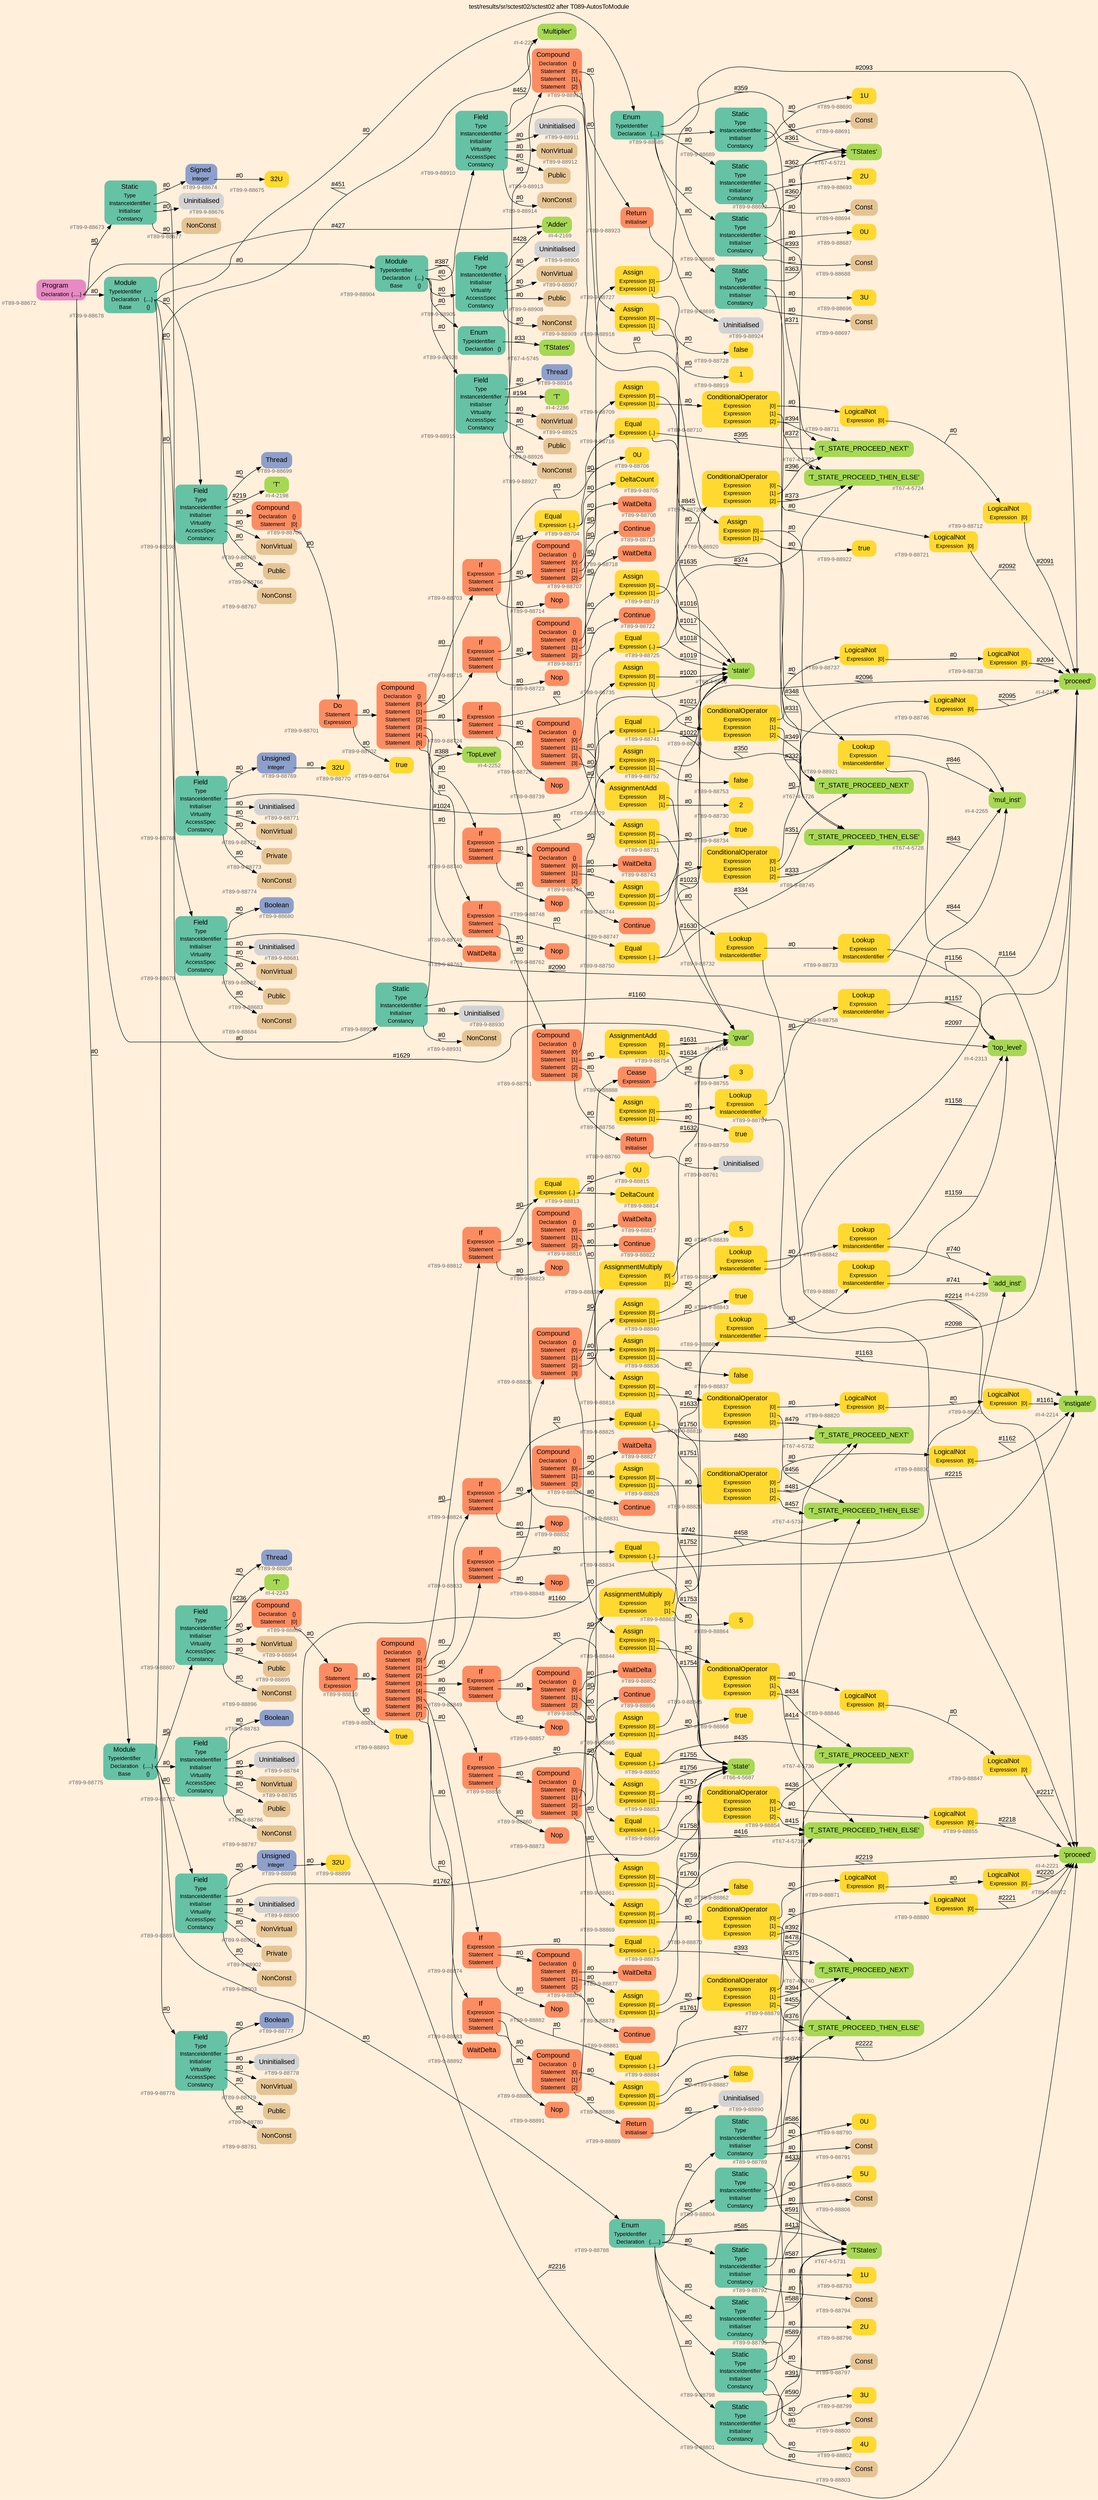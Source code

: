 digraph "test/results/sr/sctest02/sctest02 after T089-AutosToModule" {
label = "test/results/sr/sctest02/sctest02 after T089-AutosToModule"
labelloc = t
graph [
    rankdir = "LR"
    ranksep = 0.3
    bgcolor = antiquewhite1
    color = black
    fontcolor = black
    fontname = "Arial"
];
node [
    fontname = "Arial"
];
edge [
    fontname = "Arial"
];

// -------------------- node figure --------------------
// -------- block #T89-9-88672 ----------
"#T89-9-88672" [
    fillcolor = "/set28/4"
    xlabel = "#T89-9-88672"
    fontsize = "12"
    fontcolor = grey40
    shape = "plaintext"
    label = <<TABLE BORDER="0" CELLBORDER="0" CELLSPACING="0">
     <TR><TD><FONT COLOR="black" POINT-SIZE="15">Program</FONT></TD></TR>
     <TR><TD><FONT COLOR="black" POINT-SIZE="12">Declaration</FONT></TD><TD PORT="port0"><FONT COLOR="black" POINT-SIZE="12">{.....}</FONT></TD></TR>
    </TABLE>>
    style = "rounded,filled"
];

// -------- block #T89-9-88673 ----------
"#T89-9-88673" [
    fillcolor = "/set28/1"
    xlabel = "#T89-9-88673"
    fontsize = "12"
    fontcolor = grey40
    shape = "plaintext"
    label = <<TABLE BORDER="0" CELLBORDER="0" CELLSPACING="0">
     <TR><TD><FONT COLOR="black" POINT-SIZE="15">Static</FONT></TD></TR>
     <TR><TD><FONT COLOR="black" POINT-SIZE="12">Type</FONT></TD><TD PORT="port0"></TD></TR>
     <TR><TD><FONT COLOR="black" POINT-SIZE="12">InstanceIdentifier</FONT></TD><TD PORT="port1"></TD></TR>
     <TR><TD><FONT COLOR="black" POINT-SIZE="12">Initialiser</FONT></TD><TD PORT="port2"></TD></TR>
     <TR><TD><FONT COLOR="black" POINT-SIZE="12">Constancy</FONT></TD><TD PORT="port3"></TD></TR>
    </TABLE>>
    style = "rounded,filled"
];

// -------- block #T89-9-88674 ----------
"#T89-9-88674" [
    fillcolor = "/set28/3"
    xlabel = "#T89-9-88674"
    fontsize = "12"
    fontcolor = grey40
    shape = "plaintext"
    label = <<TABLE BORDER="0" CELLBORDER="0" CELLSPACING="0">
     <TR><TD><FONT COLOR="black" POINT-SIZE="15">Signed</FONT></TD></TR>
     <TR><TD><FONT COLOR="black" POINT-SIZE="12">Integer</FONT></TD><TD PORT="port0"></TD></TR>
    </TABLE>>
    style = "rounded,filled"
];

// -------- block #T89-9-88675 ----------
"#T89-9-88675" [
    fillcolor = "/set28/6"
    xlabel = "#T89-9-88675"
    fontsize = "12"
    fontcolor = grey40
    shape = "plaintext"
    label = <<TABLE BORDER="0" CELLBORDER="0" CELLSPACING="0">
     <TR><TD><FONT COLOR="black" POINT-SIZE="15">32U</FONT></TD></TR>
    </TABLE>>
    style = "rounded,filled"
];

// -------- block #I-4-2164 ----------
"#I-4-2164" [
    fillcolor = "/set28/5"
    xlabel = "#I-4-2164"
    fontsize = "12"
    fontcolor = grey40
    shape = "plaintext"
    label = <<TABLE BORDER="0" CELLBORDER="0" CELLSPACING="0">
     <TR><TD><FONT COLOR="black" POINT-SIZE="15">'gvar'</FONT></TD></TR>
    </TABLE>>
    style = "rounded,filled"
];

// -------- block #T89-9-88676 ----------
"#T89-9-88676" [
    xlabel = "#T89-9-88676"
    fontsize = "12"
    fontcolor = grey40
    shape = "plaintext"
    label = <<TABLE BORDER="0" CELLBORDER="0" CELLSPACING="0">
     <TR><TD><FONT COLOR="black" POINT-SIZE="15">Uninitialised</FONT></TD></TR>
    </TABLE>>
    style = "rounded,filled"
];

// -------- block #T89-9-88677 ----------
"#T89-9-88677" [
    fillcolor = "/set28/7"
    xlabel = "#T89-9-88677"
    fontsize = "12"
    fontcolor = grey40
    shape = "plaintext"
    label = <<TABLE BORDER="0" CELLBORDER="0" CELLSPACING="0">
     <TR><TD><FONT COLOR="black" POINT-SIZE="15">NonConst</FONT></TD></TR>
    </TABLE>>
    style = "rounded,filled"
];

// -------- block #T89-9-88678 ----------
"#T89-9-88678" [
    fillcolor = "/set28/1"
    xlabel = "#T89-9-88678"
    fontsize = "12"
    fontcolor = grey40
    shape = "plaintext"
    label = <<TABLE BORDER="0" CELLBORDER="0" CELLSPACING="0">
     <TR><TD><FONT COLOR="black" POINT-SIZE="15">Module</FONT></TD></TR>
     <TR><TD><FONT COLOR="black" POINT-SIZE="12">TypeIdentifier</FONT></TD><TD PORT="port0"></TD></TR>
     <TR><TD><FONT COLOR="black" POINT-SIZE="12">Declaration</FONT></TD><TD PORT="port1"><FONT COLOR="black" POINT-SIZE="12">{....}</FONT></TD></TR>
     <TR><TD><FONT COLOR="black" POINT-SIZE="12">Base</FONT></TD><TD PORT="port2"><FONT COLOR="black" POINT-SIZE="12">{}</FONT></TD></TR>
    </TABLE>>
    style = "rounded,filled"
];

// -------- block #I-4-2169 ----------
"#I-4-2169" [
    fillcolor = "/set28/5"
    xlabel = "#I-4-2169"
    fontsize = "12"
    fontcolor = grey40
    shape = "plaintext"
    label = <<TABLE BORDER="0" CELLBORDER="0" CELLSPACING="0">
     <TR><TD><FONT COLOR="black" POINT-SIZE="15">'Adder'</FONT></TD></TR>
    </TABLE>>
    style = "rounded,filled"
];

// -------- block #T89-9-88679 ----------
"#T89-9-88679" [
    fillcolor = "/set28/1"
    xlabel = "#T89-9-88679"
    fontsize = "12"
    fontcolor = grey40
    shape = "plaintext"
    label = <<TABLE BORDER="0" CELLBORDER="0" CELLSPACING="0">
     <TR><TD><FONT COLOR="black" POINT-SIZE="15">Field</FONT></TD></TR>
     <TR><TD><FONT COLOR="black" POINT-SIZE="12">Type</FONT></TD><TD PORT="port0"></TD></TR>
     <TR><TD><FONT COLOR="black" POINT-SIZE="12">InstanceIdentifier</FONT></TD><TD PORT="port1"></TD></TR>
     <TR><TD><FONT COLOR="black" POINT-SIZE="12">Initialiser</FONT></TD><TD PORT="port2"></TD></TR>
     <TR><TD><FONT COLOR="black" POINT-SIZE="12">Virtuality</FONT></TD><TD PORT="port3"></TD></TR>
     <TR><TD><FONT COLOR="black" POINT-SIZE="12">AccessSpec</FONT></TD><TD PORT="port4"></TD></TR>
     <TR><TD><FONT COLOR="black" POINT-SIZE="12">Constancy</FONT></TD><TD PORT="port5"></TD></TR>
    </TABLE>>
    style = "rounded,filled"
];

// -------- block #T89-9-88680 ----------
"#T89-9-88680" [
    fillcolor = "/set28/3"
    xlabel = "#T89-9-88680"
    fontsize = "12"
    fontcolor = grey40
    shape = "plaintext"
    label = <<TABLE BORDER="0" CELLBORDER="0" CELLSPACING="0">
     <TR><TD><FONT COLOR="black" POINT-SIZE="15">Boolean</FONT></TD></TR>
    </TABLE>>
    style = "rounded,filled"
];

// -------- block #I-4-2176 ----------
"#I-4-2176" [
    fillcolor = "/set28/5"
    xlabel = "#I-4-2176"
    fontsize = "12"
    fontcolor = grey40
    shape = "plaintext"
    label = <<TABLE BORDER="0" CELLBORDER="0" CELLSPACING="0">
     <TR><TD><FONT COLOR="black" POINT-SIZE="15">'proceed'</FONT></TD></TR>
    </TABLE>>
    style = "rounded,filled"
];

// -------- block #T89-9-88681 ----------
"#T89-9-88681" [
    xlabel = "#T89-9-88681"
    fontsize = "12"
    fontcolor = grey40
    shape = "plaintext"
    label = <<TABLE BORDER="0" CELLBORDER="0" CELLSPACING="0">
     <TR><TD><FONT COLOR="black" POINT-SIZE="15">Uninitialised</FONT></TD></TR>
    </TABLE>>
    style = "rounded,filled"
];

// -------- block #T89-9-88682 ----------
"#T89-9-88682" [
    fillcolor = "/set28/7"
    xlabel = "#T89-9-88682"
    fontsize = "12"
    fontcolor = grey40
    shape = "plaintext"
    label = <<TABLE BORDER="0" CELLBORDER="0" CELLSPACING="0">
     <TR><TD><FONT COLOR="black" POINT-SIZE="15">NonVirtual</FONT></TD></TR>
    </TABLE>>
    style = "rounded,filled"
];

// -------- block #T89-9-88683 ----------
"#T89-9-88683" [
    fillcolor = "/set28/7"
    xlabel = "#T89-9-88683"
    fontsize = "12"
    fontcolor = grey40
    shape = "plaintext"
    label = <<TABLE BORDER="0" CELLBORDER="0" CELLSPACING="0">
     <TR><TD><FONT COLOR="black" POINT-SIZE="15">Public</FONT></TD></TR>
    </TABLE>>
    style = "rounded,filled"
];

// -------- block #T89-9-88684 ----------
"#T89-9-88684" [
    fillcolor = "/set28/7"
    xlabel = "#T89-9-88684"
    fontsize = "12"
    fontcolor = grey40
    shape = "plaintext"
    label = <<TABLE BORDER="0" CELLBORDER="0" CELLSPACING="0">
     <TR><TD><FONT COLOR="black" POINT-SIZE="15">NonConst</FONT></TD></TR>
    </TABLE>>
    style = "rounded,filled"
];

// -------- block #T89-9-88685 ----------
"#T89-9-88685" [
    fillcolor = "/set28/1"
    xlabel = "#T89-9-88685"
    fontsize = "12"
    fontcolor = grey40
    shape = "plaintext"
    label = <<TABLE BORDER="0" CELLBORDER="0" CELLSPACING="0">
     <TR><TD><FONT COLOR="black" POINT-SIZE="15">Enum</FONT></TD></TR>
     <TR><TD><FONT COLOR="black" POINT-SIZE="12">TypeIdentifier</FONT></TD><TD PORT="port0"></TD></TR>
     <TR><TD><FONT COLOR="black" POINT-SIZE="12">Declaration</FONT></TD><TD PORT="port1"><FONT COLOR="black" POINT-SIZE="12">{....}</FONT></TD></TR>
    </TABLE>>
    style = "rounded,filled"
];

// -------- block #T67-4-5721 ----------
"#T67-4-5721" [
    fillcolor = "/set28/5"
    xlabel = "#T67-4-5721"
    fontsize = "12"
    fontcolor = grey40
    shape = "plaintext"
    label = <<TABLE BORDER="0" CELLBORDER="0" CELLSPACING="0">
     <TR><TD><FONT COLOR="black" POINT-SIZE="15">'TStates'</FONT></TD></TR>
    </TABLE>>
    style = "rounded,filled"
];

// -------- block #T89-9-88686 ----------
"#T89-9-88686" [
    fillcolor = "/set28/1"
    xlabel = "#T89-9-88686"
    fontsize = "12"
    fontcolor = grey40
    shape = "plaintext"
    label = <<TABLE BORDER="0" CELLBORDER="0" CELLSPACING="0">
     <TR><TD><FONT COLOR="black" POINT-SIZE="15">Static</FONT></TD></TR>
     <TR><TD><FONT COLOR="black" POINT-SIZE="12">Type</FONT></TD><TD PORT="port0"></TD></TR>
     <TR><TD><FONT COLOR="black" POINT-SIZE="12">InstanceIdentifier</FONT></TD><TD PORT="port1"></TD></TR>
     <TR><TD><FONT COLOR="black" POINT-SIZE="12">Initialiser</FONT></TD><TD PORT="port2"></TD></TR>
     <TR><TD><FONT COLOR="black" POINT-SIZE="12">Constancy</FONT></TD><TD PORT="port3"></TD></TR>
    </TABLE>>
    style = "rounded,filled"
];

// -------- block #T67-4-5722 ----------
"#T67-4-5722" [
    fillcolor = "/set28/5"
    xlabel = "#T67-4-5722"
    fontsize = "12"
    fontcolor = grey40
    shape = "plaintext"
    label = <<TABLE BORDER="0" CELLBORDER="0" CELLSPACING="0">
     <TR><TD><FONT COLOR="black" POINT-SIZE="15">'T_STATE_PROCEED_NEXT'</FONT></TD></TR>
    </TABLE>>
    style = "rounded,filled"
];

// -------- block #T89-9-88687 ----------
"#T89-9-88687" [
    fillcolor = "/set28/6"
    xlabel = "#T89-9-88687"
    fontsize = "12"
    fontcolor = grey40
    shape = "plaintext"
    label = <<TABLE BORDER="0" CELLBORDER="0" CELLSPACING="0">
     <TR><TD><FONT COLOR="black" POINT-SIZE="15">0U</FONT></TD></TR>
    </TABLE>>
    style = "rounded,filled"
];

// -------- block #T89-9-88688 ----------
"#T89-9-88688" [
    fillcolor = "/set28/7"
    xlabel = "#T89-9-88688"
    fontsize = "12"
    fontcolor = grey40
    shape = "plaintext"
    label = <<TABLE BORDER="0" CELLBORDER="0" CELLSPACING="0">
     <TR><TD><FONT COLOR="black" POINT-SIZE="15">Const</FONT></TD></TR>
    </TABLE>>
    style = "rounded,filled"
];

// -------- block #T89-9-88689 ----------
"#T89-9-88689" [
    fillcolor = "/set28/1"
    xlabel = "#T89-9-88689"
    fontsize = "12"
    fontcolor = grey40
    shape = "plaintext"
    label = <<TABLE BORDER="0" CELLBORDER="0" CELLSPACING="0">
     <TR><TD><FONT COLOR="black" POINT-SIZE="15">Static</FONT></TD></TR>
     <TR><TD><FONT COLOR="black" POINT-SIZE="12">Type</FONT></TD><TD PORT="port0"></TD></TR>
     <TR><TD><FONT COLOR="black" POINT-SIZE="12">InstanceIdentifier</FONT></TD><TD PORT="port1"></TD></TR>
     <TR><TD><FONT COLOR="black" POINT-SIZE="12">Initialiser</FONT></TD><TD PORT="port2"></TD></TR>
     <TR><TD><FONT COLOR="black" POINT-SIZE="12">Constancy</FONT></TD><TD PORT="port3"></TD></TR>
    </TABLE>>
    style = "rounded,filled"
];

// -------- block #T67-4-5724 ----------
"#T67-4-5724" [
    fillcolor = "/set28/5"
    xlabel = "#T67-4-5724"
    fontsize = "12"
    fontcolor = grey40
    shape = "plaintext"
    label = <<TABLE BORDER="0" CELLBORDER="0" CELLSPACING="0">
     <TR><TD><FONT COLOR="black" POINT-SIZE="15">'T_STATE_PROCEED_THEN_ELSE'</FONT></TD></TR>
    </TABLE>>
    style = "rounded,filled"
];

// -------- block #T89-9-88690 ----------
"#T89-9-88690" [
    fillcolor = "/set28/6"
    xlabel = "#T89-9-88690"
    fontsize = "12"
    fontcolor = grey40
    shape = "plaintext"
    label = <<TABLE BORDER="0" CELLBORDER="0" CELLSPACING="0">
     <TR><TD><FONT COLOR="black" POINT-SIZE="15">1U</FONT></TD></TR>
    </TABLE>>
    style = "rounded,filled"
];

// -------- block #T89-9-88691 ----------
"#T89-9-88691" [
    fillcolor = "/set28/7"
    xlabel = "#T89-9-88691"
    fontsize = "12"
    fontcolor = grey40
    shape = "plaintext"
    label = <<TABLE BORDER="0" CELLBORDER="0" CELLSPACING="0">
     <TR><TD><FONT COLOR="black" POINT-SIZE="15">Const</FONT></TD></TR>
    </TABLE>>
    style = "rounded,filled"
];

// -------- block #T89-9-88692 ----------
"#T89-9-88692" [
    fillcolor = "/set28/1"
    xlabel = "#T89-9-88692"
    fontsize = "12"
    fontcolor = grey40
    shape = "plaintext"
    label = <<TABLE BORDER="0" CELLBORDER="0" CELLSPACING="0">
     <TR><TD><FONT COLOR="black" POINT-SIZE="15">Static</FONT></TD></TR>
     <TR><TD><FONT COLOR="black" POINT-SIZE="12">Type</FONT></TD><TD PORT="port0"></TD></TR>
     <TR><TD><FONT COLOR="black" POINT-SIZE="12">InstanceIdentifier</FONT></TD><TD PORT="port1"></TD></TR>
     <TR><TD><FONT COLOR="black" POINT-SIZE="12">Initialiser</FONT></TD><TD PORT="port2"></TD></TR>
     <TR><TD><FONT COLOR="black" POINT-SIZE="12">Constancy</FONT></TD><TD PORT="port3"></TD></TR>
    </TABLE>>
    style = "rounded,filled"
];

// -------- block #T67-4-5726 ----------
"#T67-4-5726" [
    fillcolor = "/set28/5"
    xlabel = "#T67-4-5726"
    fontsize = "12"
    fontcolor = grey40
    shape = "plaintext"
    label = <<TABLE BORDER="0" CELLBORDER="0" CELLSPACING="0">
     <TR><TD><FONT COLOR="black" POINT-SIZE="15">'T_STATE_PROCEED_NEXT'</FONT></TD></TR>
    </TABLE>>
    style = "rounded,filled"
];

// -------- block #T89-9-88693 ----------
"#T89-9-88693" [
    fillcolor = "/set28/6"
    xlabel = "#T89-9-88693"
    fontsize = "12"
    fontcolor = grey40
    shape = "plaintext"
    label = <<TABLE BORDER="0" CELLBORDER="0" CELLSPACING="0">
     <TR><TD><FONT COLOR="black" POINT-SIZE="15">2U</FONT></TD></TR>
    </TABLE>>
    style = "rounded,filled"
];

// -------- block #T89-9-88694 ----------
"#T89-9-88694" [
    fillcolor = "/set28/7"
    xlabel = "#T89-9-88694"
    fontsize = "12"
    fontcolor = grey40
    shape = "plaintext"
    label = <<TABLE BORDER="0" CELLBORDER="0" CELLSPACING="0">
     <TR><TD><FONT COLOR="black" POINT-SIZE="15">Const</FONT></TD></TR>
    </TABLE>>
    style = "rounded,filled"
];

// -------- block #T89-9-88695 ----------
"#T89-9-88695" [
    fillcolor = "/set28/1"
    xlabel = "#T89-9-88695"
    fontsize = "12"
    fontcolor = grey40
    shape = "plaintext"
    label = <<TABLE BORDER="0" CELLBORDER="0" CELLSPACING="0">
     <TR><TD><FONT COLOR="black" POINT-SIZE="15">Static</FONT></TD></TR>
     <TR><TD><FONT COLOR="black" POINT-SIZE="12">Type</FONT></TD><TD PORT="port0"></TD></TR>
     <TR><TD><FONT COLOR="black" POINT-SIZE="12">InstanceIdentifier</FONT></TD><TD PORT="port1"></TD></TR>
     <TR><TD><FONT COLOR="black" POINT-SIZE="12">Initialiser</FONT></TD><TD PORT="port2"></TD></TR>
     <TR><TD><FONT COLOR="black" POINT-SIZE="12">Constancy</FONT></TD><TD PORT="port3"></TD></TR>
    </TABLE>>
    style = "rounded,filled"
];

// -------- block #T67-4-5728 ----------
"#T67-4-5728" [
    fillcolor = "/set28/5"
    xlabel = "#T67-4-5728"
    fontsize = "12"
    fontcolor = grey40
    shape = "plaintext"
    label = <<TABLE BORDER="0" CELLBORDER="0" CELLSPACING="0">
     <TR><TD><FONT COLOR="black" POINT-SIZE="15">'T_STATE_PROCEED_THEN_ELSE'</FONT></TD></TR>
    </TABLE>>
    style = "rounded,filled"
];

// -------- block #T89-9-88696 ----------
"#T89-9-88696" [
    fillcolor = "/set28/6"
    xlabel = "#T89-9-88696"
    fontsize = "12"
    fontcolor = grey40
    shape = "plaintext"
    label = <<TABLE BORDER="0" CELLBORDER="0" CELLSPACING="0">
     <TR><TD><FONT COLOR="black" POINT-SIZE="15">3U</FONT></TD></TR>
    </TABLE>>
    style = "rounded,filled"
];

// -------- block #T89-9-88697 ----------
"#T89-9-88697" [
    fillcolor = "/set28/7"
    xlabel = "#T89-9-88697"
    fontsize = "12"
    fontcolor = grey40
    shape = "plaintext"
    label = <<TABLE BORDER="0" CELLBORDER="0" CELLSPACING="0">
     <TR><TD><FONT COLOR="black" POINT-SIZE="15">Const</FONT></TD></TR>
    </TABLE>>
    style = "rounded,filled"
];

// -------- block #T89-9-88698 ----------
"#T89-9-88698" [
    fillcolor = "/set28/1"
    xlabel = "#T89-9-88698"
    fontsize = "12"
    fontcolor = grey40
    shape = "plaintext"
    label = <<TABLE BORDER="0" CELLBORDER="0" CELLSPACING="0">
     <TR><TD><FONT COLOR="black" POINT-SIZE="15">Field</FONT></TD></TR>
     <TR><TD><FONT COLOR="black" POINT-SIZE="12">Type</FONT></TD><TD PORT="port0"></TD></TR>
     <TR><TD><FONT COLOR="black" POINT-SIZE="12">InstanceIdentifier</FONT></TD><TD PORT="port1"></TD></TR>
     <TR><TD><FONT COLOR="black" POINT-SIZE="12">Initialiser</FONT></TD><TD PORT="port2"></TD></TR>
     <TR><TD><FONT COLOR="black" POINT-SIZE="12">Virtuality</FONT></TD><TD PORT="port3"></TD></TR>
     <TR><TD><FONT COLOR="black" POINT-SIZE="12">AccessSpec</FONT></TD><TD PORT="port4"></TD></TR>
     <TR><TD><FONT COLOR="black" POINT-SIZE="12">Constancy</FONT></TD><TD PORT="port5"></TD></TR>
    </TABLE>>
    style = "rounded,filled"
];

// -------- block #T89-9-88699 ----------
"#T89-9-88699" [
    fillcolor = "/set28/3"
    xlabel = "#T89-9-88699"
    fontsize = "12"
    fontcolor = grey40
    shape = "plaintext"
    label = <<TABLE BORDER="0" CELLBORDER="0" CELLSPACING="0">
     <TR><TD><FONT COLOR="black" POINT-SIZE="15">Thread</FONT></TD></TR>
    </TABLE>>
    style = "rounded,filled"
];

// -------- block #I-4-2198 ----------
"#I-4-2198" [
    fillcolor = "/set28/5"
    xlabel = "#I-4-2198"
    fontsize = "12"
    fontcolor = grey40
    shape = "plaintext"
    label = <<TABLE BORDER="0" CELLBORDER="0" CELLSPACING="0">
     <TR><TD><FONT COLOR="black" POINT-SIZE="15">'T'</FONT></TD></TR>
    </TABLE>>
    style = "rounded,filled"
];

// -------- block #T89-9-88700 ----------
"#T89-9-88700" [
    fillcolor = "/set28/2"
    xlabel = "#T89-9-88700"
    fontsize = "12"
    fontcolor = grey40
    shape = "plaintext"
    label = <<TABLE BORDER="0" CELLBORDER="0" CELLSPACING="0">
     <TR><TD><FONT COLOR="black" POINT-SIZE="15">Compound</FONT></TD></TR>
     <TR><TD><FONT COLOR="black" POINT-SIZE="12">Declaration</FONT></TD><TD PORT="port0"><FONT COLOR="black" POINT-SIZE="12">{}</FONT></TD></TR>
     <TR><TD><FONT COLOR="black" POINT-SIZE="12">Statement</FONT></TD><TD PORT="port1"><FONT COLOR="black" POINT-SIZE="12">[0]</FONT></TD></TR>
    </TABLE>>
    style = "rounded,filled"
];

// -------- block #T89-9-88701 ----------
"#T89-9-88701" [
    fillcolor = "/set28/2"
    xlabel = "#T89-9-88701"
    fontsize = "12"
    fontcolor = grey40
    shape = "plaintext"
    label = <<TABLE BORDER="0" CELLBORDER="0" CELLSPACING="0">
     <TR><TD><FONT COLOR="black" POINT-SIZE="15">Do</FONT></TD></TR>
     <TR><TD><FONT COLOR="black" POINT-SIZE="12">Statement</FONT></TD><TD PORT="port0"></TD></TR>
     <TR><TD><FONT COLOR="black" POINT-SIZE="12">Expression</FONT></TD><TD PORT="port1"></TD></TR>
    </TABLE>>
    style = "rounded,filled"
];

// -------- block #T89-9-88702 ----------
"#T89-9-88702" [
    fillcolor = "/set28/2"
    xlabel = "#T89-9-88702"
    fontsize = "12"
    fontcolor = grey40
    shape = "plaintext"
    label = <<TABLE BORDER="0" CELLBORDER="0" CELLSPACING="0">
     <TR><TD><FONT COLOR="black" POINT-SIZE="15">Compound</FONT></TD></TR>
     <TR><TD><FONT COLOR="black" POINT-SIZE="12">Declaration</FONT></TD><TD PORT="port0"><FONT COLOR="black" POINT-SIZE="12">{}</FONT></TD></TR>
     <TR><TD><FONT COLOR="black" POINT-SIZE="12">Statement</FONT></TD><TD PORT="port1"><FONT COLOR="black" POINT-SIZE="12">[0]</FONT></TD></TR>
     <TR><TD><FONT COLOR="black" POINT-SIZE="12">Statement</FONT></TD><TD PORT="port2"><FONT COLOR="black" POINT-SIZE="12">[1]</FONT></TD></TR>
     <TR><TD><FONT COLOR="black" POINT-SIZE="12">Statement</FONT></TD><TD PORT="port3"><FONT COLOR="black" POINT-SIZE="12">[2]</FONT></TD></TR>
     <TR><TD><FONT COLOR="black" POINT-SIZE="12">Statement</FONT></TD><TD PORT="port4"><FONT COLOR="black" POINT-SIZE="12">[3]</FONT></TD></TR>
     <TR><TD><FONT COLOR="black" POINT-SIZE="12">Statement</FONT></TD><TD PORT="port5"><FONT COLOR="black" POINT-SIZE="12">[4]</FONT></TD></TR>
     <TR><TD><FONT COLOR="black" POINT-SIZE="12">Statement</FONT></TD><TD PORT="port6"><FONT COLOR="black" POINT-SIZE="12">[5]</FONT></TD></TR>
    </TABLE>>
    style = "rounded,filled"
];

// -------- block #T89-9-88703 ----------
"#T89-9-88703" [
    fillcolor = "/set28/2"
    xlabel = "#T89-9-88703"
    fontsize = "12"
    fontcolor = grey40
    shape = "plaintext"
    label = <<TABLE BORDER="0" CELLBORDER="0" CELLSPACING="0">
     <TR><TD><FONT COLOR="black" POINT-SIZE="15">If</FONT></TD></TR>
     <TR><TD><FONT COLOR="black" POINT-SIZE="12">Expression</FONT></TD><TD PORT="port0"></TD></TR>
     <TR><TD><FONT COLOR="black" POINT-SIZE="12">Statement</FONT></TD><TD PORT="port1"></TD></TR>
     <TR><TD><FONT COLOR="black" POINT-SIZE="12">Statement</FONT></TD><TD PORT="port2"></TD></TR>
    </TABLE>>
    style = "rounded,filled"
];

// -------- block #T89-9-88704 ----------
"#T89-9-88704" [
    fillcolor = "/set28/6"
    xlabel = "#T89-9-88704"
    fontsize = "12"
    fontcolor = grey40
    shape = "plaintext"
    label = <<TABLE BORDER="0" CELLBORDER="0" CELLSPACING="0">
     <TR><TD><FONT COLOR="black" POINT-SIZE="15">Equal</FONT></TD></TR>
     <TR><TD><FONT COLOR="black" POINT-SIZE="12">Expression</FONT></TD><TD PORT="port0"><FONT COLOR="black" POINT-SIZE="12">{..}</FONT></TD></TR>
    </TABLE>>
    style = "rounded,filled"
];

// -------- block #T89-9-88705 ----------
"#T89-9-88705" [
    fillcolor = "/set28/6"
    xlabel = "#T89-9-88705"
    fontsize = "12"
    fontcolor = grey40
    shape = "plaintext"
    label = <<TABLE BORDER="0" CELLBORDER="0" CELLSPACING="0">
     <TR><TD><FONT COLOR="black" POINT-SIZE="15">DeltaCount</FONT></TD></TR>
    </TABLE>>
    style = "rounded,filled"
];

// -------- block #T89-9-88706 ----------
"#T89-9-88706" [
    fillcolor = "/set28/6"
    xlabel = "#T89-9-88706"
    fontsize = "12"
    fontcolor = grey40
    shape = "plaintext"
    label = <<TABLE BORDER="0" CELLBORDER="0" CELLSPACING="0">
     <TR><TD><FONT COLOR="black" POINT-SIZE="15">0U</FONT></TD></TR>
    </TABLE>>
    style = "rounded,filled"
];

// -------- block #T89-9-88707 ----------
"#T89-9-88707" [
    fillcolor = "/set28/2"
    xlabel = "#T89-9-88707"
    fontsize = "12"
    fontcolor = grey40
    shape = "plaintext"
    label = <<TABLE BORDER="0" CELLBORDER="0" CELLSPACING="0">
     <TR><TD><FONT COLOR="black" POINT-SIZE="15">Compound</FONT></TD></TR>
     <TR><TD><FONT COLOR="black" POINT-SIZE="12">Declaration</FONT></TD><TD PORT="port0"><FONT COLOR="black" POINT-SIZE="12">{}</FONT></TD></TR>
     <TR><TD><FONT COLOR="black" POINT-SIZE="12">Statement</FONT></TD><TD PORT="port1"><FONT COLOR="black" POINT-SIZE="12">[0]</FONT></TD></TR>
     <TR><TD><FONT COLOR="black" POINT-SIZE="12">Statement</FONT></TD><TD PORT="port2"><FONT COLOR="black" POINT-SIZE="12">[1]</FONT></TD></TR>
     <TR><TD><FONT COLOR="black" POINT-SIZE="12">Statement</FONT></TD><TD PORT="port3"><FONT COLOR="black" POINT-SIZE="12">[2]</FONT></TD></TR>
    </TABLE>>
    style = "rounded,filled"
];

// -------- block #T89-9-88708 ----------
"#T89-9-88708" [
    fillcolor = "/set28/2"
    xlabel = "#T89-9-88708"
    fontsize = "12"
    fontcolor = grey40
    shape = "plaintext"
    label = <<TABLE BORDER="0" CELLBORDER="0" CELLSPACING="0">
     <TR><TD><FONT COLOR="black" POINT-SIZE="15">WaitDelta</FONT></TD></TR>
    </TABLE>>
    style = "rounded,filled"
];

// -------- block #T89-9-88709 ----------
"#T89-9-88709" [
    fillcolor = "/set28/6"
    xlabel = "#T89-9-88709"
    fontsize = "12"
    fontcolor = grey40
    shape = "plaintext"
    label = <<TABLE BORDER="0" CELLBORDER="0" CELLSPACING="0">
     <TR><TD><FONT COLOR="black" POINT-SIZE="15">Assign</FONT></TD></TR>
     <TR><TD><FONT COLOR="black" POINT-SIZE="12">Expression</FONT></TD><TD PORT="port0"><FONT COLOR="black" POINT-SIZE="12">[0]</FONT></TD></TR>
     <TR><TD><FONT COLOR="black" POINT-SIZE="12">Expression</FONT></TD><TD PORT="port1"><FONT COLOR="black" POINT-SIZE="12">[1]</FONT></TD></TR>
    </TABLE>>
    style = "rounded,filled"
];

// -------- block #T66-4-5686 ----------
"#T66-4-5686" [
    fillcolor = "/set28/5"
    xlabel = "#T66-4-5686"
    fontsize = "12"
    fontcolor = grey40
    shape = "plaintext"
    label = <<TABLE BORDER="0" CELLBORDER="0" CELLSPACING="0">
     <TR><TD><FONT COLOR="black" POINT-SIZE="15">'state'</FONT></TD></TR>
    </TABLE>>
    style = "rounded,filled"
];

// -------- block #T89-9-88710 ----------
"#T89-9-88710" [
    fillcolor = "/set28/6"
    xlabel = "#T89-9-88710"
    fontsize = "12"
    fontcolor = grey40
    shape = "plaintext"
    label = <<TABLE BORDER="0" CELLBORDER="0" CELLSPACING="0">
     <TR><TD><FONT COLOR="black" POINT-SIZE="15">ConditionalOperator</FONT></TD></TR>
     <TR><TD><FONT COLOR="black" POINT-SIZE="12">Expression</FONT></TD><TD PORT="port0"><FONT COLOR="black" POINT-SIZE="12">[0]</FONT></TD></TR>
     <TR><TD><FONT COLOR="black" POINT-SIZE="12">Expression</FONT></TD><TD PORT="port1"><FONT COLOR="black" POINT-SIZE="12">[1]</FONT></TD></TR>
     <TR><TD><FONT COLOR="black" POINT-SIZE="12">Expression</FONT></TD><TD PORT="port2"><FONT COLOR="black" POINT-SIZE="12">[2]</FONT></TD></TR>
    </TABLE>>
    style = "rounded,filled"
];

// -------- block #T89-9-88711 ----------
"#T89-9-88711" [
    fillcolor = "/set28/6"
    xlabel = "#T89-9-88711"
    fontsize = "12"
    fontcolor = grey40
    shape = "plaintext"
    label = <<TABLE BORDER="0" CELLBORDER="0" CELLSPACING="0">
     <TR><TD><FONT COLOR="black" POINT-SIZE="15">LogicalNot</FONT></TD></TR>
     <TR><TD><FONT COLOR="black" POINT-SIZE="12">Expression</FONT></TD><TD PORT="port0"><FONT COLOR="black" POINT-SIZE="12">[0]</FONT></TD></TR>
    </TABLE>>
    style = "rounded,filled"
];

// -------- block #T89-9-88712 ----------
"#T89-9-88712" [
    fillcolor = "/set28/6"
    xlabel = "#T89-9-88712"
    fontsize = "12"
    fontcolor = grey40
    shape = "plaintext"
    label = <<TABLE BORDER="0" CELLBORDER="0" CELLSPACING="0">
     <TR><TD><FONT COLOR="black" POINT-SIZE="15">LogicalNot</FONT></TD></TR>
     <TR><TD><FONT COLOR="black" POINT-SIZE="12">Expression</FONT></TD><TD PORT="port0"><FONT COLOR="black" POINT-SIZE="12">[0]</FONT></TD></TR>
    </TABLE>>
    style = "rounded,filled"
];

// -------- block #T89-9-88713 ----------
"#T89-9-88713" [
    fillcolor = "/set28/2"
    xlabel = "#T89-9-88713"
    fontsize = "12"
    fontcolor = grey40
    shape = "plaintext"
    label = <<TABLE BORDER="0" CELLBORDER="0" CELLSPACING="0">
     <TR><TD><FONT COLOR="black" POINT-SIZE="15">Continue</FONT></TD></TR>
    </TABLE>>
    style = "rounded,filled"
];

// -------- block #T89-9-88714 ----------
"#T89-9-88714" [
    fillcolor = "/set28/2"
    xlabel = "#T89-9-88714"
    fontsize = "12"
    fontcolor = grey40
    shape = "plaintext"
    label = <<TABLE BORDER="0" CELLBORDER="0" CELLSPACING="0">
     <TR><TD><FONT COLOR="black" POINT-SIZE="15">Nop</FONT></TD></TR>
    </TABLE>>
    style = "rounded,filled"
];

// -------- block #T89-9-88715 ----------
"#T89-9-88715" [
    fillcolor = "/set28/2"
    xlabel = "#T89-9-88715"
    fontsize = "12"
    fontcolor = grey40
    shape = "plaintext"
    label = <<TABLE BORDER="0" CELLBORDER="0" CELLSPACING="0">
     <TR><TD><FONT COLOR="black" POINT-SIZE="15">If</FONT></TD></TR>
     <TR><TD><FONT COLOR="black" POINT-SIZE="12">Expression</FONT></TD><TD PORT="port0"></TD></TR>
     <TR><TD><FONT COLOR="black" POINT-SIZE="12">Statement</FONT></TD><TD PORT="port1"></TD></TR>
     <TR><TD><FONT COLOR="black" POINT-SIZE="12">Statement</FONT></TD><TD PORT="port2"></TD></TR>
    </TABLE>>
    style = "rounded,filled"
];

// -------- block #T89-9-88716 ----------
"#T89-9-88716" [
    fillcolor = "/set28/6"
    xlabel = "#T89-9-88716"
    fontsize = "12"
    fontcolor = grey40
    shape = "plaintext"
    label = <<TABLE BORDER="0" CELLBORDER="0" CELLSPACING="0">
     <TR><TD><FONT COLOR="black" POINT-SIZE="15">Equal</FONT></TD></TR>
     <TR><TD><FONT COLOR="black" POINT-SIZE="12">Expression</FONT></TD><TD PORT="port0"><FONT COLOR="black" POINT-SIZE="12">{..}</FONT></TD></TR>
    </TABLE>>
    style = "rounded,filled"
];

// -------- block #T89-9-88717 ----------
"#T89-9-88717" [
    fillcolor = "/set28/2"
    xlabel = "#T89-9-88717"
    fontsize = "12"
    fontcolor = grey40
    shape = "plaintext"
    label = <<TABLE BORDER="0" CELLBORDER="0" CELLSPACING="0">
     <TR><TD><FONT COLOR="black" POINT-SIZE="15">Compound</FONT></TD></TR>
     <TR><TD><FONT COLOR="black" POINT-SIZE="12">Declaration</FONT></TD><TD PORT="port0"><FONT COLOR="black" POINT-SIZE="12">{}</FONT></TD></TR>
     <TR><TD><FONT COLOR="black" POINT-SIZE="12">Statement</FONT></TD><TD PORT="port1"><FONT COLOR="black" POINT-SIZE="12">[0]</FONT></TD></TR>
     <TR><TD><FONT COLOR="black" POINT-SIZE="12">Statement</FONT></TD><TD PORT="port2"><FONT COLOR="black" POINT-SIZE="12">[1]</FONT></TD></TR>
     <TR><TD><FONT COLOR="black" POINT-SIZE="12">Statement</FONT></TD><TD PORT="port3"><FONT COLOR="black" POINT-SIZE="12">[2]</FONT></TD></TR>
    </TABLE>>
    style = "rounded,filled"
];

// -------- block #T89-9-88718 ----------
"#T89-9-88718" [
    fillcolor = "/set28/2"
    xlabel = "#T89-9-88718"
    fontsize = "12"
    fontcolor = grey40
    shape = "plaintext"
    label = <<TABLE BORDER="0" CELLBORDER="0" CELLSPACING="0">
     <TR><TD><FONT COLOR="black" POINT-SIZE="15">WaitDelta</FONT></TD></TR>
    </TABLE>>
    style = "rounded,filled"
];

// -------- block #T89-9-88719 ----------
"#T89-9-88719" [
    fillcolor = "/set28/6"
    xlabel = "#T89-9-88719"
    fontsize = "12"
    fontcolor = grey40
    shape = "plaintext"
    label = <<TABLE BORDER="0" CELLBORDER="0" CELLSPACING="0">
     <TR><TD><FONT COLOR="black" POINT-SIZE="15">Assign</FONT></TD></TR>
     <TR><TD><FONT COLOR="black" POINT-SIZE="12">Expression</FONT></TD><TD PORT="port0"><FONT COLOR="black" POINT-SIZE="12">[0]</FONT></TD></TR>
     <TR><TD><FONT COLOR="black" POINT-SIZE="12">Expression</FONT></TD><TD PORT="port1"><FONT COLOR="black" POINT-SIZE="12">[1]</FONT></TD></TR>
    </TABLE>>
    style = "rounded,filled"
];

// -------- block #T89-9-88720 ----------
"#T89-9-88720" [
    fillcolor = "/set28/6"
    xlabel = "#T89-9-88720"
    fontsize = "12"
    fontcolor = grey40
    shape = "plaintext"
    label = <<TABLE BORDER="0" CELLBORDER="0" CELLSPACING="0">
     <TR><TD><FONT COLOR="black" POINT-SIZE="15">ConditionalOperator</FONT></TD></TR>
     <TR><TD><FONT COLOR="black" POINT-SIZE="12">Expression</FONT></TD><TD PORT="port0"><FONT COLOR="black" POINT-SIZE="12">[0]</FONT></TD></TR>
     <TR><TD><FONT COLOR="black" POINT-SIZE="12">Expression</FONT></TD><TD PORT="port1"><FONT COLOR="black" POINT-SIZE="12">[1]</FONT></TD></TR>
     <TR><TD><FONT COLOR="black" POINT-SIZE="12">Expression</FONT></TD><TD PORT="port2"><FONT COLOR="black" POINT-SIZE="12">[2]</FONT></TD></TR>
    </TABLE>>
    style = "rounded,filled"
];

// -------- block #T89-9-88721 ----------
"#T89-9-88721" [
    fillcolor = "/set28/6"
    xlabel = "#T89-9-88721"
    fontsize = "12"
    fontcolor = grey40
    shape = "plaintext"
    label = <<TABLE BORDER="0" CELLBORDER="0" CELLSPACING="0">
     <TR><TD><FONT COLOR="black" POINT-SIZE="15">LogicalNot</FONT></TD></TR>
     <TR><TD><FONT COLOR="black" POINT-SIZE="12">Expression</FONT></TD><TD PORT="port0"><FONT COLOR="black" POINT-SIZE="12">[0]</FONT></TD></TR>
    </TABLE>>
    style = "rounded,filled"
];

// -------- block #T89-9-88722 ----------
"#T89-9-88722" [
    fillcolor = "/set28/2"
    xlabel = "#T89-9-88722"
    fontsize = "12"
    fontcolor = grey40
    shape = "plaintext"
    label = <<TABLE BORDER="0" CELLBORDER="0" CELLSPACING="0">
     <TR><TD><FONT COLOR="black" POINT-SIZE="15">Continue</FONT></TD></TR>
    </TABLE>>
    style = "rounded,filled"
];

// -------- block #T89-9-88723 ----------
"#T89-9-88723" [
    fillcolor = "/set28/2"
    xlabel = "#T89-9-88723"
    fontsize = "12"
    fontcolor = grey40
    shape = "plaintext"
    label = <<TABLE BORDER="0" CELLBORDER="0" CELLSPACING="0">
     <TR><TD><FONT COLOR="black" POINT-SIZE="15">Nop</FONT></TD></TR>
    </TABLE>>
    style = "rounded,filled"
];

// -------- block #T89-9-88724 ----------
"#T89-9-88724" [
    fillcolor = "/set28/2"
    xlabel = "#T89-9-88724"
    fontsize = "12"
    fontcolor = grey40
    shape = "plaintext"
    label = <<TABLE BORDER="0" CELLBORDER="0" CELLSPACING="0">
     <TR><TD><FONT COLOR="black" POINT-SIZE="15">If</FONT></TD></TR>
     <TR><TD><FONT COLOR="black" POINT-SIZE="12">Expression</FONT></TD><TD PORT="port0"></TD></TR>
     <TR><TD><FONT COLOR="black" POINT-SIZE="12">Statement</FONT></TD><TD PORT="port1"></TD></TR>
     <TR><TD><FONT COLOR="black" POINT-SIZE="12">Statement</FONT></TD><TD PORT="port2"></TD></TR>
    </TABLE>>
    style = "rounded,filled"
];

// -------- block #T89-9-88725 ----------
"#T89-9-88725" [
    fillcolor = "/set28/6"
    xlabel = "#T89-9-88725"
    fontsize = "12"
    fontcolor = grey40
    shape = "plaintext"
    label = <<TABLE BORDER="0" CELLBORDER="0" CELLSPACING="0">
     <TR><TD><FONT COLOR="black" POINT-SIZE="15">Equal</FONT></TD></TR>
     <TR><TD><FONT COLOR="black" POINT-SIZE="12">Expression</FONT></TD><TD PORT="port0"><FONT COLOR="black" POINT-SIZE="12">{..}</FONT></TD></TR>
    </TABLE>>
    style = "rounded,filled"
];

// -------- block #T89-9-88726 ----------
"#T89-9-88726" [
    fillcolor = "/set28/2"
    xlabel = "#T89-9-88726"
    fontsize = "12"
    fontcolor = grey40
    shape = "plaintext"
    label = <<TABLE BORDER="0" CELLBORDER="0" CELLSPACING="0">
     <TR><TD><FONT COLOR="black" POINT-SIZE="15">Compound</FONT></TD></TR>
     <TR><TD><FONT COLOR="black" POINT-SIZE="12">Declaration</FONT></TD><TD PORT="port0"><FONT COLOR="black" POINT-SIZE="12">{}</FONT></TD></TR>
     <TR><TD><FONT COLOR="black" POINT-SIZE="12">Statement</FONT></TD><TD PORT="port1"><FONT COLOR="black" POINT-SIZE="12">[0]</FONT></TD></TR>
     <TR><TD><FONT COLOR="black" POINT-SIZE="12">Statement</FONT></TD><TD PORT="port2"><FONT COLOR="black" POINT-SIZE="12">[1]</FONT></TD></TR>
     <TR><TD><FONT COLOR="black" POINT-SIZE="12">Statement</FONT></TD><TD PORT="port3"><FONT COLOR="black" POINT-SIZE="12">[2]</FONT></TD></TR>
     <TR><TD><FONT COLOR="black" POINT-SIZE="12">Statement</FONT></TD><TD PORT="port4"><FONT COLOR="black" POINT-SIZE="12">[3]</FONT></TD></TR>
    </TABLE>>
    style = "rounded,filled"
];

// -------- block #T89-9-88727 ----------
"#T89-9-88727" [
    fillcolor = "/set28/6"
    xlabel = "#T89-9-88727"
    fontsize = "12"
    fontcolor = grey40
    shape = "plaintext"
    label = <<TABLE BORDER="0" CELLBORDER="0" CELLSPACING="0">
     <TR><TD><FONT COLOR="black" POINT-SIZE="15">Assign</FONT></TD></TR>
     <TR><TD><FONT COLOR="black" POINT-SIZE="12">Expression</FONT></TD><TD PORT="port0"><FONT COLOR="black" POINT-SIZE="12">[0]</FONT></TD></TR>
     <TR><TD><FONT COLOR="black" POINT-SIZE="12">Expression</FONT></TD><TD PORT="port1"><FONT COLOR="black" POINT-SIZE="12">[1]</FONT></TD></TR>
    </TABLE>>
    style = "rounded,filled"
];

// -------- block #T89-9-88728 ----------
"#T89-9-88728" [
    fillcolor = "/set28/6"
    xlabel = "#T89-9-88728"
    fontsize = "12"
    fontcolor = grey40
    shape = "plaintext"
    label = <<TABLE BORDER="0" CELLBORDER="0" CELLSPACING="0">
     <TR><TD><FONT COLOR="black" POINT-SIZE="15">false</FONT></TD></TR>
    </TABLE>>
    style = "rounded,filled"
];

// -------- block #T89-9-88729 ----------
"#T89-9-88729" [
    fillcolor = "/set28/6"
    xlabel = "#T89-9-88729"
    fontsize = "12"
    fontcolor = grey40
    shape = "plaintext"
    label = <<TABLE BORDER="0" CELLBORDER="0" CELLSPACING="0">
     <TR><TD><FONT COLOR="black" POINT-SIZE="15">AssignmentAdd</FONT></TD></TR>
     <TR><TD><FONT COLOR="black" POINT-SIZE="12">Expression</FONT></TD><TD PORT="port0"><FONT COLOR="black" POINT-SIZE="12">[0]</FONT></TD></TR>
     <TR><TD><FONT COLOR="black" POINT-SIZE="12">Expression</FONT></TD><TD PORT="port1"><FONT COLOR="black" POINT-SIZE="12">[1]</FONT></TD></TR>
    </TABLE>>
    style = "rounded,filled"
];

// -------- block #T89-9-88730 ----------
"#T89-9-88730" [
    fillcolor = "/set28/6"
    xlabel = "#T89-9-88730"
    fontsize = "12"
    fontcolor = grey40
    shape = "plaintext"
    label = <<TABLE BORDER="0" CELLBORDER="0" CELLSPACING="0">
     <TR><TD><FONT COLOR="black" POINT-SIZE="15">2</FONT></TD></TR>
    </TABLE>>
    style = "rounded,filled"
];

// -------- block #T89-9-88731 ----------
"#T89-9-88731" [
    fillcolor = "/set28/6"
    xlabel = "#T89-9-88731"
    fontsize = "12"
    fontcolor = grey40
    shape = "plaintext"
    label = <<TABLE BORDER="0" CELLBORDER="0" CELLSPACING="0">
     <TR><TD><FONT COLOR="black" POINT-SIZE="15">Assign</FONT></TD></TR>
     <TR><TD><FONT COLOR="black" POINT-SIZE="12">Expression</FONT></TD><TD PORT="port0"><FONT COLOR="black" POINT-SIZE="12">[0]</FONT></TD></TR>
     <TR><TD><FONT COLOR="black" POINT-SIZE="12">Expression</FONT></TD><TD PORT="port1"><FONT COLOR="black" POINT-SIZE="12">[1]</FONT></TD></TR>
    </TABLE>>
    style = "rounded,filled"
];

// -------- block #T89-9-88732 ----------
"#T89-9-88732" [
    fillcolor = "/set28/6"
    xlabel = "#T89-9-88732"
    fontsize = "12"
    fontcolor = grey40
    shape = "plaintext"
    label = <<TABLE BORDER="0" CELLBORDER="0" CELLSPACING="0">
     <TR><TD><FONT COLOR="black" POINT-SIZE="15">Lookup</FONT></TD></TR>
     <TR><TD><FONT COLOR="black" POINT-SIZE="12">Expression</FONT></TD><TD PORT="port0"></TD></TR>
     <TR><TD><FONT COLOR="black" POINT-SIZE="12">InstanceIdentifier</FONT></TD><TD PORT="port1"></TD></TR>
    </TABLE>>
    style = "rounded,filled"
];

// -------- block #T89-9-88733 ----------
"#T89-9-88733" [
    fillcolor = "/set28/6"
    xlabel = "#T89-9-88733"
    fontsize = "12"
    fontcolor = grey40
    shape = "plaintext"
    label = <<TABLE BORDER="0" CELLBORDER="0" CELLSPACING="0">
     <TR><TD><FONT COLOR="black" POINT-SIZE="15">Lookup</FONT></TD></TR>
     <TR><TD><FONT COLOR="black" POINT-SIZE="12">Expression</FONT></TD><TD PORT="port0"></TD></TR>
     <TR><TD><FONT COLOR="black" POINT-SIZE="12">InstanceIdentifier</FONT></TD><TD PORT="port1"></TD></TR>
    </TABLE>>
    style = "rounded,filled"
];

// -------- block #I-4-2313 ----------
"#I-4-2313" [
    fillcolor = "/set28/5"
    xlabel = "#I-4-2313"
    fontsize = "12"
    fontcolor = grey40
    shape = "plaintext"
    label = <<TABLE BORDER="0" CELLBORDER="0" CELLSPACING="0">
     <TR><TD><FONT COLOR="black" POINT-SIZE="15">'top_level'</FONT></TD></TR>
    </TABLE>>
    style = "rounded,filled"
];

// -------- block #I-4-2265 ----------
"#I-4-2265" [
    fillcolor = "/set28/5"
    xlabel = "#I-4-2265"
    fontsize = "12"
    fontcolor = grey40
    shape = "plaintext"
    label = <<TABLE BORDER="0" CELLBORDER="0" CELLSPACING="0">
     <TR><TD><FONT COLOR="black" POINT-SIZE="15">'mul_inst'</FONT></TD></TR>
    </TABLE>>
    style = "rounded,filled"
];

// -------- block #I-4-2221 ----------
"#I-4-2221" [
    fillcolor = "/set28/5"
    xlabel = "#I-4-2221"
    fontsize = "12"
    fontcolor = grey40
    shape = "plaintext"
    label = <<TABLE BORDER="0" CELLBORDER="0" CELLSPACING="0">
     <TR><TD><FONT COLOR="black" POINT-SIZE="15">'proceed'</FONT></TD></TR>
    </TABLE>>
    style = "rounded,filled"
];

// -------- block #T89-9-88734 ----------
"#T89-9-88734" [
    fillcolor = "/set28/6"
    xlabel = "#T89-9-88734"
    fontsize = "12"
    fontcolor = grey40
    shape = "plaintext"
    label = <<TABLE BORDER="0" CELLBORDER="0" CELLSPACING="0">
     <TR><TD><FONT COLOR="black" POINT-SIZE="15">true</FONT></TD></TR>
    </TABLE>>
    style = "rounded,filled"
];

// -------- block #T89-9-88735 ----------
"#T89-9-88735" [
    fillcolor = "/set28/6"
    xlabel = "#T89-9-88735"
    fontsize = "12"
    fontcolor = grey40
    shape = "plaintext"
    label = <<TABLE BORDER="0" CELLBORDER="0" CELLSPACING="0">
     <TR><TD><FONT COLOR="black" POINT-SIZE="15">Assign</FONT></TD></TR>
     <TR><TD><FONT COLOR="black" POINT-SIZE="12">Expression</FONT></TD><TD PORT="port0"><FONT COLOR="black" POINT-SIZE="12">[0]</FONT></TD></TR>
     <TR><TD><FONT COLOR="black" POINT-SIZE="12">Expression</FONT></TD><TD PORT="port1"><FONT COLOR="black" POINT-SIZE="12">[1]</FONT></TD></TR>
    </TABLE>>
    style = "rounded,filled"
];

// -------- block #T89-9-88736 ----------
"#T89-9-88736" [
    fillcolor = "/set28/6"
    xlabel = "#T89-9-88736"
    fontsize = "12"
    fontcolor = grey40
    shape = "plaintext"
    label = <<TABLE BORDER="0" CELLBORDER="0" CELLSPACING="0">
     <TR><TD><FONT COLOR="black" POINT-SIZE="15">ConditionalOperator</FONT></TD></TR>
     <TR><TD><FONT COLOR="black" POINT-SIZE="12">Expression</FONT></TD><TD PORT="port0"><FONT COLOR="black" POINT-SIZE="12">[0]</FONT></TD></TR>
     <TR><TD><FONT COLOR="black" POINT-SIZE="12">Expression</FONT></TD><TD PORT="port1"><FONT COLOR="black" POINT-SIZE="12">[1]</FONT></TD></TR>
     <TR><TD><FONT COLOR="black" POINT-SIZE="12">Expression</FONT></TD><TD PORT="port2"><FONT COLOR="black" POINT-SIZE="12">[2]</FONT></TD></TR>
    </TABLE>>
    style = "rounded,filled"
];

// -------- block #T89-9-88737 ----------
"#T89-9-88737" [
    fillcolor = "/set28/6"
    xlabel = "#T89-9-88737"
    fontsize = "12"
    fontcolor = grey40
    shape = "plaintext"
    label = <<TABLE BORDER="0" CELLBORDER="0" CELLSPACING="0">
     <TR><TD><FONT COLOR="black" POINT-SIZE="15">LogicalNot</FONT></TD></TR>
     <TR><TD><FONT COLOR="black" POINT-SIZE="12">Expression</FONT></TD><TD PORT="port0"><FONT COLOR="black" POINT-SIZE="12">[0]</FONT></TD></TR>
    </TABLE>>
    style = "rounded,filled"
];

// -------- block #T89-9-88738 ----------
"#T89-9-88738" [
    fillcolor = "/set28/6"
    xlabel = "#T89-9-88738"
    fontsize = "12"
    fontcolor = grey40
    shape = "plaintext"
    label = <<TABLE BORDER="0" CELLBORDER="0" CELLSPACING="0">
     <TR><TD><FONT COLOR="black" POINT-SIZE="15">LogicalNot</FONT></TD></TR>
     <TR><TD><FONT COLOR="black" POINT-SIZE="12">Expression</FONT></TD><TD PORT="port0"><FONT COLOR="black" POINT-SIZE="12">[0]</FONT></TD></TR>
    </TABLE>>
    style = "rounded,filled"
];

// -------- block #T89-9-88739 ----------
"#T89-9-88739" [
    fillcolor = "/set28/2"
    xlabel = "#T89-9-88739"
    fontsize = "12"
    fontcolor = grey40
    shape = "plaintext"
    label = <<TABLE BORDER="0" CELLBORDER="0" CELLSPACING="0">
     <TR><TD><FONT COLOR="black" POINT-SIZE="15">Nop</FONT></TD></TR>
    </TABLE>>
    style = "rounded,filled"
];

// -------- block #T89-9-88740 ----------
"#T89-9-88740" [
    fillcolor = "/set28/2"
    xlabel = "#T89-9-88740"
    fontsize = "12"
    fontcolor = grey40
    shape = "plaintext"
    label = <<TABLE BORDER="0" CELLBORDER="0" CELLSPACING="0">
     <TR><TD><FONT COLOR="black" POINT-SIZE="15">If</FONT></TD></TR>
     <TR><TD><FONT COLOR="black" POINT-SIZE="12">Expression</FONT></TD><TD PORT="port0"></TD></TR>
     <TR><TD><FONT COLOR="black" POINT-SIZE="12">Statement</FONT></TD><TD PORT="port1"></TD></TR>
     <TR><TD><FONT COLOR="black" POINT-SIZE="12">Statement</FONT></TD><TD PORT="port2"></TD></TR>
    </TABLE>>
    style = "rounded,filled"
];

// -------- block #T89-9-88741 ----------
"#T89-9-88741" [
    fillcolor = "/set28/6"
    xlabel = "#T89-9-88741"
    fontsize = "12"
    fontcolor = grey40
    shape = "plaintext"
    label = <<TABLE BORDER="0" CELLBORDER="0" CELLSPACING="0">
     <TR><TD><FONT COLOR="black" POINT-SIZE="15">Equal</FONT></TD></TR>
     <TR><TD><FONT COLOR="black" POINT-SIZE="12">Expression</FONT></TD><TD PORT="port0"><FONT COLOR="black" POINT-SIZE="12">{..}</FONT></TD></TR>
    </TABLE>>
    style = "rounded,filled"
];

// -------- block #T89-9-88742 ----------
"#T89-9-88742" [
    fillcolor = "/set28/2"
    xlabel = "#T89-9-88742"
    fontsize = "12"
    fontcolor = grey40
    shape = "plaintext"
    label = <<TABLE BORDER="0" CELLBORDER="0" CELLSPACING="0">
     <TR><TD><FONT COLOR="black" POINT-SIZE="15">Compound</FONT></TD></TR>
     <TR><TD><FONT COLOR="black" POINT-SIZE="12">Declaration</FONT></TD><TD PORT="port0"><FONT COLOR="black" POINT-SIZE="12">{}</FONT></TD></TR>
     <TR><TD><FONT COLOR="black" POINT-SIZE="12">Statement</FONT></TD><TD PORT="port1"><FONT COLOR="black" POINT-SIZE="12">[0]</FONT></TD></TR>
     <TR><TD><FONT COLOR="black" POINT-SIZE="12">Statement</FONT></TD><TD PORT="port2"><FONT COLOR="black" POINT-SIZE="12">[1]</FONT></TD></TR>
     <TR><TD><FONT COLOR="black" POINT-SIZE="12">Statement</FONT></TD><TD PORT="port3"><FONT COLOR="black" POINT-SIZE="12">[2]</FONT></TD></TR>
    </TABLE>>
    style = "rounded,filled"
];

// -------- block #T89-9-88743 ----------
"#T89-9-88743" [
    fillcolor = "/set28/2"
    xlabel = "#T89-9-88743"
    fontsize = "12"
    fontcolor = grey40
    shape = "plaintext"
    label = <<TABLE BORDER="0" CELLBORDER="0" CELLSPACING="0">
     <TR><TD><FONT COLOR="black" POINT-SIZE="15">WaitDelta</FONT></TD></TR>
    </TABLE>>
    style = "rounded,filled"
];

// -------- block #T89-9-88744 ----------
"#T89-9-88744" [
    fillcolor = "/set28/6"
    xlabel = "#T89-9-88744"
    fontsize = "12"
    fontcolor = grey40
    shape = "plaintext"
    label = <<TABLE BORDER="0" CELLBORDER="0" CELLSPACING="0">
     <TR><TD><FONT COLOR="black" POINT-SIZE="15">Assign</FONT></TD></TR>
     <TR><TD><FONT COLOR="black" POINT-SIZE="12">Expression</FONT></TD><TD PORT="port0"><FONT COLOR="black" POINT-SIZE="12">[0]</FONT></TD></TR>
     <TR><TD><FONT COLOR="black" POINT-SIZE="12">Expression</FONT></TD><TD PORT="port1"><FONT COLOR="black" POINT-SIZE="12">[1]</FONT></TD></TR>
    </TABLE>>
    style = "rounded,filled"
];

// -------- block #T89-9-88745 ----------
"#T89-9-88745" [
    fillcolor = "/set28/6"
    xlabel = "#T89-9-88745"
    fontsize = "12"
    fontcolor = grey40
    shape = "plaintext"
    label = <<TABLE BORDER="0" CELLBORDER="0" CELLSPACING="0">
     <TR><TD><FONT COLOR="black" POINT-SIZE="15">ConditionalOperator</FONT></TD></TR>
     <TR><TD><FONT COLOR="black" POINT-SIZE="12">Expression</FONT></TD><TD PORT="port0"><FONT COLOR="black" POINT-SIZE="12">[0]</FONT></TD></TR>
     <TR><TD><FONT COLOR="black" POINT-SIZE="12">Expression</FONT></TD><TD PORT="port1"><FONT COLOR="black" POINT-SIZE="12">[1]</FONT></TD></TR>
     <TR><TD><FONT COLOR="black" POINT-SIZE="12">Expression</FONT></TD><TD PORT="port2"><FONT COLOR="black" POINT-SIZE="12">[2]</FONT></TD></TR>
    </TABLE>>
    style = "rounded,filled"
];

// -------- block #T89-9-88746 ----------
"#T89-9-88746" [
    fillcolor = "/set28/6"
    xlabel = "#T89-9-88746"
    fontsize = "12"
    fontcolor = grey40
    shape = "plaintext"
    label = <<TABLE BORDER="0" CELLBORDER="0" CELLSPACING="0">
     <TR><TD><FONT COLOR="black" POINT-SIZE="15">LogicalNot</FONT></TD></TR>
     <TR><TD><FONT COLOR="black" POINT-SIZE="12">Expression</FONT></TD><TD PORT="port0"><FONT COLOR="black" POINT-SIZE="12">[0]</FONT></TD></TR>
    </TABLE>>
    style = "rounded,filled"
];

// -------- block #T89-9-88747 ----------
"#T89-9-88747" [
    fillcolor = "/set28/2"
    xlabel = "#T89-9-88747"
    fontsize = "12"
    fontcolor = grey40
    shape = "plaintext"
    label = <<TABLE BORDER="0" CELLBORDER="0" CELLSPACING="0">
     <TR><TD><FONT COLOR="black" POINT-SIZE="15">Continue</FONT></TD></TR>
    </TABLE>>
    style = "rounded,filled"
];

// -------- block #T89-9-88748 ----------
"#T89-9-88748" [
    fillcolor = "/set28/2"
    xlabel = "#T89-9-88748"
    fontsize = "12"
    fontcolor = grey40
    shape = "plaintext"
    label = <<TABLE BORDER="0" CELLBORDER="0" CELLSPACING="0">
     <TR><TD><FONT COLOR="black" POINT-SIZE="15">Nop</FONT></TD></TR>
    </TABLE>>
    style = "rounded,filled"
];

// -------- block #T89-9-88749 ----------
"#T89-9-88749" [
    fillcolor = "/set28/2"
    xlabel = "#T89-9-88749"
    fontsize = "12"
    fontcolor = grey40
    shape = "plaintext"
    label = <<TABLE BORDER="0" CELLBORDER="0" CELLSPACING="0">
     <TR><TD><FONT COLOR="black" POINT-SIZE="15">If</FONT></TD></TR>
     <TR><TD><FONT COLOR="black" POINT-SIZE="12">Expression</FONT></TD><TD PORT="port0"></TD></TR>
     <TR><TD><FONT COLOR="black" POINT-SIZE="12">Statement</FONT></TD><TD PORT="port1"></TD></TR>
     <TR><TD><FONT COLOR="black" POINT-SIZE="12">Statement</FONT></TD><TD PORT="port2"></TD></TR>
    </TABLE>>
    style = "rounded,filled"
];

// -------- block #T89-9-88750 ----------
"#T89-9-88750" [
    fillcolor = "/set28/6"
    xlabel = "#T89-9-88750"
    fontsize = "12"
    fontcolor = grey40
    shape = "plaintext"
    label = <<TABLE BORDER="0" CELLBORDER="0" CELLSPACING="0">
     <TR><TD><FONT COLOR="black" POINT-SIZE="15">Equal</FONT></TD></TR>
     <TR><TD><FONT COLOR="black" POINT-SIZE="12">Expression</FONT></TD><TD PORT="port0"><FONT COLOR="black" POINT-SIZE="12">{..}</FONT></TD></TR>
    </TABLE>>
    style = "rounded,filled"
];

// -------- block #T89-9-88751 ----------
"#T89-9-88751" [
    fillcolor = "/set28/2"
    xlabel = "#T89-9-88751"
    fontsize = "12"
    fontcolor = grey40
    shape = "plaintext"
    label = <<TABLE BORDER="0" CELLBORDER="0" CELLSPACING="0">
     <TR><TD><FONT COLOR="black" POINT-SIZE="15">Compound</FONT></TD></TR>
     <TR><TD><FONT COLOR="black" POINT-SIZE="12">Declaration</FONT></TD><TD PORT="port0"><FONT COLOR="black" POINT-SIZE="12">{}</FONT></TD></TR>
     <TR><TD><FONT COLOR="black" POINT-SIZE="12">Statement</FONT></TD><TD PORT="port1"><FONT COLOR="black" POINT-SIZE="12">[0]</FONT></TD></TR>
     <TR><TD><FONT COLOR="black" POINT-SIZE="12">Statement</FONT></TD><TD PORT="port2"><FONT COLOR="black" POINT-SIZE="12">[1]</FONT></TD></TR>
     <TR><TD><FONT COLOR="black" POINT-SIZE="12">Statement</FONT></TD><TD PORT="port3"><FONT COLOR="black" POINT-SIZE="12">[2]</FONT></TD></TR>
     <TR><TD><FONT COLOR="black" POINT-SIZE="12">Statement</FONT></TD><TD PORT="port4"><FONT COLOR="black" POINT-SIZE="12">[3]</FONT></TD></TR>
    </TABLE>>
    style = "rounded,filled"
];

// -------- block #T89-9-88752 ----------
"#T89-9-88752" [
    fillcolor = "/set28/6"
    xlabel = "#T89-9-88752"
    fontsize = "12"
    fontcolor = grey40
    shape = "plaintext"
    label = <<TABLE BORDER="0" CELLBORDER="0" CELLSPACING="0">
     <TR><TD><FONT COLOR="black" POINT-SIZE="15">Assign</FONT></TD></TR>
     <TR><TD><FONT COLOR="black" POINT-SIZE="12">Expression</FONT></TD><TD PORT="port0"><FONT COLOR="black" POINT-SIZE="12">[0]</FONT></TD></TR>
     <TR><TD><FONT COLOR="black" POINT-SIZE="12">Expression</FONT></TD><TD PORT="port1"><FONT COLOR="black" POINT-SIZE="12">[1]</FONT></TD></TR>
    </TABLE>>
    style = "rounded,filled"
];

// -------- block #T89-9-88753 ----------
"#T89-9-88753" [
    fillcolor = "/set28/6"
    xlabel = "#T89-9-88753"
    fontsize = "12"
    fontcolor = grey40
    shape = "plaintext"
    label = <<TABLE BORDER="0" CELLBORDER="0" CELLSPACING="0">
     <TR><TD><FONT COLOR="black" POINT-SIZE="15">false</FONT></TD></TR>
    </TABLE>>
    style = "rounded,filled"
];

// -------- block #T89-9-88754 ----------
"#T89-9-88754" [
    fillcolor = "/set28/6"
    xlabel = "#T89-9-88754"
    fontsize = "12"
    fontcolor = grey40
    shape = "plaintext"
    label = <<TABLE BORDER="0" CELLBORDER="0" CELLSPACING="0">
     <TR><TD><FONT COLOR="black" POINT-SIZE="15">AssignmentAdd</FONT></TD></TR>
     <TR><TD><FONT COLOR="black" POINT-SIZE="12">Expression</FONT></TD><TD PORT="port0"><FONT COLOR="black" POINT-SIZE="12">[0]</FONT></TD></TR>
     <TR><TD><FONT COLOR="black" POINT-SIZE="12">Expression</FONT></TD><TD PORT="port1"><FONT COLOR="black" POINT-SIZE="12">[1]</FONT></TD></TR>
    </TABLE>>
    style = "rounded,filled"
];

// -------- block #T89-9-88755 ----------
"#T89-9-88755" [
    fillcolor = "/set28/6"
    xlabel = "#T89-9-88755"
    fontsize = "12"
    fontcolor = grey40
    shape = "plaintext"
    label = <<TABLE BORDER="0" CELLBORDER="0" CELLSPACING="0">
     <TR><TD><FONT COLOR="black" POINT-SIZE="15">3</FONT></TD></TR>
    </TABLE>>
    style = "rounded,filled"
];

// -------- block #T89-9-88756 ----------
"#T89-9-88756" [
    fillcolor = "/set28/6"
    xlabel = "#T89-9-88756"
    fontsize = "12"
    fontcolor = grey40
    shape = "plaintext"
    label = <<TABLE BORDER="0" CELLBORDER="0" CELLSPACING="0">
     <TR><TD><FONT COLOR="black" POINT-SIZE="15">Assign</FONT></TD></TR>
     <TR><TD><FONT COLOR="black" POINT-SIZE="12">Expression</FONT></TD><TD PORT="port0"><FONT COLOR="black" POINT-SIZE="12">[0]</FONT></TD></TR>
     <TR><TD><FONT COLOR="black" POINT-SIZE="12">Expression</FONT></TD><TD PORT="port1"><FONT COLOR="black" POINT-SIZE="12">[1]</FONT></TD></TR>
    </TABLE>>
    style = "rounded,filled"
];

// -------- block #T89-9-88757 ----------
"#T89-9-88757" [
    fillcolor = "/set28/6"
    xlabel = "#T89-9-88757"
    fontsize = "12"
    fontcolor = grey40
    shape = "plaintext"
    label = <<TABLE BORDER="0" CELLBORDER="0" CELLSPACING="0">
     <TR><TD><FONT COLOR="black" POINT-SIZE="15">Lookup</FONT></TD></TR>
     <TR><TD><FONT COLOR="black" POINT-SIZE="12">Expression</FONT></TD><TD PORT="port0"></TD></TR>
     <TR><TD><FONT COLOR="black" POINT-SIZE="12">InstanceIdentifier</FONT></TD><TD PORT="port1"></TD></TR>
    </TABLE>>
    style = "rounded,filled"
];

// -------- block #T89-9-88758 ----------
"#T89-9-88758" [
    fillcolor = "/set28/6"
    xlabel = "#T89-9-88758"
    fontsize = "12"
    fontcolor = grey40
    shape = "plaintext"
    label = <<TABLE BORDER="0" CELLBORDER="0" CELLSPACING="0">
     <TR><TD><FONT COLOR="black" POINT-SIZE="15">Lookup</FONT></TD></TR>
     <TR><TD><FONT COLOR="black" POINT-SIZE="12">Expression</FONT></TD><TD PORT="port0"></TD></TR>
     <TR><TD><FONT COLOR="black" POINT-SIZE="12">InstanceIdentifier</FONT></TD><TD PORT="port1"></TD></TR>
    </TABLE>>
    style = "rounded,filled"
];

// -------- block #T89-9-88759 ----------
"#T89-9-88759" [
    fillcolor = "/set28/6"
    xlabel = "#T89-9-88759"
    fontsize = "12"
    fontcolor = grey40
    shape = "plaintext"
    label = <<TABLE BORDER="0" CELLBORDER="0" CELLSPACING="0">
     <TR><TD><FONT COLOR="black" POINT-SIZE="15">true</FONT></TD></TR>
    </TABLE>>
    style = "rounded,filled"
];

// -------- block #T89-9-88760 ----------
"#T89-9-88760" [
    fillcolor = "/set28/2"
    xlabel = "#T89-9-88760"
    fontsize = "12"
    fontcolor = grey40
    shape = "plaintext"
    label = <<TABLE BORDER="0" CELLBORDER="0" CELLSPACING="0">
     <TR><TD><FONT COLOR="black" POINT-SIZE="15">Return</FONT></TD></TR>
     <TR><TD><FONT COLOR="black" POINT-SIZE="12">Initialiser</FONT></TD><TD PORT="port0"></TD></TR>
    </TABLE>>
    style = "rounded,filled"
];

// -------- block #T89-9-88761 ----------
"#T89-9-88761" [
    xlabel = "#T89-9-88761"
    fontsize = "12"
    fontcolor = grey40
    shape = "plaintext"
    label = <<TABLE BORDER="0" CELLBORDER="0" CELLSPACING="0">
     <TR><TD><FONT COLOR="black" POINT-SIZE="15">Uninitialised</FONT></TD></TR>
    </TABLE>>
    style = "rounded,filled"
];

// -------- block #T89-9-88762 ----------
"#T89-9-88762" [
    fillcolor = "/set28/2"
    xlabel = "#T89-9-88762"
    fontsize = "12"
    fontcolor = grey40
    shape = "plaintext"
    label = <<TABLE BORDER="0" CELLBORDER="0" CELLSPACING="0">
     <TR><TD><FONT COLOR="black" POINT-SIZE="15">Nop</FONT></TD></TR>
    </TABLE>>
    style = "rounded,filled"
];

// -------- block #T89-9-88763 ----------
"#T89-9-88763" [
    fillcolor = "/set28/2"
    xlabel = "#T89-9-88763"
    fontsize = "12"
    fontcolor = grey40
    shape = "plaintext"
    label = <<TABLE BORDER="0" CELLBORDER="0" CELLSPACING="0">
     <TR><TD><FONT COLOR="black" POINT-SIZE="15">WaitDelta</FONT></TD></TR>
    </TABLE>>
    style = "rounded,filled"
];

// -------- block #T89-9-88764 ----------
"#T89-9-88764" [
    fillcolor = "/set28/6"
    xlabel = "#T89-9-88764"
    fontsize = "12"
    fontcolor = grey40
    shape = "plaintext"
    label = <<TABLE BORDER="0" CELLBORDER="0" CELLSPACING="0">
     <TR><TD><FONT COLOR="black" POINT-SIZE="15">true</FONT></TD></TR>
    </TABLE>>
    style = "rounded,filled"
];

// -------- block #T89-9-88765 ----------
"#T89-9-88765" [
    fillcolor = "/set28/7"
    xlabel = "#T89-9-88765"
    fontsize = "12"
    fontcolor = grey40
    shape = "plaintext"
    label = <<TABLE BORDER="0" CELLBORDER="0" CELLSPACING="0">
     <TR><TD><FONT COLOR="black" POINT-SIZE="15">NonVirtual</FONT></TD></TR>
    </TABLE>>
    style = "rounded,filled"
];

// -------- block #T89-9-88766 ----------
"#T89-9-88766" [
    fillcolor = "/set28/7"
    xlabel = "#T89-9-88766"
    fontsize = "12"
    fontcolor = grey40
    shape = "plaintext"
    label = <<TABLE BORDER="0" CELLBORDER="0" CELLSPACING="0">
     <TR><TD><FONT COLOR="black" POINT-SIZE="15">Public</FONT></TD></TR>
    </TABLE>>
    style = "rounded,filled"
];

// -------- block #T89-9-88767 ----------
"#T89-9-88767" [
    fillcolor = "/set28/7"
    xlabel = "#T89-9-88767"
    fontsize = "12"
    fontcolor = grey40
    shape = "plaintext"
    label = <<TABLE BORDER="0" CELLBORDER="0" CELLSPACING="0">
     <TR><TD><FONT COLOR="black" POINT-SIZE="15">NonConst</FONT></TD></TR>
    </TABLE>>
    style = "rounded,filled"
];

// -------- block #T89-9-88768 ----------
"#T89-9-88768" [
    fillcolor = "/set28/1"
    xlabel = "#T89-9-88768"
    fontsize = "12"
    fontcolor = grey40
    shape = "plaintext"
    label = <<TABLE BORDER="0" CELLBORDER="0" CELLSPACING="0">
     <TR><TD><FONT COLOR="black" POINT-SIZE="15">Field</FONT></TD></TR>
     <TR><TD><FONT COLOR="black" POINT-SIZE="12">Type</FONT></TD><TD PORT="port0"></TD></TR>
     <TR><TD><FONT COLOR="black" POINT-SIZE="12">InstanceIdentifier</FONT></TD><TD PORT="port1"></TD></TR>
     <TR><TD><FONT COLOR="black" POINT-SIZE="12">Initialiser</FONT></TD><TD PORT="port2"></TD></TR>
     <TR><TD><FONT COLOR="black" POINT-SIZE="12">Virtuality</FONT></TD><TD PORT="port3"></TD></TR>
     <TR><TD><FONT COLOR="black" POINT-SIZE="12">AccessSpec</FONT></TD><TD PORT="port4"></TD></TR>
     <TR><TD><FONT COLOR="black" POINT-SIZE="12">Constancy</FONT></TD><TD PORT="port5"></TD></TR>
    </TABLE>>
    style = "rounded,filled"
];

// -------- block #T89-9-88769 ----------
"#T89-9-88769" [
    fillcolor = "/set28/3"
    xlabel = "#T89-9-88769"
    fontsize = "12"
    fontcolor = grey40
    shape = "plaintext"
    label = <<TABLE BORDER="0" CELLBORDER="0" CELLSPACING="0">
     <TR><TD><FONT COLOR="black" POINT-SIZE="15">Unsigned</FONT></TD></TR>
     <TR><TD><FONT COLOR="black" POINT-SIZE="12">Integer</FONT></TD><TD PORT="port0"></TD></TR>
    </TABLE>>
    style = "rounded,filled"
];

// -------- block #T89-9-88770 ----------
"#T89-9-88770" [
    fillcolor = "/set28/6"
    xlabel = "#T89-9-88770"
    fontsize = "12"
    fontcolor = grey40
    shape = "plaintext"
    label = <<TABLE BORDER="0" CELLBORDER="0" CELLSPACING="0">
     <TR><TD><FONT COLOR="black" POINT-SIZE="15">32U</FONT></TD></TR>
    </TABLE>>
    style = "rounded,filled"
];

// -------- block #T89-9-88771 ----------
"#T89-9-88771" [
    xlabel = "#T89-9-88771"
    fontsize = "12"
    fontcolor = grey40
    shape = "plaintext"
    label = <<TABLE BORDER="0" CELLBORDER="0" CELLSPACING="0">
     <TR><TD><FONT COLOR="black" POINT-SIZE="15">Uninitialised</FONT></TD></TR>
    </TABLE>>
    style = "rounded,filled"
];

// -------- block #T89-9-88772 ----------
"#T89-9-88772" [
    fillcolor = "/set28/7"
    xlabel = "#T89-9-88772"
    fontsize = "12"
    fontcolor = grey40
    shape = "plaintext"
    label = <<TABLE BORDER="0" CELLBORDER="0" CELLSPACING="0">
     <TR><TD><FONT COLOR="black" POINT-SIZE="15">NonVirtual</FONT></TD></TR>
    </TABLE>>
    style = "rounded,filled"
];

// -------- block #T89-9-88773 ----------
"#T89-9-88773" [
    fillcolor = "/set28/7"
    xlabel = "#T89-9-88773"
    fontsize = "12"
    fontcolor = grey40
    shape = "plaintext"
    label = <<TABLE BORDER="0" CELLBORDER="0" CELLSPACING="0">
     <TR><TD><FONT COLOR="black" POINT-SIZE="15">Private</FONT></TD></TR>
    </TABLE>>
    style = "rounded,filled"
];

// -------- block #T89-9-88774 ----------
"#T89-9-88774" [
    fillcolor = "/set28/7"
    xlabel = "#T89-9-88774"
    fontsize = "12"
    fontcolor = grey40
    shape = "plaintext"
    label = <<TABLE BORDER="0" CELLBORDER="0" CELLSPACING="0">
     <TR><TD><FONT COLOR="black" POINT-SIZE="15">NonConst</FONT></TD></TR>
    </TABLE>>
    style = "rounded,filled"
];

// -------- block #T89-9-88775 ----------
"#T89-9-88775" [
    fillcolor = "/set28/1"
    xlabel = "#T89-9-88775"
    fontsize = "12"
    fontcolor = grey40
    shape = "plaintext"
    label = <<TABLE BORDER="0" CELLBORDER="0" CELLSPACING="0">
     <TR><TD><FONT COLOR="black" POINT-SIZE="15">Module</FONT></TD></TR>
     <TR><TD><FONT COLOR="black" POINT-SIZE="12">TypeIdentifier</FONT></TD><TD PORT="port0"></TD></TR>
     <TR><TD><FONT COLOR="black" POINT-SIZE="12">Declaration</FONT></TD><TD PORT="port1"><FONT COLOR="black" POINT-SIZE="12">{.....}</FONT></TD></TR>
     <TR><TD><FONT COLOR="black" POINT-SIZE="12">Base</FONT></TD><TD PORT="port2"><FONT COLOR="black" POINT-SIZE="12">{}</FONT></TD></TR>
    </TABLE>>
    style = "rounded,filled"
];

// -------- block #I-4-2207 ----------
"#I-4-2207" [
    fillcolor = "/set28/5"
    xlabel = "#I-4-2207"
    fontsize = "12"
    fontcolor = grey40
    shape = "plaintext"
    label = <<TABLE BORDER="0" CELLBORDER="0" CELLSPACING="0">
     <TR><TD><FONT COLOR="black" POINT-SIZE="15">'Multiplier'</FONT></TD></TR>
    </TABLE>>
    style = "rounded,filled"
];

// -------- block #T89-9-88776 ----------
"#T89-9-88776" [
    fillcolor = "/set28/1"
    xlabel = "#T89-9-88776"
    fontsize = "12"
    fontcolor = grey40
    shape = "plaintext"
    label = <<TABLE BORDER="0" CELLBORDER="0" CELLSPACING="0">
     <TR><TD><FONT COLOR="black" POINT-SIZE="15">Field</FONT></TD></TR>
     <TR><TD><FONT COLOR="black" POINT-SIZE="12">Type</FONT></TD><TD PORT="port0"></TD></TR>
     <TR><TD><FONT COLOR="black" POINT-SIZE="12">InstanceIdentifier</FONT></TD><TD PORT="port1"></TD></TR>
     <TR><TD><FONT COLOR="black" POINT-SIZE="12">Initialiser</FONT></TD><TD PORT="port2"></TD></TR>
     <TR><TD><FONT COLOR="black" POINT-SIZE="12">Virtuality</FONT></TD><TD PORT="port3"></TD></TR>
     <TR><TD><FONT COLOR="black" POINT-SIZE="12">AccessSpec</FONT></TD><TD PORT="port4"></TD></TR>
     <TR><TD><FONT COLOR="black" POINT-SIZE="12">Constancy</FONT></TD><TD PORT="port5"></TD></TR>
    </TABLE>>
    style = "rounded,filled"
];

// -------- block #T89-9-88777 ----------
"#T89-9-88777" [
    fillcolor = "/set28/3"
    xlabel = "#T89-9-88777"
    fontsize = "12"
    fontcolor = grey40
    shape = "plaintext"
    label = <<TABLE BORDER="0" CELLBORDER="0" CELLSPACING="0">
     <TR><TD><FONT COLOR="black" POINT-SIZE="15">Boolean</FONT></TD></TR>
    </TABLE>>
    style = "rounded,filled"
];

// -------- block #I-4-2214 ----------
"#I-4-2214" [
    fillcolor = "/set28/5"
    xlabel = "#I-4-2214"
    fontsize = "12"
    fontcolor = grey40
    shape = "plaintext"
    label = <<TABLE BORDER="0" CELLBORDER="0" CELLSPACING="0">
     <TR><TD><FONT COLOR="black" POINT-SIZE="15">'instigate'</FONT></TD></TR>
    </TABLE>>
    style = "rounded,filled"
];

// -------- block #T89-9-88778 ----------
"#T89-9-88778" [
    xlabel = "#T89-9-88778"
    fontsize = "12"
    fontcolor = grey40
    shape = "plaintext"
    label = <<TABLE BORDER="0" CELLBORDER="0" CELLSPACING="0">
     <TR><TD><FONT COLOR="black" POINT-SIZE="15">Uninitialised</FONT></TD></TR>
    </TABLE>>
    style = "rounded,filled"
];

// -------- block #T89-9-88779 ----------
"#T89-9-88779" [
    fillcolor = "/set28/7"
    xlabel = "#T89-9-88779"
    fontsize = "12"
    fontcolor = grey40
    shape = "plaintext"
    label = <<TABLE BORDER="0" CELLBORDER="0" CELLSPACING="0">
     <TR><TD><FONT COLOR="black" POINT-SIZE="15">NonVirtual</FONT></TD></TR>
    </TABLE>>
    style = "rounded,filled"
];

// -------- block #T89-9-88780 ----------
"#T89-9-88780" [
    fillcolor = "/set28/7"
    xlabel = "#T89-9-88780"
    fontsize = "12"
    fontcolor = grey40
    shape = "plaintext"
    label = <<TABLE BORDER="0" CELLBORDER="0" CELLSPACING="0">
     <TR><TD><FONT COLOR="black" POINT-SIZE="15">Public</FONT></TD></TR>
    </TABLE>>
    style = "rounded,filled"
];

// -------- block #T89-9-88781 ----------
"#T89-9-88781" [
    fillcolor = "/set28/7"
    xlabel = "#T89-9-88781"
    fontsize = "12"
    fontcolor = grey40
    shape = "plaintext"
    label = <<TABLE BORDER="0" CELLBORDER="0" CELLSPACING="0">
     <TR><TD><FONT COLOR="black" POINT-SIZE="15">NonConst</FONT></TD></TR>
    </TABLE>>
    style = "rounded,filled"
];

// -------- block #T89-9-88782 ----------
"#T89-9-88782" [
    fillcolor = "/set28/1"
    xlabel = "#T89-9-88782"
    fontsize = "12"
    fontcolor = grey40
    shape = "plaintext"
    label = <<TABLE BORDER="0" CELLBORDER="0" CELLSPACING="0">
     <TR><TD><FONT COLOR="black" POINT-SIZE="15">Field</FONT></TD></TR>
     <TR><TD><FONT COLOR="black" POINT-SIZE="12">Type</FONT></TD><TD PORT="port0"></TD></TR>
     <TR><TD><FONT COLOR="black" POINT-SIZE="12">InstanceIdentifier</FONT></TD><TD PORT="port1"></TD></TR>
     <TR><TD><FONT COLOR="black" POINT-SIZE="12">Initialiser</FONT></TD><TD PORT="port2"></TD></TR>
     <TR><TD><FONT COLOR="black" POINT-SIZE="12">Virtuality</FONT></TD><TD PORT="port3"></TD></TR>
     <TR><TD><FONT COLOR="black" POINT-SIZE="12">AccessSpec</FONT></TD><TD PORT="port4"></TD></TR>
     <TR><TD><FONT COLOR="black" POINT-SIZE="12">Constancy</FONT></TD><TD PORT="port5"></TD></TR>
    </TABLE>>
    style = "rounded,filled"
];

// -------- block #T89-9-88783 ----------
"#T89-9-88783" [
    fillcolor = "/set28/3"
    xlabel = "#T89-9-88783"
    fontsize = "12"
    fontcolor = grey40
    shape = "plaintext"
    label = <<TABLE BORDER="0" CELLBORDER="0" CELLSPACING="0">
     <TR><TD><FONT COLOR="black" POINT-SIZE="15">Boolean</FONT></TD></TR>
    </TABLE>>
    style = "rounded,filled"
];

// -------- block #T89-9-88784 ----------
"#T89-9-88784" [
    xlabel = "#T89-9-88784"
    fontsize = "12"
    fontcolor = grey40
    shape = "plaintext"
    label = <<TABLE BORDER="0" CELLBORDER="0" CELLSPACING="0">
     <TR><TD><FONT COLOR="black" POINT-SIZE="15">Uninitialised</FONT></TD></TR>
    </TABLE>>
    style = "rounded,filled"
];

// -------- block #T89-9-88785 ----------
"#T89-9-88785" [
    fillcolor = "/set28/7"
    xlabel = "#T89-9-88785"
    fontsize = "12"
    fontcolor = grey40
    shape = "plaintext"
    label = <<TABLE BORDER="0" CELLBORDER="0" CELLSPACING="0">
     <TR><TD><FONT COLOR="black" POINT-SIZE="15">NonVirtual</FONT></TD></TR>
    </TABLE>>
    style = "rounded,filled"
];

// -------- block #T89-9-88786 ----------
"#T89-9-88786" [
    fillcolor = "/set28/7"
    xlabel = "#T89-9-88786"
    fontsize = "12"
    fontcolor = grey40
    shape = "plaintext"
    label = <<TABLE BORDER="0" CELLBORDER="0" CELLSPACING="0">
     <TR><TD><FONT COLOR="black" POINT-SIZE="15">Public</FONT></TD></TR>
    </TABLE>>
    style = "rounded,filled"
];

// -------- block #T89-9-88787 ----------
"#T89-9-88787" [
    fillcolor = "/set28/7"
    xlabel = "#T89-9-88787"
    fontsize = "12"
    fontcolor = grey40
    shape = "plaintext"
    label = <<TABLE BORDER="0" CELLBORDER="0" CELLSPACING="0">
     <TR><TD><FONT COLOR="black" POINT-SIZE="15">NonConst</FONT></TD></TR>
    </TABLE>>
    style = "rounded,filled"
];

// -------- block #T89-9-88788 ----------
"#T89-9-88788" [
    fillcolor = "/set28/1"
    xlabel = "#T89-9-88788"
    fontsize = "12"
    fontcolor = grey40
    shape = "plaintext"
    label = <<TABLE BORDER="0" CELLBORDER="0" CELLSPACING="0">
     <TR><TD><FONT COLOR="black" POINT-SIZE="15">Enum</FONT></TD></TR>
     <TR><TD><FONT COLOR="black" POINT-SIZE="12">TypeIdentifier</FONT></TD><TD PORT="port0"></TD></TR>
     <TR><TD><FONT COLOR="black" POINT-SIZE="12">Declaration</FONT></TD><TD PORT="port1"><FONT COLOR="black" POINT-SIZE="12">{......}</FONT></TD></TR>
    </TABLE>>
    style = "rounded,filled"
];

// -------- block #T67-4-5731 ----------
"#T67-4-5731" [
    fillcolor = "/set28/5"
    xlabel = "#T67-4-5731"
    fontsize = "12"
    fontcolor = grey40
    shape = "plaintext"
    label = <<TABLE BORDER="0" CELLBORDER="0" CELLSPACING="0">
     <TR><TD><FONT COLOR="black" POINT-SIZE="15">'TStates'</FONT></TD></TR>
    </TABLE>>
    style = "rounded,filled"
];

// -------- block #T89-9-88789 ----------
"#T89-9-88789" [
    fillcolor = "/set28/1"
    xlabel = "#T89-9-88789"
    fontsize = "12"
    fontcolor = grey40
    shape = "plaintext"
    label = <<TABLE BORDER="0" CELLBORDER="0" CELLSPACING="0">
     <TR><TD><FONT COLOR="black" POINT-SIZE="15">Static</FONT></TD></TR>
     <TR><TD><FONT COLOR="black" POINT-SIZE="12">Type</FONT></TD><TD PORT="port0"></TD></TR>
     <TR><TD><FONT COLOR="black" POINT-SIZE="12">InstanceIdentifier</FONT></TD><TD PORT="port1"></TD></TR>
     <TR><TD><FONT COLOR="black" POINT-SIZE="12">Initialiser</FONT></TD><TD PORT="port2"></TD></TR>
     <TR><TD><FONT COLOR="black" POINT-SIZE="12">Constancy</FONT></TD><TD PORT="port3"></TD></TR>
    </TABLE>>
    style = "rounded,filled"
];

// -------- block #T67-4-5732 ----------
"#T67-4-5732" [
    fillcolor = "/set28/5"
    xlabel = "#T67-4-5732"
    fontsize = "12"
    fontcolor = grey40
    shape = "plaintext"
    label = <<TABLE BORDER="0" CELLBORDER="0" CELLSPACING="0">
     <TR><TD><FONT COLOR="black" POINT-SIZE="15">'T_STATE_PROCEED_NEXT'</FONT></TD></TR>
    </TABLE>>
    style = "rounded,filled"
];

// -------- block #T89-9-88790 ----------
"#T89-9-88790" [
    fillcolor = "/set28/6"
    xlabel = "#T89-9-88790"
    fontsize = "12"
    fontcolor = grey40
    shape = "plaintext"
    label = <<TABLE BORDER="0" CELLBORDER="0" CELLSPACING="0">
     <TR><TD><FONT COLOR="black" POINT-SIZE="15">0U</FONT></TD></TR>
    </TABLE>>
    style = "rounded,filled"
];

// -------- block #T89-9-88791 ----------
"#T89-9-88791" [
    fillcolor = "/set28/7"
    xlabel = "#T89-9-88791"
    fontsize = "12"
    fontcolor = grey40
    shape = "plaintext"
    label = <<TABLE BORDER="0" CELLBORDER="0" CELLSPACING="0">
     <TR><TD><FONT COLOR="black" POINT-SIZE="15">Const</FONT></TD></TR>
    </TABLE>>
    style = "rounded,filled"
];

// -------- block #T89-9-88792 ----------
"#T89-9-88792" [
    fillcolor = "/set28/1"
    xlabel = "#T89-9-88792"
    fontsize = "12"
    fontcolor = grey40
    shape = "plaintext"
    label = <<TABLE BORDER="0" CELLBORDER="0" CELLSPACING="0">
     <TR><TD><FONT COLOR="black" POINT-SIZE="15">Static</FONT></TD></TR>
     <TR><TD><FONT COLOR="black" POINT-SIZE="12">Type</FONT></TD><TD PORT="port0"></TD></TR>
     <TR><TD><FONT COLOR="black" POINT-SIZE="12">InstanceIdentifier</FONT></TD><TD PORT="port1"></TD></TR>
     <TR><TD><FONT COLOR="black" POINT-SIZE="12">Initialiser</FONT></TD><TD PORT="port2"></TD></TR>
     <TR><TD><FONT COLOR="black" POINT-SIZE="12">Constancy</FONT></TD><TD PORT="port3"></TD></TR>
    </TABLE>>
    style = "rounded,filled"
];

// -------- block #T67-4-5734 ----------
"#T67-4-5734" [
    fillcolor = "/set28/5"
    xlabel = "#T67-4-5734"
    fontsize = "12"
    fontcolor = grey40
    shape = "plaintext"
    label = <<TABLE BORDER="0" CELLBORDER="0" CELLSPACING="0">
     <TR><TD><FONT COLOR="black" POINT-SIZE="15">'T_STATE_PROCEED_THEN_ELSE'</FONT></TD></TR>
    </TABLE>>
    style = "rounded,filled"
];

// -------- block #T89-9-88793 ----------
"#T89-9-88793" [
    fillcolor = "/set28/6"
    xlabel = "#T89-9-88793"
    fontsize = "12"
    fontcolor = grey40
    shape = "plaintext"
    label = <<TABLE BORDER="0" CELLBORDER="0" CELLSPACING="0">
     <TR><TD><FONT COLOR="black" POINT-SIZE="15">1U</FONT></TD></TR>
    </TABLE>>
    style = "rounded,filled"
];

// -------- block #T89-9-88794 ----------
"#T89-9-88794" [
    fillcolor = "/set28/7"
    xlabel = "#T89-9-88794"
    fontsize = "12"
    fontcolor = grey40
    shape = "plaintext"
    label = <<TABLE BORDER="0" CELLBORDER="0" CELLSPACING="0">
     <TR><TD><FONT COLOR="black" POINT-SIZE="15">Const</FONT></TD></TR>
    </TABLE>>
    style = "rounded,filled"
];

// -------- block #T89-9-88795 ----------
"#T89-9-88795" [
    fillcolor = "/set28/1"
    xlabel = "#T89-9-88795"
    fontsize = "12"
    fontcolor = grey40
    shape = "plaintext"
    label = <<TABLE BORDER="0" CELLBORDER="0" CELLSPACING="0">
     <TR><TD><FONT COLOR="black" POINT-SIZE="15">Static</FONT></TD></TR>
     <TR><TD><FONT COLOR="black" POINT-SIZE="12">Type</FONT></TD><TD PORT="port0"></TD></TR>
     <TR><TD><FONT COLOR="black" POINT-SIZE="12">InstanceIdentifier</FONT></TD><TD PORT="port1"></TD></TR>
     <TR><TD><FONT COLOR="black" POINT-SIZE="12">Initialiser</FONT></TD><TD PORT="port2"></TD></TR>
     <TR><TD><FONT COLOR="black" POINT-SIZE="12">Constancy</FONT></TD><TD PORT="port3"></TD></TR>
    </TABLE>>
    style = "rounded,filled"
];

// -------- block #T67-4-5736 ----------
"#T67-4-5736" [
    fillcolor = "/set28/5"
    xlabel = "#T67-4-5736"
    fontsize = "12"
    fontcolor = grey40
    shape = "plaintext"
    label = <<TABLE BORDER="0" CELLBORDER="0" CELLSPACING="0">
     <TR><TD><FONT COLOR="black" POINT-SIZE="15">'T_STATE_PROCEED_NEXT'</FONT></TD></TR>
    </TABLE>>
    style = "rounded,filled"
];

// -------- block #T89-9-88796 ----------
"#T89-9-88796" [
    fillcolor = "/set28/6"
    xlabel = "#T89-9-88796"
    fontsize = "12"
    fontcolor = grey40
    shape = "plaintext"
    label = <<TABLE BORDER="0" CELLBORDER="0" CELLSPACING="0">
     <TR><TD><FONT COLOR="black" POINT-SIZE="15">2U</FONT></TD></TR>
    </TABLE>>
    style = "rounded,filled"
];

// -------- block #T89-9-88797 ----------
"#T89-9-88797" [
    fillcolor = "/set28/7"
    xlabel = "#T89-9-88797"
    fontsize = "12"
    fontcolor = grey40
    shape = "plaintext"
    label = <<TABLE BORDER="0" CELLBORDER="0" CELLSPACING="0">
     <TR><TD><FONT COLOR="black" POINT-SIZE="15">Const</FONT></TD></TR>
    </TABLE>>
    style = "rounded,filled"
];

// -------- block #T89-9-88798 ----------
"#T89-9-88798" [
    fillcolor = "/set28/1"
    xlabel = "#T89-9-88798"
    fontsize = "12"
    fontcolor = grey40
    shape = "plaintext"
    label = <<TABLE BORDER="0" CELLBORDER="0" CELLSPACING="0">
     <TR><TD><FONT COLOR="black" POINT-SIZE="15">Static</FONT></TD></TR>
     <TR><TD><FONT COLOR="black" POINT-SIZE="12">Type</FONT></TD><TD PORT="port0"></TD></TR>
     <TR><TD><FONT COLOR="black" POINT-SIZE="12">InstanceIdentifier</FONT></TD><TD PORT="port1"></TD></TR>
     <TR><TD><FONT COLOR="black" POINT-SIZE="12">Initialiser</FONT></TD><TD PORT="port2"></TD></TR>
     <TR><TD><FONT COLOR="black" POINT-SIZE="12">Constancy</FONT></TD><TD PORT="port3"></TD></TR>
    </TABLE>>
    style = "rounded,filled"
];

// -------- block #T67-4-5738 ----------
"#T67-4-5738" [
    fillcolor = "/set28/5"
    xlabel = "#T67-4-5738"
    fontsize = "12"
    fontcolor = grey40
    shape = "plaintext"
    label = <<TABLE BORDER="0" CELLBORDER="0" CELLSPACING="0">
     <TR><TD><FONT COLOR="black" POINT-SIZE="15">'T_STATE_PROCEED_THEN_ELSE'</FONT></TD></TR>
    </TABLE>>
    style = "rounded,filled"
];

// -------- block #T89-9-88799 ----------
"#T89-9-88799" [
    fillcolor = "/set28/6"
    xlabel = "#T89-9-88799"
    fontsize = "12"
    fontcolor = grey40
    shape = "plaintext"
    label = <<TABLE BORDER="0" CELLBORDER="0" CELLSPACING="0">
     <TR><TD><FONT COLOR="black" POINT-SIZE="15">3U</FONT></TD></TR>
    </TABLE>>
    style = "rounded,filled"
];

// -------- block #T89-9-88800 ----------
"#T89-9-88800" [
    fillcolor = "/set28/7"
    xlabel = "#T89-9-88800"
    fontsize = "12"
    fontcolor = grey40
    shape = "plaintext"
    label = <<TABLE BORDER="0" CELLBORDER="0" CELLSPACING="0">
     <TR><TD><FONT COLOR="black" POINT-SIZE="15">Const</FONT></TD></TR>
    </TABLE>>
    style = "rounded,filled"
];

// -------- block #T89-9-88801 ----------
"#T89-9-88801" [
    fillcolor = "/set28/1"
    xlabel = "#T89-9-88801"
    fontsize = "12"
    fontcolor = grey40
    shape = "plaintext"
    label = <<TABLE BORDER="0" CELLBORDER="0" CELLSPACING="0">
     <TR><TD><FONT COLOR="black" POINT-SIZE="15">Static</FONT></TD></TR>
     <TR><TD><FONT COLOR="black" POINT-SIZE="12">Type</FONT></TD><TD PORT="port0"></TD></TR>
     <TR><TD><FONT COLOR="black" POINT-SIZE="12">InstanceIdentifier</FONT></TD><TD PORT="port1"></TD></TR>
     <TR><TD><FONT COLOR="black" POINT-SIZE="12">Initialiser</FONT></TD><TD PORT="port2"></TD></TR>
     <TR><TD><FONT COLOR="black" POINT-SIZE="12">Constancy</FONT></TD><TD PORT="port3"></TD></TR>
    </TABLE>>
    style = "rounded,filled"
];

// -------- block #T67-4-5740 ----------
"#T67-4-5740" [
    fillcolor = "/set28/5"
    xlabel = "#T67-4-5740"
    fontsize = "12"
    fontcolor = grey40
    shape = "plaintext"
    label = <<TABLE BORDER="0" CELLBORDER="0" CELLSPACING="0">
     <TR><TD><FONT COLOR="black" POINT-SIZE="15">'T_STATE_PROCEED_NEXT'</FONT></TD></TR>
    </TABLE>>
    style = "rounded,filled"
];

// -------- block #T89-9-88802 ----------
"#T89-9-88802" [
    fillcolor = "/set28/6"
    xlabel = "#T89-9-88802"
    fontsize = "12"
    fontcolor = grey40
    shape = "plaintext"
    label = <<TABLE BORDER="0" CELLBORDER="0" CELLSPACING="0">
     <TR><TD><FONT COLOR="black" POINT-SIZE="15">4U</FONT></TD></TR>
    </TABLE>>
    style = "rounded,filled"
];

// -------- block #T89-9-88803 ----------
"#T89-9-88803" [
    fillcolor = "/set28/7"
    xlabel = "#T89-9-88803"
    fontsize = "12"
    fontcolor = grey40
    shape = "plaintext"
    label = <<TABLE BORDER="0" CELLBORDER="0" CELLSPACING="0">
     <TR><TD><FONT COLOR="black" POINT-SIZE="15">Const</FONT></TD></TR>
    </TABLE>>
    style = "rounded,filled"
];

// -------- block #T89-9-88804 ----------
"#T89-9-88804" [
    fillcolor = "/set28/1"
    xlabel = "#T89-9-88804"
    fontsize = "12"
    fontcolor = grey40
    shape = "plaintext"
    label = <<TABLE BORDER="0" CELLBORDER="0" CELLSPACING="0">
     <TR><TD><FONT COLOR="black" POINT-SIZE="15">Static</FONT></TD></TR>
     <TR><TD><FONT COLOR="black" POINT-SIZE="12">Type</FONT></TD><TD PORT="port0"></TD></TR>
     <TR><TD><FONT COLOR="black" POINT-SIZE="12">InstanceIdentifier</FONT></TD><TD PORT="port1"></TD></TR>
     <TR><TD><FONT COLOR="black" POINT-SIZE="12">Initialiser</FONT></TD><TD PORT="port2"></TD></TR>
     <TR><TD><FONT COLOR="black" POINT-SIZE="12">Constancy</FONT></TD><TD PORT="port3"></TD></TR>
    </TABLE>>
    style = "rounded,filled"
];

// -------- block #T67-4-5742 ----------
"#T67-4-5742" [
    fillcolor = "/set28/5"
    xlabel = "#T67-4-5742"
    fontsize = "12"
    fontcolor = grey40
    shape = "plaintext"
    label = <<TABLE BORDER="0" CELLBORDER="0" CELLSPACING="0">
     <TR><TD><FONT COLOR="black" POINT-SIZE="15">'T_STATE_PROCEED_THEN_ELSE'</FONT></TD></TR>
    </TABLE>>
    style = "rounded,filled"
];

// -------- block #T89-9-88805 ----------
"#T89-9-88805" [
    fillcolor = "/set28/6"
    xlabel = "#T89-9-88805"
    fontsize = "12"
    fontcolor = grey40
    shape = "plaintext"
    label = <<TABLE BORDER="0" CELLBORDER="0" CELLSPACING="0">
     <TR><TD><FONT COLOR="black" POINT-SIZE="15">5U</FONT></TD></TR>
    </TABLE>>
    style = "rounded,filled"
];

// -------- block #T89-9-88806 ----------
"#T89-9-88806" [
    fillcolor = "/set28/7"
    xlabel = "#T89-9-88806"
    fontsize = "12"
    fontcolor = grey40
    shape = "plaintext"
    label = <<TABLE BORDER="0" CELLBORDER="0" CELLSPACING="0">
     <TR><TD><FONT COLOR="black" POINT-SIZE="15">Const</FONT></TD></TR>
    </TABLE>>
    style = "rounded,filled"
];

// -------- block #T89-9-88807 ----------
"#T89-9-88807" [
    fillcolor = "/set28/1"
    xlabel = "#T89-9-88807"
    fontsize = "12"
    fontcolor = grey40
    shape = "plaintext"
    label = <<TABLE BORDER="0" CELLBORDER="0" CELLSPACING="0">
     <TR><TD><FONT COLOR="black" POINT-SIZE="15">Field</FONT></TD></TR>
     <TR><TD><FONT COLOR="black" POINT-SIZE="12">Type</FONT></TD><TD PORT="port0"></TD></TR>
     <TR><TD><FONT COLOR="black" POINT-SIZE="12">InstanceIdentifier</FONT></TD><TD PORT="port1"></TD></TR>
     <TR><TD><FONT COLOR="black" POINT-SIZE="12">Initialiser</FONT></TD><TD PORT="port2"></TD></TR>
     <TR><TD><FONT COLOR="black" POINT-SIZE="12">Virtuality</FONT></TD><TD PORT="port3"></TD></TR>
     <TR><TD><FONT COLOR="black" POINT-SIZE="12">AccessSpec</FONT></TD><TD PORT="port4"></TD></TR>
     <TR><TD><FONT COLOR="black" POINT-SIZE="12">Constancy</FONT></TD><TD PORT="port5"></TD></TR>
    </TABLE>>
    style = "rounded,filled"
];

// -------- block #T89-9-88808 ----------
"#T89-9-88808" [
    fillcolor = "/set28/3"
    xlabel = "#T89-9-88808"
    fontsize = "12"
    fontcolor = grey40
    shape = "plaintext"
    label = <<TABLE BORDER="0" CELLBORDER="0" CELLSPACING="0">
     <TR><TD><FONT COLOR="black" POINT-SIZE="15">Thread</FONT></TD></TR>
    </TABLE>>
    style = "rounded,filled"
];

// -------- block #I-4-2243 ----------
"#I-4-2243" [
    fillcolor = "/set28/5"
    xlabel = "#I-4-2243"
    fontsize = "12"
    fontcolor = grey40
    shape = "plaintext"
    label = <<TABLE BORDER="0" CELLBORDER="0" CELLSPACING="0">
     <TR><TD><FONT COLOR="black" POINT-SIZE="15">'T'</FONT></TD></TR>
    </TABLE>>
    style = "rounded,filled"
];

// -------- block #T89-9-88809 ----------
"#T89-9-88809" [
    fillcolor = "/set28/2"
    xlabel = "#T89-9-88809"
    fontsize = "12"
    fontcolor = grey40
    shape = "plaintext"
    label = <<TABLE BORDER="0" CELLBORDER="0" CELLSPACING="0">
     <TR><TD><FONT COLOR="black" POINT-SIZE="15">Compound</FONT></TD></TR>
     <TR><TD><FONT COLOR="black" POINT-SIZE="12">Declaration</FONT></TD><TD PORT="port0"><FONT COLOR="black" POINT-SIZE="12">{}</FONT></TD></TR>
     <TR><TD><FONT COLOR="black" POINT-SIZE="12">Statement</FONT></TD><TD PORT="port1"><FONT COLOR="black" POINT-SIZE="12">[0]</FONT></TD></TR>
    </TABLE>>
    style = "rounded,filled"
];

// -------- block #T89-9-88810 ----------
"#T89-9-88810" [
    fillcolor = "/set28/2"
    xlabel = "#T89-9-88810"
    fontsize = "12"
    fontcolor = grey40
    shape = "plaintext"
    label = <<TABLE BORDER="0" CELLBORDER="0" CELLSPACING="0">
     <TR><TD><FONT COLOR="black" POINT-SIZE="15">Do</FONT></TD></TR>
     <TR><TD><FONT COLOR="black" POINT-SIZE="12">Statement</FONT></TD><TD PORT="port0"></TD></TR>
     <TR><TD><FONT COLOR="black" POINT-SIZE="12">Expression</FONT></TD><TD PORT="port1"></TD></TR>
    </TABLE>>
    style = "rounded,filled"
];

// -------- block #T89-9-88811 ----------
"#T89-9-88811" [
    fillcolor = "/set28/2"
    xlabel = "#T89-9-88811"
    fontsize = "12"
    fontcolor = grey40
    shape = "plaintext"
    label = <<TABLE BORDER="0" CELLBORDER="0" CELLSPACING="0">
     <TR><TD><FONT COLOR="black" POINT-SIZE="15">Compound</FONT></TD></TR>
     <TR><TD><FONT COLOR="black" POINT-SIZE="12">Declaration</FONT></TD><TD PORT="port0"><FONT COLOR="black" POINT-SIZE="12">{}</FONT></TD></TR>
     <TR><TD><FONT COLOR="black" POINT-SIZE="12">Statement</FONT></TD><TD PORT="port1"><FONT COLOR="black" POINT-SIZE="12">[0]</FONT></TD></TR>
     <TR><TD><FONT COLOR="black" POINT-SIZE="12">Statement</FONT></TD><TD PORT="port2"><FONT COLOR="black" POINT-SIZE="12">[1]</FONT></TD></TR>
     <TR><TD><FONT COLOR="black" POINT-SIZE="12">Statement</FONT></TD><TD PORT="port3"><FONT COLOR="black" POINT-SIZE="12">[2]</FONT></TD></TR>
     <TR><TD><FONT COLOR="black" POINT-SIZE="12">Statement</FONT></TD><TD PORT="port4"><FONT COLOR="black" POINT-SIZE="12">[3]</FONT></TD></TR>
     <TR><TD><FONT COLOR="black" POINT-SIZE="12">Statement</FONT></TD><TD PORT="port5"><FONT COLOR="black" POINT-SIZE="12">[4]</FONT></TD></TR>
     <TR><TD><FONT COLOR="black" POINT-SIZE="12">Statement</FONT></TD><TD PORT="port6"><FONT COLOR="black" POINT-SIZE="12">[5]</FONT></TD></TR>
     <TR><TD><FONT COLOR="black" POINT-SIZE="12">Statement</FONT></TD><TD PORT="port7"><FONT COLOR="black" POINT-SIZE="12">[6]</FONT></TD></TR>
     <TR><TD><FONT COLOR="black" POINT-SIZE="12">Statement</FONT></TD><TD PORT="port8"><FONT COLOR="black" POINT-SIZE="12">[7]</FONT></TD></TR>
    </TABLE>>
    style = "rounded,filled"
];

// -------- block #T89-9-88812 ----------
"#T89-9-88812" [
    fillcolor = "/set28/2"
    xlabel = "#T89-9-88812"
    fontsize = "12"
    fontcolor = grey40
    shape = "plaintext"
    label = <<TABLE BORDER="0" CELLBORDER="0" CELLSPACING="0">
     <TR><TD><FONT COLOR="black" POINT-SIZE="15">If</FONT></TD></TR>
     <TR><TD><FONT COLOR="black" POINT-SIZE="12">Expression</FONT></TD><TD PORT="port0"></TD></TR>
     <TR><TD><FONT COLOR="black" POINT-SIZE="12">Statement</FONT></TD><TD PORT="port1"></TD></TR>
     <TR><TD><FONT COLOR="black" POINT-SIZE="12">Statement</FONT></TD><TD PORT="port2"></TD></TR>
    </TABLE>>
    style = "rounded,filled"
];

// -------- block #T89-9-88813 ----------
"#T89-9-88813" [
    fillcolor = "/set28/6"
    xlabel = "#T89-9-88813"
    fontsize = "12"
    fontcolor = grey40
    shape = "plaintext"
    label = <<TABLE BORDER="0" CELLBORDER="0" CELLSPACING="0">
     <TR><TD><FONT COLOR="black" POINT-SIZE="15">Equal</FONT></TD></TR>
     <TR><TD><FONT COLOR="black" POINT-SIZE="12">Expression</FONT></TD><TD PORT="port0"><FONT COLOR="black" POINT-SIZE="12">{..}</FONT></TD></TR>
    </TABLE>>
    style = "rounded,filled"
];

// -------- block #T89-9-88814 ----------
"#T89-9-88814" [
    fillcolor = "/set28/6"
    xlabel = "#T89-9-88814"
    fontsize = "12"
    fontcolor = grey40
    shape = "plaintext"
    label = <<TABLE BORDER="0" CELLBORDER="0" CELLSPACING="0">
     <TR><TD><FONT COLOR="black" POINT-SIZE="15">DeltaCount</FONT></TD></TR>
    </TABLE>>
    style = "rounded,filled"
];

// -------- block #T89-9-88815 ----------
"#T89-9-88815" [
    fillcolor = "/set28/6"
    xlabel = "#T89-9-88815"
    fontsize = "12"
    fontcolor = grey40
    shape = "plaintext"
    label = <<TABLE BORDER="0" CELLBORDER="0" CELLSPACING="0">
     <TR><TD><FONT COLOR="black" POINT-SIZE="15">0U</FONT></TD></TR>
    </TABLE>>
    style = "rounded,filled"
];

// -------- block #T89-9-88816 ----------
"#T89-9-88816" [
    fillcolor = "/set28/2"
    xlabel = "#T89-9-88816"
    fontsize = "12"
    fontcolor = grey40
    shape = "plaintext"
    label = <<TABLE BORDER="0" CELLBORDER="0" CELLSPACING="0">
     <TR><TD><FONT COLOR="black" POINT-SIZE="15">Compound</FONT></TD></TR>
     <TR><TD><FONT COLOR="black" POINT-SIZE="12">Declaration</FONT></TD><TD PORT="port0"><FONT COLOR="black" POINT-SIZE="12">{}</FONT></TD></TR>
     <TR><TD><FONT COLOR="black" POINT-SIZE="12">Statement</FONT></TD><TD PORT="port1"><FONT COLOR="black" POINT-SIZE="12">[0]</FONT></TD></TR>
     <TR><TD><FONT COLOR="black" POINT-SIZE="12">Statement</FONT></TD><TD PORT="port2"><FONT COLOR="black" POINT-SIZE="12">[1]</FONT></TD></TR>
     <TR><TD><FONT COLOR="black" POINT-SIZE="12">Statement</FONT></TD><TD PORT="port3"><FONT COLOR="black" POINT-SIZE="12">[2]</FONT></TD></TR>
    </TABLE>>
    style = "rounded,filled"
];

// -------- block #T89-9-88817 ----------
"#T89-9-88817" [
    fillcolor = "/set28/2"
    xlabel = "#T89-9-88817"
    fontsize = "12"
    fontcolor = grey40
    shape = "plaintext"
    label = <<TABLE BORDER="0" CELLBORDER="0" CELLSPACING="0">
     <TR><TD><FONT COLOR="black" POINT-SIZE="15">WaitDelta</FONT></TD></TR>
    </TABLE>>
    style = "rounded,filled"
];

// -------- block #T89-9-88818 ----------
"#T89-9-88818" [
    fillcolor = "/set28/6"
    xlabel = "#T89-9-88818"
    fontsize = "12"
    fontcolor = grey40
    shape = "plaintext"
    label = <<TABLE BORDER="0" CELLBORDER="0" CELLSPACING="0">
     <TR><TD><FONT COLOR="black" POINT-SIZE="15">Assign</FONT></TD></TR>
     <TR><TD><FONT COLOR="black" POINT-SIZE="12">Expression</FONT></TD><TD PORT="port0"><FONT COLOR="black" POINT-SIZE="12">[0]</FONT></TD></TR>
     <TR><TD><FONT COLOR="black" POINT-SIZE="12">Expression</FONT></TD><TD PORT="port1"><FONT COLOR="black" POINT-SIZE="12">[1]</FONT></TD></TR>
    </TABLE>>
    style = "rounded,filled"
];

// -------- block #T66-4-5687 ----------
"#T66-4-5687" [
    fillcolor = "/set28/5"
    xlabel = "#T66-4-5687"
    fontsize = "12"
    fontcolor = grey40
    shape = "plaintext"
    label = <<TABLE BORDER="0" CELLBORDER="0" CELLSPACING="0">
     <TR><TD><FONT COLOR="black" POINT-SIZE="15">'state'</FONT></TD></TR>
    </TABLE>>
    style = "rounded,filled"
];

// -------- block #T89-9-88819 ----------
"#T89-9-88819" [
    fillcolor = "/set28/6"
    xlabel = "#T89-9-88819"
    fontsize = "12"
    fontcolor = grey40
    shape = "plaintext"
    label = <<TABLE BORDER="0" CELLBORDER="0" CELLSPACING="0">
     <TR><TD><FONT COLOR="black" POINT-SIZE="15">ConditionalOperator</FONT></TD></TR>
     <TR><TD><FONT COLOR="black" POINT-SIZE="12">Expression</FONT></TD><TD PORT="port0"><FONT COLOR="black" POINT-SIZE="12">[0]</FONT></TD></TR>
     <TR><TD><FONT COLOR="black" POINT-SIZE="12">Expression</FONT></TD><TD PORT="port1"><FONT COLOR="black" POINT-SIZE="12">[1]</FONT></TD></TR>
     <TR><TD><FONT COLOR="black" POINT-SIZE="12">Expression</FONT></TD><TD PORT="port2"><FONT COLOR="black" POINT-SIZE="12">[2]</FONT></TD></TR>
    </TABLE>>
    style = "rounded,filled"
];

// -------- block #T89-9-88820 ----------
"#T89-9-88820" [
    fillcolor = "/set28/6"
    xlabel = "#T89-9-88820"
    fontsize = "12"
    fontcolor = grey40
    shape = "plaintext"
    label = <<TABLE BORDER="0" CELLBORDER="0" CELLSPACING="0">
     <TR><TD><FONT COLOR="black" POINT-SIZE="15">LogicalNot</FONT></TD></TR>
     <TR><TD><FONT COLOR="black" POINT-SIZE="12">Expression</FONT></TD><TD PORT="port0"><FONT COLOR="black" POINT-SIZE="12">[0]</FONT></TD></TR>
    </TABLE>>
    style = "rounded,filled"
];

// -------- block #T89-9-88821 ----------
"#T89-9-88821" [
    fillcolor = "/set28/6"
    xlabel = "#T89-9-88821"
    fontsize = "12"
    fontcolor = grey40
    shape = "plaintext"
    label = <<TABLE BORDER="0" CELLBORDER="0" CELLSPACING="0">
     <TR><TD><FONT COLOR="black" POINT-SIZE="15">LogicalNot</FONT></TD></TR>
     <TR><TD><FONT COLOR="black" POINT-SIZE="12">Expression</FONT></TD><TD PORT="port0"><FONT COLOR="black" POINT-SIZE="12">[0]</FONT></TD></TR>
    </TABLE>>
    style = "rounded,filled"
];

// -------- block #T89-9-88822 ----------
"#T89-9-88822" [
    fillcolor = "/set28/2"
    xlabel = "#T89-9-88822"
    fontsize = "12"
    fontcolor = grey40
    shape = "plaintext"
    label = <<TABLE BORDER="0" CELLBORDER="0" CELLSPACING="0">
     <TR><TD><FONT COLOR="black" POINT-SIZE="15">Continue</FONT></TD></TR>
    </TABLE>>
    style = "rounded,filled"
];

// -------- block #T89-9-88823 ----------
"#T89-9-88823" [
    fillcolor = "/set28/2"
    xlabel = "#T89-9-88823"
    fontsize = "12"
    fontcolor = grey40
    shape = "plaintext"
    label = <<TABLE BORDER="0" CELLBORDER="0" CELLSPACING="0">
     <TR><TD><FONT COLOR="black" POINT-SIZE="15">Nop</FONT></TD></TR>
    </TABLE>>
    style = "rounded,filled"
];

// -------- block #T89-9-88824 ----------
"#T89-9-88824" [
    fillcolor = "/set28/2"
    xlabel = "#T89-9-88824"
    fontsize = "12"
    fontcolor = grey40
    shape = "plaintext"
    label = <<TABLE BORDER="0" CELLBORDER="0" CELLSPACING="0">
     <TR><TD><FONT COLOR="black" POINT-SIZE="15">If</FONT></TD></TR>
     <TR><TD><FONT COLOR="black" POINT-SIZE="12">Expression</FONT></TD><TD PORT="port0"></TD></TR>
     <TR><TD><FONT COLOR="black" POINT-SIZE="12">Statement</FONT></TD><TD PORT="port1"></TD></TR>
     <TR><TD><FONT COLOR="black" POINT-SIZE="12">Statement</FONT></TD><TD PORT="port2"></TD></TR>
    </TABLE>>
    style = "rounded,filled"
];

// -------- block #T89-9-88825 ----------
"#T89-9-88825" [
    fillcolor = "/set28/6"
    xlabel = "#T89-9-88825"
    fontsize = "12"
    fontcolor = grey40
    shape = "plaintext"
    label = <<TABLE BORDER="0" CELLBORDER="0" CELLSPACING="0">
     <TR><TD><FONT COLOR="black" POINT-SIZE="15">Equal</FONT></TD></TR>
     <TR><TD><FONT COLOR="black" POINT-SIZE="12">Expression</FONT></TD><TD PORT="port0"><FONT COLOR="black" POINT-SIZE="12">{..}</FONT></TD></TR>
    </TABLE>>
    style = "rounded,filled"
];

// -------- block #T89-9-88826 ----------
"#T89-9-88826" [
    fillcolor = "/set28/2"
    xlabel = "#T89-9-88826"
    fontsize = "12"
    fontcolor = grey40
    shape = "plaintext"
    label = <<TABLE BORDER="0" CELLBORDER="0" CELLSPACING="0">
     <TR><TD><FONT COLOR="black" POINT-SIZE="15">Compound</FONT></TD></TR>
     <TR><TD><FONT COLOR="black" POINT-SIZE="12">Declaration</FONT></TD><TD PORT="port0"><FONT COLOR="black" POINT-SIZE="12">{}</FONT></TD></TR>
     <TR><TD><FONT COLOR="black" POINT-SIZE="12">Statement</FONT></TD><TD PORT="port1"><FONT COLOR="black" POINT-SIZE="12">[0]</FONT></TD></TR>
     <TR><TD><FONT COLOR="black" POINT-SIZE="12">Statement</FONT></TD><TD PORT="port2"><FONT COLOR="black" POINT-SIZE="12">[1]</FONT></TD></TR>
     <TR><TD><FONT COLOR="black" POINT-SIZE="12">Statement</FONT></TD><TD PORT="port3"><FONT COLOR="black" POINT-SIZE="12">[2]</FONT></TD></TR>
    </TABLE>>
    style = "rounded,filled"
];

// -------- block #T89-9-88827 ----------
"#T89-9-88827" [
    fillcolor = "/set28/2"
    xlabel = "#T89-9-88827"
    fontsize = "12"
    fontcolor = grey40
    shape = "plaintext"
    label = <<TABLE BORDER="0" CELLBORDER="0" CELLSPACING="0">
     <TR><TD><FONT COLOR="black" POINT-SIZE="15">WaitDelta</FONT></TD></TR>
    </TABLE>>
    style = "rounded,filled"
];

// -------- block #T89-9-88828 ----------
"#T89-9-88828" [
    fillcolor = "/set28/6"
    xlabel = "#T89-9-88828"
    fontsize = "12"
    fontcolor = grey40
    shape = "plaintext"
    label = <<TABLE BORDER="0" CELLBORDER="0" CELLSPACING="0">
     <TR><TD><FONT COLOR="black" POINT-SIZE="15">Assign</FONT></TD></TR>
     <TR><TD><FONT COLOR="black" POINT-SIZE="12">Expression</FONT></TD><TD PORT="port0"><FONT COLOR="black" POINT-SIZE="12">[0]</FONT></TD></TR>
     <TR><TD><FONT COLOR="black" POINT-SIZE="12">Expression</FONT></TD><TD PORT="port1"><FONT COLOR="black" POINT-SIZE="12">[1]</FONT></TD></TR>
    </TABLE>>
    style = "rounded,filled"
];

// -------- block #T89-9-88829 ----------
"#T89-9-88829" [
    fillcolor = "/set28/6"
    xlabel = "#T89-9-88829"
    fontsize = "12"
    fontcolor = grey40
    shape = "plaintext"
    label = <<TABLE BORDER="0" CELLBORDER="0" CELLSPACING="0">
     <TR><TD><FONT COLOR="black" POINT-SIZE="15">ConditionalOperator</FONT></TD></TR>
     <TR><TD><FONT COLOR="black" POINT-SIZE="12">Expression</FONT></TD><TD PORT="port0"><FONT COLOR="black" POINT-SIZE="12">[0]</FONT></TD></TR>
     <TR><TD><FONT COLOR="black" POINT-SIZE="12">Expression</FONT></TD><TD PORT="port1"><FONT COLOR="black" POINT-SIZE="12">[1]</FONT></TD></TR>
     <TR><TD><FONT COLOR="black" POINT-SIZE="12">Expression</FONT></TD><TD PORT="port2"><FONT COLOR="black" POINT-SIZE="12">[2]</FONT></TD></TR>
    </TABLE>>
    style = "rounded,filled"
];

// -------- block #T89-9-88830 ----------
"#T89-9-88830" [
    fillcolor = "/set28/6"
    xlabel = "#T89-9-88830"
    fontsize = "12"
    fontcolor = grey40
    shape = "plaintext"
    label = <<TABLE BORDER="0" CELLBORDER="0" CELLSPACING="0">
     <TR><TD><FONT COLOR="black" POINT-SIZE="15">LogicalNot</FONT></TD></TR>
     <TR><TD><FONT COLOR="black" POINT-SIZE="12">Expression</FONT></TD><TD PORT="port0"><FONT COLOR="black" POINT-SIZE="12">[0]</FONT></TD></TR>
    </TABLE>>
    style = "rounded,filled"
];

// -------- block #T89-9-88831 ----------
"#T89-9-88831" [
    fillcolor = "/set28/2"
    xlabel = "#T89-9-88831"
    fontsize = "12"
    fontcolor = grey40
    shape = "plaintext"
    label = <<TABLE BORDER="0" CELLBORDER="0" CELLSPACING="0">
     <TR><TD><FONT COLOR="black" POINT-SIZE="15">Continue</FONT></TD></TR>
    </TABLE>>
    style = "rounded,filled"
];

// -------- block #T89-9-88832 ----------
"#T89-9-88832" [
    fillcolor = "/set28/2"
    xlabel = "#T89-9-88832"
    fontsize = "12"
    fontcolor = grey40
    shape = "plaintext"
    label = <<TABLE BORDER="0" CELLBORDER="0" CELLSPACING="0">
     <TR><TD><FONT COLOR="black" POINT-SIZE="15">Nop</FONT></TD></TR>
    </TABLE>>
    style = "rounded,filled"
];

// -------- block #T89-9-88833 ----------
"#T89-9-88833" [
    fillcolor = "/set28/2"
    xlabel = "#T89-9-88833"
    fontsize = "12"
    fontcolor = grey40
    shape = "plaintext"
    label = <<TABLE BORDER="0" CELLBORDER="0" CELLSPACING="0">
     <TR><TD><FONT COLOR="black" POINT-SIZE="15">If</FONT></TD></TR>
     <TR><TD><FONT COLOR="black" POINT-SIZE="12">Expression</FONT></TD><TD PORT="port0"></TD></TR>
     <TR><TD><FONT COLOR="black" POINT-SIZE="12">Statement</FONT></TD><TD PORT="port1"></TD></TR>
     <TR><TD><FONT COLOR="black" POINT-SIZE="12">Statement</FONT></TD><TD PORT="port2"></TD></TR>
    </TABLE>>
    style = "rounded,filled"
];

// -------- block #T89-9-88834 ----------
"#T89-9-88834" [
    fillcolor = "/set28/6"
    xlabel = "#T89-9-88834"
    fontsize = "12"
    fontcolor = grey40
    shape = "plaintext"
    label = <<TABLE BORDER="0" CELLBORDER="0" CELLSPACING="0">
     <TR><TD><FONT COLOR="black" POINT-SIZE="15">Equal</FONT></TD></TR>
     <TR><TD><FONT COLOR="black" POINT-SIZE="12">Expression</FONT></TD><TD PORT="port0"><FONT COLOR="black" POINT-SIZE="12">{..}</FONT></TD></TR>
    </TABLE>>
    style = "rounded,filled"
];

// -------- block #T89-9-88835 ----------
"#T89-9-88835" [
    fillcolor = "/set28/2"
    xlabel = "#T89-9-88835"
    fontsize = "12"
    fontcolor = grey40
    shape = "plaintext"
    label = <<TABLE BORDER="0" CELLBORDER="0" CELLSPACING="0">
     <TR><TD><FONT COLOR="black" POINT-SIZE="15">Compound</FONT></TD></TR>
     <TR><TD><FONT COLOR="black" POINT-SIZE="12">Declaration</FONT></TD><TD PORT="port0"><FONT COLOR="black" POINT-SIZE="12">{}</FONT></TD></TR>
     <TR><TD><FONT COLOR="black" POINT-SIZE="12">Statement</FONT></TD><TD PORT="port1"><FONT COLOR="black" POINT-SIZE="12">[0]</FONT></TD></TR>
     <TR><TD><FONT COLOR="black" POINT-SIZE="12">Statement</FONT></TD><TD PORT="port2"><FONT COLOR="black" POINT-SIZE="12">[1]</FONT></TD></TR>
     <TR><TD><FONT COLOR="black" POINT-SIZE="12">Statement</FONT></TD><TD PORT="port3"><FONT COLOR="black" POINT-SIZE="12">[2]</FONT></TD></TR>
     <TR><TD><FONT COLOR="black" POINT-SIZE="12">Statement</FONT></TD><TD PORT="port4"><FONT COLOR="black" POINT-SIZE="12">[3]</FONT></TD></TR>
    </TABLE>>
    style = "rounded,filled"
];

// -------- block #T89-9-88836 ----------
"#T89-9-88836" [
    fillcolor = "/set28/6"
    xlabel = "#T89-9-88836"
    fontsize = "12"
    fontcolor = grey40
    shape = "plaintext"
    label = <<TABLE BORDER="0" CELLBORDER="0" CELLSPACING="0">
     <TR><TD><FONT COLOR="black" POINT-SIZE="15">Assign</FONT></TD></TR>
     <TR><TD><FONT COLOR="black" POINT-SIZE="12">Expression</FONT></TD><TD PORT="port0"><FONT COLOR="black" POINT-SIZE="12">[0]</FONT></TD></TR>
     <TR><TD><FONT COLOR="black" POINT-SIZE="12">Expression</FONT></TD><TD PORT="port1"><FONT COLOR="black" POINT-SIZE="12">[1]</FONT></TD></TR>
    </TABLE>>
    style = "rounded,filled"
];

// -------- block #T89-9-88837 ----------
"#T89-9-88837" [
    fillcolor = "/set28/6"
    xlabel = "#T89-9-88837"
    fontsize = "12"
    fontcolor = grey40
    shape = "plaintext"
    label = <<TABLE BORDER="0" CELLBORDER="0" CELLSPACING="0">
     <TR><TD><FONT COLOR="black" POINT-SIZE="15">false</FONT></TD></TR>
    </TABLE>>
    style = "rounded,filled"
];

// -------- block #T89-9-88838 ----------
"#T89-9-88838" [
    fillcolor = "/set28/6"
    xlabel = "#T89-9-88838"
    fontsize = "12"
    fontcolor = grey40
    shape = "plaintext"
    label = <<TABLE BORDER="0" CELLBORDER="0" CELLSPACING="0">
     <TR><TD><FONT COLOR="black" POINT-SIZE="15">AssignmentMultiply</FONT></TD></TR>
     <TR><TD><FONT COLOR="black" POINT-SIZE="12">Expression</FONT></TD><TD PORT="port0"><FONT COLOR="black" POINT-SIZE="12">[0]</FONT></TD></TR>
     <TR><TD><FONT COLOR="black" POINT-SIZE="12">Expression</FONT></TD><TD PORT="port1"><FONT COLOR="black" POINT-SIZE="12">[1]</FONT></TD></TR>
    </TABLE>>
    style = "rounded,filled"
];

// -------- block #T89-9-88839 ----------
"#T89-9-88839" [
    fillcolor = "/set28/6"
    xlabel = "#T89-9-88839"
    fontsize = "12"
    fontcolor = grey40
    shape = "plaintext"
    label = <<TABLE BORDER="0" CELLBORDER="0" CELLSPACING="0">
     <TR><TD><FONT COLOR="black" POINT-SIZE="15">5</FONT></TD></TR>
    </TABLE>>
    style = "rounded,filled"
];

// -------- block #T89-9-88840 ----------
"#T89-9-88840" [
    fillcolor = "/set28/6"
    xlabel = "#T89-9-88840"
    fontsize = "12"
    fontcolor = grey40
    shape = "plaintext"
    label = <<TABLE BORDER="0" CELLBORDER="0" CELLSPACING="0">
     <TR><TD><FONT COLOR="black" POINT-SIZE="15">Assign</FONT></TD></TR>
     <TR><TD><FONT COLOR="black" POINT-SIZE="12">Expression</FONT></TD><TD PORT="port0"><FONT COLOR="black" POINT-SIZE="12">[0]</FONT></TD></TR>
     <TR><TD><FONT COLOR="black" POINT-SIZE="12">Expression</FONT></TD><TD PORT="port1"><FONT COLOR="black" POINT-SIZE="12">[1]</FONT></TD></TR>
    </TABLE>>
    style = "rounded,filled"
];

// -------- block #T89-9-88841 ----------
"#T89-9-88841" [
    fillcolor = "/set28/6"
    xlabel = "#T89-9-88841"
    fontsize = "12"
    fontcolor = grey40
    shape = "plaintext"
    label = <<TABLE BORDER="0" CELLBORDER="0" CELLSPACING="0">
     <TR><TD><FONT COLOR="black" POINT-SIZE="15">Lookup</FONT></TD></TR>
     <TR><TD><FONT COLOR="black" POINT-SIZE="12">Expression</FONT></TD><TD PORT="port0"></TD></TR>
     <TR><TD><FONT COLOR="black" POINT-SIZE="12">InstanceIdentifier</FONT></TD><TD PORT="port1"></TD></TR>
    </TABLE>>
    style = "rounded,filled"
];

// -------- block #T89-9-88842 ----------
"#T89-9-88842" [
    fillcolor = "/set28/6"
    xlabel = "#T89-9-88842"
    fontsize = "12"
    fontcolor = grey40
    shape = "plaintext"
    label = <<TABLE BORDER="0" CELLBORDER="0" CELLSPACING="0">
     <TR><TD><FONT COLOR="black" POINT-SIZE="15">Lookup</FONT></TD></TR>
     <TR><TD><FONT COLOR="black" POINT-SIZE="12">Expression</FONT></TD><TD PORT="port0"></TD></TR>
     <TR><TD><FONT COLOR="black" POINT-SIZE="12">InstanceIdentifier</FONT></TD><TD PORT="port1"></TD></TR>
    </TABLE>>
    style = "rounded,filled"
];

// -------- block #I-4-2259 ----------
"#I-4-2259" [
    fillcolor = "/set28/5"
    xlabel = "#I-4-2259"
    fontsize = "12"
    fontcolor = grey40
    shape = "plaintext"
    label = <<TABLE BORDER="0" CELLBORDER="0" CELLSPACING="0">
     <TR><TD><FONT COLOR="black" POINT-SIZE="15">'add_inst'</FONT></TD></TR>
    </TABLE>>
    style = "rounded,filled"
];

// -------- block #T89-9-88843 ----------
"#T89-9-88843" [
    fillcolor = "/set28/6"
    xlabel = "#T89-9-88843"
    fontsize = "12"
    fontcolor = grey40
    shape = "plaintext"
    label = <<TABLE BORDER="0" CELLBORDER="0" CELLSPACING="0">
     <TR><TD><FONT COLOR="black" POINT-SIZE="15">true</FONT></TD></TR>
    </TABLE>>
    style = "rounded,filled"
];

// -------- block #T89-9-88844 ----------
"#T89-9-88844" [
    fillcolor = "/set28/6"
    xlabel = "#T89-9-88844"
    fontsize = "12"
    fontcolor = grey40
    shape = "plaintext"
    label = <<TABLE BORDER="0" CELLBORDER="0" CELLSPACING="0">
     <TR><TD><FONT COLOR="black" POINT-SIZE="15">Assign</FONT></TD></TR>
     <TR><TD><FONT COLOR="black" POINT-SIZE="12">Expression</FONT></TD><TD PORT="port0"><FONT COLOR="black" POINT-SIZE="12">[0]</FONT></TD></TR>
     <TR><TD><FONT COLOR="black" POINT-SIZE="12">Expression</FONT></TD><TD PORT="port1"><FONT COLOR="black" POINT-SIZE="12">[1]</FONT></TD></TR>
    </TABLE>>
    style = "rounded,filled"
];

// -------- block #T89-9-88845 ----------
"#T89-9-88845" [
    fillcolor = "/set28/6"
    xlabel = "#T89-9-88845"
    fontsize = "12"
    fontcolor = grey40
    shape = "plaintext"
    label = <<TABLE BORDER="0" CELLBORDER="0" CELLSPACING="0">
     <TR><TD><FONT COLOR="black" POINT-SIZE="15">ConditionalOperator</FONT></TD></TR>
     <TR><TD><FONT COLOR="black" POINT-SIZE="12">Expression</FONT></TD><TD PORT="port0"><FONT COLOR="black" POINT-SIZE="12">[0]</FONT></TD></TR>
     <TR><TD><FONT COLOR="black" POINT-SIZE="12">Expression</FONT></TD><TD PORT="port1"><FONT COLOR="black" POINT-SIZE="12">[1]</FONT></TD></TR>
     <TR><TD><FONT COLOR="black" POINT-SIZE="12">Expression</FONT></TD><TD PORT="port2"><FONT COLOR="black" POINT-SIZE="12">[2]</FONT></TD></TR>
    </TABLE>>
    style = "rounded,filled"
];

// -------- block #T89-9-88846 ----------
"#T89-9-88846" [
    fillcolor = "/set28/6"
    xlabel = "#T89-9-88846"
    fontsize = "12"
    fontcolor = grey40
    shape = "plaintext"
    label = <<TABLE BORDER="0" CELLBORDER="0" CELLSPACING="0">
     <TR><TD><FONT COLOR="black" POINT-SIZE="15">LogicalNot</FONT></TD></TR>
     <TR><TD><FONT COLOR="black" POINT-SIZE="12">Expression</FONT></TD><TD PORT="port0"><FONT COLOR="black" POINT-SIZE="12">[0]</FONT></TD></TR>
    </TABLE>>
    style = "rounded,filled"
];

// -------- block #T89-9-88847 ----------
"#T89-9-88847" [
    fillcolor = "/set28/6"
    xlabel = "#T89-9-88847"
    fontsize = "12"
    fontcolor = grey40
    shape = "plaintext"
    label = <<TABLE BORDER="0" CELLBORDER="0" CELLSPACING="0">
     <TR><TD><FONT COLOR="black" POINT-SIZE="15">LogicalNot</FONT></TD></TR>
     <TR><TD><FONT COLOR="black" POINT-SIZE="12">Expression</FONT></TD><TD PORT="port0"><FONT COLOR="black" POINT-SIZE="12">[0]</FONT></TD></TR>
    </TABLE>>
    style = "rounded,filled"
];

// -------- block #T89-9-88848 ----------
"#T89-9-88848" [
    fillcolor = "/set28/2"
    xlabel = "#T89-9-88848"
    fontsize = "12"
    fontcolor = grey40
    shape = "plaintext"
    label = <<TABLE BORDER="0" CELLBORDER="0" CELLSPACING="0">
     <TR><TD><FONT COLOR="black" POINT-SIZE="15">Nop</FONT></TD></TR>
    </TABLE>>
    style = "rounded,filled"
];

// -------- block #T89-9-88849 ----------
"#T89-9-88849" [
    fillcolor = "/set28/2"
    xlabel = "#T89-9-88849"
    fontsize = "12"
    fontcolor = grey40
    shape = "plaintext"
    label = <<TABLE BORDER="0" CELLBORDER="0" CELLSPACING="0">
     <TR><TD><FONT COLOR="black" POINT-SIZE="15">If</FONT></TD></TR>
     <TR><TD><FONT COLOR="black" POINT-SIZE="12">Expression</FONT></TD><TD PORT="port0"></TD></TR>
     <TR><TD><FONT COLOR="black" POINT-SIZE="12">Statement</FONT></TD><TD PORT="port1"></TD></TR>
     <TR><TD><FONT COLOR="black" POINT-SIZE="12">Statement</FONT></TD><TD PORT="port2"></TD></TR>
    </TABLE>>
    style = "rounded,filled"
];

// -------- block #T89-9-88850 ----------
"#T89-9-88850" [
    fillcolor = "/set28/6"
    xlabel = "#T89-9-88850"
    fontsize = "12"
    fontcolor = grey40
    shape = "plaintext"
    label = <<TABLE BORDER="0" CELLBORDER="0" CELLSPACING="0">
     <TR><TD><FONT COLOR="black" POINT-SIZE="15">Equal</FONT></TD></TR>
     <TR><TD><FONT COLOR="black" POINT-SIZE="12">Expression</FONT></TD><TD PORT="port0"><FONT COLOR="black" POINT-SIZE="12">{..}</FONT></TD></TR>
    </TABLE>>
    style = "rounded,filled"
];

// -------- block #T89-9-88851 ----------
"#T89-9-88851" [
    fillcolor = "/set28/2"
    xlabel = "#T89-9-88851"
    fontsize = "12"
    fontcolor = grey40
    shape = "plaintext"
    label = <<TABLE BORDER="0" CELLBORDER="0" CELLSPACING="0">
     <TR><TD><FONT COLOR="black" POINT-SIZE="15">Compound</FONT></TD></TR>
     <TR><TD><FONT COLOR="black" POINT-SIZE="12">Declaration</FONT></TD><TD PORT="port0"><FONT COLOR="black" POINT-SIZE="12">{}</FONT></TD></TR>
     <TR><TD><FONT COLOR="black" POINT-SIZE="12">Statement</FONT></TD><TD PORT="port1"><FONT COLOR="black" POINT-SIZE="12">[0]</FONT></TD></TR>
     <TR><TD><FONT COLOR="black" POINT-SIZE="12">Statement</FONT></TD><TD PORT="port2"><FONT COLOR="black" POINT-SIZE="12">[1]</FONT></TD></TR>
     <TR><TD><FONT COLOR="black" POINT-SIZE="12">Statement</FONT></TD><TD PORT="port3"><FONT COLOR="black" POINT-SIZE="12">[2]</FONT></TD></TR>
    </TABLE>>
    style = "rounded,filled"
];

// -------- block #T89-9-88852 ----------
"#T89-9-88852" [
    fillcolor = "/set28/2"
    xlabel = "#T89-9-88852"
    fontsize = "12"
    fontcolor = grey40
    shape = "plaintext"
    label = <<TABLE BORDER="0" CELLBORDER="0" CELLSPACING="0">
     <TR><TD><FONT COLOR="black" POINT-SIZE="15">WaitDelta</FONT></TD></TR>
    </TABLE>>
    style = "rounded,filled"
];

// -------- block #T89-9-88853 ----------
"#T89-9-88853" [
    fillcolor = "/set28/6"
    xlabel = "#T89-9-88853"
    fontsize = "12"
    fontcolor = grey40
    shape = "plaintext"
    label = <<TABLE BORDER="0" CELLBORDER="0" CELLSPACING="0">
     <TR><TD><FONT COLOR="black" POINT-SIZE="15">Assign</FONT></TD></TR>
     <TR><TD><FONT COLOR="black" POINT-SIZE="12">Expression</FONT></TD><TD PORT="port0"><FONT COLOR="black" POINT-SIZE="12">[0]</FONT></TD></TR>
     <TR><TD><FONT COLOR="black" POINT-SIZE="12">Expression</FONT></TD><TD PORT="port1"><FONT COLOR="black" POINT-SIZE="12">[1]</FONT></TD></TR>
    </TABLE>>
    style = "rounded,filled"
];

// -------- block #T89-9-88854 ----------
"#T89-9-88854" [
    fillcolor = "/set28/6"
    xlabel = "#T89-9-88854"
    fontsize = "12"
    fontcolor = grey40
    shape = "plaintext"
    label = <<TABLE BORDER="0" CELLBORDER="0" CELLSPACING="0">
     <TR><TD><FONT COLOR="black" POINT-SIZE="15">ConditionalOperator</FONT></TD></TR>
     <TR><TD><FONT COLOR="black" POINT-SIZE="12">Expression</FONT></TD><TD PORT="port0"><FONT COLOR="black" POINT-SIZE="12">[0]</FONT></TD></TR>
     <TR><TD><FONT COLOR="black" POINT-SIZE="12">Expression</FONT></TD><TD PORT="port1"><FONT COLOR="black" POINT-SIZE="12">[1]</FONT></TD></TR>
     <TR><TD><FONT COLOR="black" POINT-SIZE="12">Expression</FONT></TD><TD PORT="port2"><FONT COLOR="black" POINT-SIZE="12">[2]</FONT></TD></TR>
    </TABLE>>
    style = "rounded,filled"
];

// -------- block #T89-9-88855 ----------
"#T89-9-88855" [
    fillcolor = "/set28/6"
    xlabel = "#T89-9-88855"
    fontsize = "12"
    fontcolor = grey40
    shape = "plaintext"
    label = <<TABLE BORDER="0" CELLBORDER="0" CELLSPACING="0">
     <TR><TD><FONT COLOR="black" POINT-SIZE="15">LogicalNot</FONT></TD></TR>
     <TR><TD><FONT COLOR="black" POINT-SIZE="12">Expression</FONT></TD><TD PORT="port0"><FONT COLOR="black" POINT-SIZE="12">[0]</FONT></TD></TR>
    </TABLE>>
    style = "rounded,filled"
];

// -------- block #T89-9-88856 ----------
"#T89-9-88856" [
    fillcolor = "/set28/2"
    xlabel = "#T89-9-88856"
    fontsize = "12"
    fontcolor = grey40
    shape = "plaintext"
    label = <<TABLE BORDER="0" CELLBORDER="0" CELLSPACING="0">
     <TR><TD><FONT COLOR="black" POINT-SIZE="15">Continue</FONT></TD></TR>
    </TABLE>>
    style = "rounded,filled"
];

// -------- block #T89-9-88857 ----------
"#T89-9-88857" [
    fillcolor = "/set28/2"
    xlabel = "#T89-9-88857"
    fontsize = "12"
    fontcolor = grey40
    shape = "plaintext"
    label = <<TABLE BORDER="0" CELLBORDER="0" CELLSPACING="0">
     <TR><TD><FONT COLOR="black" POINT-SIZE="15">Nop</FONT></TD></TR>
    </TABLE>>
    style = "rounded,filled"
];

// -------- block #T89-9-88858 ----------
"#T89-9-88858" [
    fillcolor = "/set28/2"
    xlabel = "#T89-9-88858"
    fontsize = "12"
    fontcolor = grey40
    shape = "plaintext"
    label = <<TABLE BORDER="0" CELLBORDER="0" CELLSPACING="0">
     <TR><TD><FONT COLOR="black" POINT-SIZE="15">If</FONT></TD></TR>
     <TR><TD><FONT COLOR="black" POINT-SIZE="12">Expression</FONT></TD><TD PORT="port0"></TD></TR>
     <TR><TD><FONT COLOR="black" POINT-SIZE="12">Statement</FONT></TD><TD PORT="port1"></TD></TR>
     <TR><TD><FONT COLOR="black" POINT-SIZE="12">Statement</FONT></TD><TD PORT="port2"></TD></TR>
    </TABLE>>
    style = "rounded,filled"
];

// -------- block #T89-9-88859 ----------
"#T89-9-88859" [
    fillcolor = "/set28/6"
    xlabel = "#T89-9-88859"
    fontsize = "12"
    fontcolor = grey40
    shape = "plaintext"
    label = <<TABLE BORDER="0" CELLBORDER="0" CELLSPACING="0">
     <TR><TD><FONT COLOR="black" POINT-SIZE="15">Equal</FONT></TD></TR>
     <TR><TD><FONT COLOR="black" POINT-SIZE="12">Expression</FONT></TD><TD PORT="port0"><FONT COLOR="black" POINT-SIZE="12">{..}</FONT></TD></TR>
    </TABLE>>
    style = "rounded,filled"
];

// -------- block #T89-9-88860 ----------
"#T89-9-88860" [
    fillcolor = "/set28/2"
    xlabel = "#T89-9-88860"
    fontsize = "12"
    fontcolor = grey40
    shape = "plaintext"
    label = <<TABLE BORDER="0" CELLBORDER="0" CELLSPACING="0">
     <TR><TD><FONT COLOR="black" POINT-SIZE="15">Compound</FONT></TD></TR>
     <TR><TD><FONT COLOR="black" POINT-SIZE="12">Declaration</FONT></TD><TD PORT="port0"><FONT COLOR="black" POINT-SIZE="12">{}</FONT></TD></TR>
     <TR><TD><FONT COLOR="black" POINT-SIZE="12">Statement</FONT></TD><TD PORT="port1"><FONT COLOR="black" POINT-SIZE="12">[0]</FONT></TD></TR>
     <TR><TD><FONT COLOR="black" POINT-SIZE="12">Statement</FONT></TD><TD PORT="port2"><FONT COLOR="black" POINT-SIZE="12">[1]</FONT></TD></TR>
     <TR><TD><FONT COLOR="black" POINT-SIZE="12">Statement</FONT></TD><TD PORT="port3"><FONT COLOR="black" POINT-SIZE="12">[2]</FONT></TD></TR>
     <TR><TD><FONT COLOR="black" POINT-SIZE="12">Statement</FONT></TD><TD PORT="port4"><FONT COLOR="black" POINT-SIZE="12">[3]</FONT></TD></TR>
    </TABLE>>
    style = "rounded,filled"
];

// -------- block #T89-9-88861 ----------
"#T89-9-88861" [
    fillcolor = "/set28/6"
    xlabel = "#T89-9-88861"
    fontsize = "12"
    fontcolor = grey40
    shape = "plaintext"
    label = <<TABLE BORDER="0" CELLBORDER="0" CELLSPACING="0">
     <TR><TD><FONT COLOR="black" POINT-SIZE="15">Assign</FONT></TD></TR>
     <TR><TD><FONT COLOR="black" POINT-SIZE="12">Expression</FONT></TD><TD PORT="port0"><FONT COLOR="black" POINT-SIZE="12">[0]</FONT></TD></TR>
     <TR><TD><FONT COLOR="black" POINT-SIZE="12">Expression</FONT></TD><TD PORT="port1"><FONT COLOR="black" POINT-SIZE="12">[1]</FONT></TD></TR>
    </TABLE>>
    style = "rounded,filled"
];

// -------- block #T89-9-88862 ----------
"#T89-9-88862" [
    fillcolor = "/set28/6"
    xlabel = "#T89-9-88862"
    fontsize = "12"
    fontcolor = grey40
    shape = "plaintext"
    label = <<TABLE BORDER="0" CELLBORDER="0" CELLSPACING="0">
     <TR><TD><FONT COLOR="black" POINT-SIZE="15">false</FONT></TD></TR>
    </TABLE>>
    style = "rounded,filled"
];

// -------- block #T89-9-88863 ----------
"#T89-9-88863" [
    fillcolor = "/set28/6"
    xlabel = "#T89-9-88863"
    fontsize = "12"
    fontcolor = grey40
    shape = "plaintext"
    label = <<TABLE BORDER="0" CELLBORDER="0" CELLSPACING="0">
     <TR><TD><FONT COLOR="black" POINT-SIZE="15">AssignmentMultiply</FONT></TD></TR>
     <TR><TD><FONT COLOR="black" POINT-SIZE="12">Expression</FONT></TD><TD PORT="port0"><FONT COLOR="black" POINT-SIZE="12">[0]</FONT></TD></TR>
     <TR><TD><FONT COLOR="black" POINT-SIZE="12">Expression</FONT></TD><TD PORT="port1"><FONT COLOR="black" POINT-SIZE="12">[1]</FONT></TD></TR>
    </TABLE>>
    style = "rounded,filled"
];

// -------- block #T89-9-88864 ----------
"#T89-9-88864" [
    fillcolor = "/set28/6"
    xlabel = "#T89-9-88864"
    fontsize = "12"
    fontcolor = grey40
    shape = "plaintext"
    label = <<TABLE BORDER="0" CELLBORDER="0" CELLSPACING="0">
     <TR><TD><FONT COLOR="black" POINT-SIZE="15">5</FONT></TD></TR>
    </TABLE>>
    style = "rounded,filled"
];

// -------- block #T89-9-88865 ----------
"#T89-9-88865" [
    fillcolor = "/set28/6"
    xlabel = "#T89-9-88865"
    fontsize = "12"
    fontcolor = grey40
    shape = "plaintext"
    label = <<TABLE BORDER="0" CELLBORDER="0" CELLSPACING="0">
     <TR><TD><FONT COLOR="black" POINT-SIZE="15">Assign</FONT></TD></TR>
     <TR><TD><FONT COLOR="black" POINT-SIZE="12">Expression</FONT></TD><TD PORT="port0"><FONT COLOR="black" POINT-SIZE="12">[0]</FONT></TD></TR>
     <TR><TD><FONT COLOR="black" POINT-SIZE="12">Expression</FONT></TD><TD PORT="port1"><FONT COLOR="black" POINT-SIZE="12">[1]</FONT></TD></TR>
    </TABLE>>
    style = "rounded,filled"
];

// -------- block #T89-9-88866 ----------
"#T89-9-88866" [
    fillcolor = "/set28/6"
    xlabel = "#T89-9-88866"
    fontsize = "12"
    fontcolor = grey40
    shape = "plaintext"
    label = <<TABLE BORDER="0" CELLBORDER="0" CELLSPACING="0">
     <TR><TD><FONT COLOR="black" POINT-SIZE="15">Lookup</FONT></TD></TR>
     <TR><TD><FONT COLOR="black" POINT-SIZE="12">Expression</FONT></TD><TD PORT="port0"></TD></TR>
     <TR><TD><FONT COLOR="black" POINT-SIZE="12">InstanceIdentifier</FONT></TD><TD PORT="port1"></TD></TR>
    </TABLE>>
    style = "rounded,filled"
];

// -------- block #T89-9-88867 ----------
"#T89-9-88867" [
    fillcolor = "/set28/6"
    xlabel = "#T89-9-88867"
    fontsize = "12"
    fontcolor = grey40
    shape = "plaintext"
    label = <<TABLE BORDER="0" CELLBORDER="0" CELLSPACING="0">
     <TR><TD><FONT COLOR="black" POINT-SIZE="15">Lookup</FONT></TD></TR>
     <TR><TD><FONT COLOR="black" POINT-SIZE="12">Expression</FONT></TD><TD PORT="port0"></TD></TR>
     <TR><TD><FONT COLOR="black" POINT-SIZE="12">InstanceIdentifier</FONT></TD><TD PORT="port1"></TD></TR>
    </TABLE>>
    style = "rounded,filled"
];

// -------- block #T89-9-88868 ----------
"#T89-9-88868" [
    fillcolor = "/set28/6"
    xlabel = "#T89-9-88868"
    fontsize = "12"
    fontcolor = grey40
    shape = "plaintext"
    label = <<TABLE BORDER="0" CELLBORDER="0" CELLSPACING="0">
     <TR><TD><FONT COLOR="black" POINT-SIZE="15">true</FONT></TD></TR>
    </TABLE>>
    style = "rounded,filled"
];

// -------- block #T89-9-88869 ----------
"#T89-9-88869" [
    fillcolor = "/set28/6"
    xlabel = "#T89-9-88869"
    fontsize = "12"
    fontcolor = grey40
    shape = "plaintext"
    label = <<TABLE BORDER="0" CELLBORDER="0" CELLSPACING="0">
     <TR><TD><FONT COLOR="black" POINT-SIZE="15">Assign</FONT></TD></TR>
     <TR><TD><FONT COLOR="black" POINT-SIZE="12">Expression</FONT></TD><TD PORT="port0"><FONT COLOR="black" POINT-SIZE="12">[0]</FONT></TD></TR>
     <TR><TD><FONT COLOR="black" POINT-SIZE="12">Expression</FONT></TD><TD PORT="port1"><FONT COLOR="black" POINT-SIZE="12">[1]</FONT></TD></TR>
    </TABLE>>
    style = "rounded,filled"
];

// -------- block #T89-9-88870 ----------
"#T89-9-88870" [
    fillcolor = "/set28/6"
    xlabel = "#T89-9-88870"
    fontsize = "12"
    fontcolor = grey40
    shape = "plaintext"
    label = <<TABLE BORDER="0" CELLBORDER="0" CELLSPACING="0">
     <TR><TD><FONT COLOR="black" POINT-SIZE="15">ConditionalOperator</FONT></TD></TR>
     <TR><TD><FONT COLOR="black" POINT-SIZE="12">Expression</FONT></TD><TD PORT="port0"><FONT COLOR="black" POINT-SIZE="12">[0]</FONT></TD></TR>
     <TR><TD><FONT COLOR="black" POINT-SIZE="12">Expression</FONT></TD><TD PORT="port1"><FONT COLOR="black" POINT-SIZE="12">[1]</FONT></TD></TR>
     <TR><TD><FONT COLOR="black" POINT-SIZE="12">Expression</FONT></TD><TD PORT="port2"><FONT COLOR="black" POINT-SIZE="12">[2]</FONT></TD></TR>
    </TABLE>>
    style = "rounded,filled"
];

// -------- block #T89-9-88871 ----------
"#T89-9-88871" [
    fillcolor = "/set28/6"
    xlabel = "#T89-9-88871"
    fontsize = "12"
    fontcolor = grey40
    shape = "plaintext"
    label = <<TABLE BORDER="0" CELLBORDER="0" CELLSPACING="0">
     <TR><TD><FONT COLOR="black" POINT-SIZE="15">LogicalNot</FONT></TD></TR>
     <TR><TD><FONT COLOR="black" POINT-SIZE="12">Expression</FONT></TD><TD PORT="port0"><FONT COLOR="black" POINT-SIZE="12">[0]</FONT></TD></TR>
    </TABLE>>
    style = "rounded,filled"
];

// -------- block #T89-9-88872 ----------
"#T89-9-88872" [
    fillcolor = "/set28/6"
    xlabel = "#T89-9-88872"
    fontsize = "12"
    fontcolor = grey40
    shape = "plaintext"
    label = <<TABLE BORDER="0" CELLBORDER="0" CELLSPACING="0">
     <TR><TD><FONT COLOR="black" POINT-SIZE="15">LogicalNot</FONT></TD></TR>
     <TR><TD><FONT COLOR="black" POINT-SIZE="12">Expression</FONT></TD><TD PORT="port0"><FONT COLOR="black" POINT-SIZE="12">[0]</FONT></TD></TR>
    </TABLE>>
    style = "rounded,filled"
];

// -------- block #T89-9-88873 ----------
"#T89-9-88873" [
    fillcolor = "/set28/2"
    xlabel = "#T89-9-88873"
    fontsize = "12"
    fontcolor = grey40
    shape = "plaintext"
    label = <<TABLE BORDER="0" CELLBORDER="0" CELLSPACING="0">
     <TR><TD><FONT COLOR="black" POINT-SIZE="15">Nop</FONT></TD></TR>
    </TABLE>>
    style = "rounded,filled"
];

// -------- block #T89-9-88874 ----------
"#T89-9-88874" [
    fillcolor = "/set28/2"
    xlabel = "#T89-9-88874"
    fontsize = "12"
    fontcolor = grey40
    shape = "plaintext"
    label = <<TABLE BORDER="0" CELLBORDER="0" CELLSPACING="0">
     <TR><TD><FONT COLOR="black" POINT-SIZE="15">If</FONT></TD></TR>
     <TR><TD><FONT COLOR="black" POINT-SIZE="12">Expression</FONT></TD><TD PORT="port0"></TD></TR>
     <TR><TD><FONT COLOR="black" POINT-SIZE="12">Statement</FONT></TD><TD PORT="port1"></TD></TR>
     <TR><TD><FONT COLOR="black" POINT-SIZE="12">Statement</FONT></TD><TD PORT="port2"></TD></TR>
    </TABLE>>
    style = "rounded,filled"
];

// -------- block #T89-9-88875 ----------
"#T89-9-88875" [
    fillcolor = "/set28/6"
    xlabel = "#T89-9-88875"
    fontsize = "12"
    fontcolor = grey40
    shape = "plaintext"
    label = <<TABLE BORDER="0" CELLBORDER="0" CELLSPACING="0">
     <TR><TD><FONT COLOR="black" POINT-SIZE="15">Equal</FONT></TD></TR>
     <TR><TD><FONT COLOR="black" POINT-SIZE="12">Expression</FONT></TD><TD PORT="port0"><FONT COLOR="black" POINT-SIZE="12">{..}</FONT></TD></TR>
    </TABLE>>
    style = "rounded,filled"
];

// -------- block #T89-9-88876 ----------
"#T89-9-88876" [
    fillcolor = "/set28/2"
    xlabel = "#T89-9-88876"
    fontsize = "12"
    fontcolor = grey40
    shape = "plaintext"
    label = <<TABLE BORDER="0" CELLBORDER="0" CELLSPACING="0">
     <TR><TD><FONT COLOR="black" POINT-SIZE="15">Compound</FONT></TD></TR>
     <TR><TD><FONT COLOR="black" POINT-SIZE="12">Declaration</FONT></TD><TD PORT="port0"><FONT COLOR="black" POINT-SIZE="12">{}</FONT></TD></TR>
     <TR><TD><FONT COLOR="black" POINT-SIZE="12">Statement</FONT></TD><TD PORT="port1"><FONT COLOR="black" POINT-SIZE="12">[0]</FONT></TD></TR>
     <TR><TD><FONT COLOR="black" POINT-SIZE="12">Statement</FONT></TD><TD PORT="port2"><FONT COLOR="black" POINT-SIZE="12">[1]</FONT></TD></TR>
     <TR><TD><FONT COLOR="black" POINT-SIZE="12">Statement</FONT></TD><TD PORT="port3"><FONT COLOR="black" POINT-SIZE="12">[2]</FONT></TD></TR>
    </TABLE>>
    style = "rounded,filled"
];

// -------- block #T89-9-88877 ----------
"#T89-9-88877" [
    fillcolor = "/set28/2"
    xlabel = "#T89-9-88877"
    fontsize = "12"
    fontcolor = grey40
    shape = "plaintext"
    label = <<TABLE BORDER="0" CELLBORDER="0" CELLSPACING="0">
     <TR><TD><FONT COLOR="black" POINT-SIZE="15">WaitDelta</FONT></TD></TR>
    </TABLE>>
    style = "rounded,filled"
];

// -------- block #T89-9-88878 ----------
"#T89-9-88878" [
    fillcolor = "/set28/6"
    xlabel = "#T89-9-88878"
    fontsize = "12"
    fontcolor = grey40
    shape = "plaintext"
    label = <<TABLE BORDER="0" CELLBORDER="0" CELLSPACING="0">
     <TR><TD><FONT COLOR="black" POINT-SIZE="15">Assign</FONT></TD></TR>
     <TR><TD><FONT COLOR="black" POINT-SIZE="12">Expression</FONT></TD><TD PORT="port0"><FONT COLOR="black" POINT-SIZE="12">[0]</FONT></TD></TR>
     <TR><TD><FONT COLOR="black" POINT-SIZE="12">Expression</FONT></TD><TD PORT="port1"><FONT COLOR="black" POINT-SIZE="12">[1]</FONT></TD></TR>
    </TABLE>>
    style = "rounded,filled"
];

// -------- block #T89-9-88879 ----------
"#T89-9-88879" [
    fillcolor = "/set28/6"
    xlabel = "#T89-9-88879"
    fontsize = "12"
    fontcolor = grey40
    shape = "plaintext"
    label = <<TABLE BORDER="0" CELLBORDER="0" CELLSPACING="0">
     <TR><TD><FONT COLOR="black" POINT-SIZE="15">ConditionalOperator</FONT></TD></TR>
     <TR><TD><FONT COLOR="black" POINT-SIZE="12">Expression</FONT></TD><TD PORT="port0"><FONT COLOR="black" POINT-SIZE="12">[0]</FONT></TD></TR>
     <TR><TD><FONT COLOR="black" POINT-SIZE="12">Expression</FONT></TD><TD PORT="port1"><FONT COLOR="black" POINT-SIZE="12">[1]</FONT></TD></TR>
     <TR><TD><FONT COLOR="black" POINT-SIZE="12">Expression</FONT></TD><TD PORT="port2"><FONT COLOR="black" POINT-SIZE="12">[2]</FONT></TD></TR>
    </TABLE>>
    style = "rounded,filled"
];

// -------- block #T89-9-88880 ----------
"#T89-9-88880" [
    fillcolor = "/set28/6"
    xlabel = "#T89-9-88880"
    fontsize = "12"
    fontcolor = grey40
    shape = "plaintext"
    label = <<TABLE BORDER="0" CELLBORDER="0" CELLSPACING="0">
     <TR><TD><FONT COLOR="black" POINT-SIZE="15">LogicalNot</FONT></TD></TR>
     <TR><TD><FONT COLOR="black" POINT-SIZE="12">Expression</FONT></TD><TD PORT="port0"><FONT COLOR="black" POINT-SIZE="12">[0]</FONT></TD></TR>
    </TABLE>>
    style = "rounded,filled"
];

// -------- block #T89-9-88881 ----------
"#T89-9-88881" [
    fillcolor = "/set28/2"
    xlabel = "#T89-9-88881"
    fontsize = "12"
    fontcolor = grey40
    shape = "plaintext"
    label = <<TABLE BORDER="0" CELLBORDER="0" CELLSPACING="0">
     <TR><TD><FONT COLOR="black" POINT-SIZE="15">Continue</FONT></TD></TR>
    </TABLE>>
    style = "rounded,filled"
];

// -------- block #T89-9-88882 ----------
"#T89-9-88882" [
    fillcolor = "/set28/2"
    xlabel = "#T89-9-88882"
    fontsize = "12"
    fontcolor = grey40
    shape = "plaintext"
    label = <<TABLE BORDER="0" CELLBORDER="0" CELLSPACING="0">
     <TR><TD><FONT COLOR="black" POINT-SIZE="15">Nop</FONT></TD></TR>
    </TABLE>>
    style = "rounded,filled"
];

// -------- block #T89-9-88883 ----------
"#T89-9-88883" [
    fillcolor = "/set28/2"
    xlabel = "#T89-9-88883"
    fontsize = "12"
    fontcolor = grey40
    shape = "plaintext"
    label = <<TABLE BORDER="0" CELLBORDER="0" CELLSPACING="0">
     <TR><TD><FONT COLOR="black" POINT-SIZE="15">If</FONT></TD></TR>
     <TR><TD><FONT COLOR="black" POINT-SIZE="12">Expression</FONT></TD><TD PORT="port0"></TD></TR>
     <TR><TD><FONT COLOR="black" POINT-SIZE="12">Statement</FONT></TD><TD PORT="port1"></TD></TR>
     <TR><TD><FONT COLOR="black" POINT-SIZE="12">Statement</FONT></TD><TD PORT="port2"></TD></TR>
    </TABLE>>
    style = "rounded,filled"
];

// -------- block #T89-9-88884 ----------
"#T89-9-88884" [
    fillcolor = "/set28/6"
    xlabel = "#T89-9-88884"
    fontsize = "12"
    fontcolor = grey40
    shape = "plaintext"
    label = <<TABLE BORDER="0" CELLBORDER="0" CELLSPACING="0">
     <TR><TD><FONT COLOR="black" POINT-SIZE="15">Equal</FONT></TD></TR>
     <TR><TD><FONT COLOR="black" POINT-SIZE="12">Expression</FONT></TD><TD PORT="port0"><FONT COLOR="black" POINT-SIZE="12">{..}</FONT></TD></TR>
    </TABLE>>
    style = "rounded,filled"
];

// -------- block #T89-9-88885 ----------
"#T89-9-88885" [
    fillcolor = "/set28/2"
    xlabel = "#T89-9-88885"
    fontsize = "12"
    fontcolor = grey40
    shape = "plaintext"
    label = <<TABLE BORDER="0" CELLBORDER="0" CELLSPACING="0">
     <TR><TD><FONT COLOR="black" POINT-SIZE="15">Compound</FONT></TD></TR>
     <TR><TD><FONT COLOR="black" POINT-SIZE="12">Declaration</FONT></TD><TD PORT="port0"><FONT COLOR="black" POINT-SIZE="12">{}</FONT></TD></TR>
     <TR><TD><FONT COLOR="black" POINT-SIZE="12">Statement</FONT></TD><TD PORT="port1"><FONT COLOR="black" POINT-SIZE="12">[0]</FONT></TD></TR>
     <TR><TD><FONT COLOR="black" POINT-SIZE="12">Statement</FONT></TD><TD PORT="port2"><FONT COLOR="black" POINT-SIZE="12">[1]</FONT></TD></TR>
     <TR><TD><FONT COLOR="black" POINT-SIZE="12">Statement</FONT></TD><TD PORT="port3"><FONT COLOR="black" POINT-SIZE="12">[2]</FONT></TD></TR>
    </TABLE>>
    style = "rounded,filled"
];

// -------- block #T89-9-88886 ----------
"#T89-9-88886" [
    fillcolor = "/set28/6"
    xlabel = "#T89-9-88886"
    fontsize = "12"
    fontcolor = grey40
    shape = "plaintext"
    label = <<TABLE BORDER="0" CELLBORDER="0" CELLSPACING="0">
     <TR><TD><FONT COLOR="black" POINT-SIZE="15">Assign</FONT></TD></TR>
     <TR><TD><FONT COLOR="black" POINT-SIZE="12">Expression</FONT></TD><TD PORT="port0"><FONT COLOR="black" POINT-SIZE="12">[0]</FONT></TD></TR>
     <TR><TD><FONT COLOR="black" POINT-SIZE="12">Expression</FONT></TD><TD PORT="port1"><FONT COLOR="black" POINT-SIZE="12">[1]</FONT></TD></TR>
    </TABLE>>
    style = "rounded,filled"
];

// -------- block #T89-9-88887 ----------
"#T89-9-88887" [
    fillcolor = "/set28/6"
    xlabel = "#T89-9-88887"
    fontsize = "12"
    fontcolor = grey40
    shape = "plaintext"
    label = <<TABLE BORDER="0" CELLBORDER="0" CELLSPACING="0">
     <TR><TD><FONT COLOR="black" POINT-SIZE="15">false</FONT></TD></TR>
    </TABLE>>
    style = "rounded,filled"
];

// -------- block #T89-9-88888 ----------
"#T89-9-88888" [
    fillcolor = "/set28/2"
    xlabel = "#T89-9-88888"
    fontsize = "12"
    fontcolor = grey40
    shape = "plaintext"
    label = <<TABLE BORDER="0" CELLBORDER="0" CELLSPACING="0">
     <TR><TD><FONT COLOR="black" POINT-SIZE="15">Cease</FONT></TD></TR>
     <TR><TD><FONT COLOR="black" POINT-SIZE="12">Expression</FONT></TD><TD PORT="port0"></TD></TR>
    </TABLE>>
    style = "rounded,filled"
];

// -------- block #T89-9-88889 ----------
"#T89-9-88889" [
    fillcolor = "/set28/2"
    xlabel = "#T89-9-88889"
    fontsize = "12"
    fontcolor = grey40
    shape = "plaintext"
    label = <<TABLE BORDER="0" CELLBORDER="0" CELLSPACING="0">
     <TR><TD><FONT COLOR="black" POINT-SIZE="15">Return</FONT></TD></TR>
     <TR><TD><FONT COLOR="black" POINT-SIZE="12">Initialiser</FONT></TD><TD PORT="port0"></TD></TR>
    </TABLE>>
    style = "rounded,filled"
];

// -------- block #T89-9-88890 ----------
"#T89-9-88890" [
    xlabel = "#T89-9-88890"
    fontsize = "12"
    fontcolor = grey40
    shape = "plaintext"
    label = <<TABLE BORDER="0" CELLBORDER="0" CELLSPACING="0">
     <TR><TD><FONT COLOR="black" POINT-SIZE="15">Uninitialised</FONT></TD></TR>
    </TABLE>>
    style = "rounded,filled"
];

// -------- block #T89-9-88891 ----------
"#T89-9-88891" [
    fillcolor = "/set28/2"
    xlabel = "#T89-9-88891"
    fontsize = "12"
    fontcolor = grey40
    shape = "plaintext"
    label = <<TABLE BORDER="0" CELLBORDER="0" CELLSPACING="0">
     <TR><TD><FONT COLOR="black" POINT-SIZE="15">Nop</FONT></TD></TR>
    </TABLE>>
    style = "rounded,filled"
];

// -------- block #T89-9-88892 ----------
"#T89-9-88892" [
    fillcolor = "/set28/2"
    xlabel = "#T89-9-88892"
    fontsize = "12"
    fontcolor = grey40
    shape = "plaintext"
    label = <<TABLE BORDER="0" CELLBORDER="0" CELLSPACING="0">
     <TR><TD><FONT COLOR="black" POINT-SIZE="15">WaitDelta</FONT></TD></TR>
    </TABLE>>
    style = "rounded,filled"
];

// -------- block #T89-9-88893 ----------
"#T89-9-88893" [
    fillcolor = "/set28/6"
    xlabel = "#T89-9-88893"
    fontsize = "12"
    fontcolor = grey40
    shape = "plaintext"
    label = <<TABLE BORDER="0" CELLBORDER="0" CELLSPACING="0">
     <TR><TD><FONT COLOR="black" POINT-SIZE="15">true</FONT></TD></TR>
    </TABLE>>
    style = "rounded,filled"
];

// -------- block #T89-9-88894 ----------
"#T89-9-88894" [
    fillcolor = "/set28/7"
    xlabel = "#T89-9-88894"
    fontsize = "12"
    fontcolor = grey40
    shape = "plaintext"
    label = <<TABLE BORDER="0" CELLBORDER="0" CELLSPACING="0">
     <TR><TD><FONT COLOR="black" POINT-SIZE="15">NonVirtual</FONT></TD></TR>
    </TABLE>>
    style = "rounded,filled"
];

// -------- block #T89-9-88895 ----------
"#T89-9-88895" [
    fillcolor = "/set28/7"
    xlabel = "#T89-9-88895"
    fontsize = "12"
    fontcolor = grey40
    shape = "plaintext"
    label = <<TABLE BORDER="0" CELLBORDER="0" CELLSPACING="0">
     <TR><TD><FONT COLOR="black" POINT-SIZE="15">Public</FONT></TD></TR>
    </TABLE>>
    style = "rounded,filled"
];

// -------- block #T89-9-88896 ----------
"#T89-9-88896" [
    fillcolor = "/set28/7"
    xlabel = "#T89-9-88896"
    fontsize = "12"
    fontcolor = grey40
    shape = "plaintext"
    label = <<TABLE BORDER="0" CELLBORDER="0" CELLSPACING="0">
     <TR><TD><FONT COLOR="black" POINT-SIZE="15">NonConst</FONT></TD></TR>
    </TABLE>>
    style = "rounded,filled"
];

// -------- block #T89-9-88897 ----------
"#T89-9-88897" [
    fillcolor = "/set28/1"
    xlabel = "#T89-9-88897"
    fontsize = "12"
    fontcolor = grey40
    shape = "plaintext"
    label = <<TABLE BORDER="0" CELLBORDER="0" CELLSPACING="0">
     <TR><TD><FONT COLOR="black" POINT-SIZE="15">Field</FONT></TD></TR>
     <TR><TD><FONT COLOR="black" POINT-SIZE="12">Type</FONT></TD><TD PORT="port0"></TD></TR>
     <TR><TD><FONT COLOR="black" POINT-SIZE="12">InstanceIdentifier</FONT></TD><TD PORT="port1"></TD></TR>
     <TR><TD><FONT COLOR="black" POINT-SIZE="12">Initialiser</FONT></TD><TD PORT="port2"></TD></TR>
     <TR><TD><FONT COLOR="black" POINT-SIZE="12">Virtuality</FONT></TD><TD PORT="port3"></TD></TR>
     <TR><TD><FONT COLOR="black" POINT-SIZE="12">AccessSpec</FONT></TD><TD PORT="port4"></TD></TR>
     <TR><TD><FONT COLOR="black" POINT-SIZE="12">Constancy</FONT></TD><TD PORT="port5"></TD></TR>
    </TABLE>>
    style = "rounded,filled"
];

// -------- block #T89-9-88898 ----------
"#T89-9-88898" [
    fillcolor = "/set28/3"
    xlabel = "#T89-9-88898"
    fontsize = "12"
    fontcolor = grey40
    shape = "plaintext"
    label = <<TABLE BORDER="0" CELLBORDER="0" CELLSPACING="0">
     <TR><TD><FONT COLOR="black" POINT-SIZE="15">Unsigned</FONT></TD></TR>
     <TR><TD><FONT COLOR="black" POINT-SIZE="12">Integer</FONT></TD><TD PORT="port0"></TD></TR>
    </TABLE>>
    style = "rounded,filled"
];

// -------- block #T89-9-88899 ----------
"#T89-9-88899" [
    fillcolor = "/set28/6"
    xlabel = "#T89-9-88899"
    fontsize = "12"
    fontcolor = grey40
    shape = "plaintext"
    label = <<TABLE BORDER="0" CELLBORDER="0" CELLSPACING="0">
     <TR><TD><FONT COLOR="black" POINT-SIZE="15">32U</FONT></TD></TR>
    </TABLE>>
    style = "rounded,filled"
];

// -------- block #T89-9-88900 ----------
"#T89-9-88900" [
    xlabel = "#T89-9-88900"
    fontsize = "12"
    fontcolor = grey40
    shape = "plaintext"
    label = <<TABLE BORDER="0" CELLBORDER="0" CELLSPACING="0">
     <TR><TD><FONT COLOR="black" POINT-SIZE="15">Uninitialised</FONT></TD></TR>
    </TABLE>>
    style = "rounded,filled"
];

// -------- block #T89-9-88901 ----------
"#T89-9-88901" [
    fillcolor = "/set28/7"
    xlabel = "#T89-9-88901"
    fontsize = "12"
    fontcolor = grey40
    shape = "plaintext"
    label = <<TABLE BORDER="0" CELLBORDER="0" CELLSPACING="0">
     <TR><TD><FONT COLOR="black" POINT-SIZE="15">NonVirtual</FONT></TD></TR>
    </TABLE>>
    style = "rounded,filled"
];

// -------- block #T89-9-88902 ----------
"#T89-9-88902" [
    fillcolor = "/set28/7"
    xlabel = "#T89-9-88902"
    fontsize = "12"
    fontcolor = grey40
    shape = "plaintext"
    label = <<TABLE BORDER="0" CELLBORDER="0" CELLSPACING="0">
     <TR><TD><FONT COLOR="black" POINT-SIZE="15">Private</FONT></TD></TR>
    </TABLE>>
    style = "rounded,filled"
];

// -------- block #T89-9-88903 ----------
"#T89-9-88903" [
    fillcolor = "/set28/7"
    xlabel = "#T89-9-88903"
    fontsize = "12"
    fontcolor = grey40
    shape = "plaintext"
    label = <<TABLE BORDER="0" CELLBORDER="0" CELLSPACING="0">
     <TR><TD><FONT COLOR="black" POINT-SIZE="15">NonConst</FONT></TD></TR>
    </TABLE>>
    style = "rounded,filled"
];

// -------- block #T89-9-88904 ----------
"#T89-9-88904" [
    fillcolor = "/set28/1"
    xlabel = "#T89-9-88904"
    fontsize = "12"
    fontcolor = grey40
    shape = "plaintext"
    label = <<TABLE BORDER="0" CELLBORDER="0" CELLSPACING="0">
     <TR><TD><FONT COLOR="black" POINT-SIZE="15">Module</FONT></TD></TR>
     <TR><TD><FONT COLOR="black" POINT-SIZE="12">TypeIdentifier</FONT></TD><TD PORT="port0"></TD></TR>
     <TR><TD><FONT COLOR="black" POINT-SIZE="12">Declaration</FONT></TD><TD PORT="port1"><FONT COLOR="black" POINT-SIZE="12">{....}</FONT></TD></TR>
     <TR><TD><FONT COLOR="black" POINT-SIZE="12">Base</FONT></TD><TD PORT="port2"><FONT COLOR="black" POINT-SIZE="12">{}</FONT></TD></TR>
    </TABLE>>
    style = "rounded,filled"
];

// -------- block #I-4-2252 ----------
"#I-4-2252" [
    fillcolor = "/set28/5"
    xlabel = "#I-4-2252"
    fontsize = "12"
    fontcolor = grey40
    shape = "plaintext"
    label = <<TABLE BORDER="0" CELLBORDER="0" CELLSPACING="0">
     <TR><TD><FONT COLOR="black" POINT-SIZE="15">'TopLevel'</FONT></TD></TR>
    </TABLE>>
    style = "rounded,filled"
];

// -------- block #T89-9-88905 ----------
"#T89-9-88905" [
    fillcolor = "/set28/1"
    xlabel = "#T89-9-88905"
    fontsize = "12"
    fontcolor = grey40
    shape = "plaintext"
    label = <<TABLE BORDER="0" CELLBORDER="0" CELLSPACING="0">
     <TR><TD><FONT COLOR="black" POINT-SIZE="15">Field</FONT></TD></TR>
     <TR><TD><FONT COLOR="black" POINT-SIZE="12">Type</FONT></TD><TD PORT="port0"></TD></TR>
     <TR><TD><FONT COLOR="black" POINT-SIZE="12">InstanceIdentifier</FONT></TD><TD PORT="port1"></TD></TR>
     <TR><TD><FONT COLOR="black" POINT-SIZE="12">Initialiser</FONT></TD><TD PORT="port2"></TD></TR>
     <TR><TD><FONT COLOR="black" POINT-SIZE="12">Virtuality</FONT></TD><TD PORT="port3"></TD></TR>
     <TR><TD><FONT COLOR="black" POINT-SIZE="12">AccessSpec</FONT></TD><TD PORT="port4"></TD></TR>
     <TR><TD><FONT COLOR="black" POINT-SIZE="12">Constancy</FONT></TD><TD PORT="port5"></TD></TR>
    </TABLE>>
    style = "rounded,filled"
];

// -------- block #T89-9-88906 ----------
"#T89-9-88906" [
    xlabel = "#T89-9-88906"
    fontsize = "12"
    fontcolor = grey40
    shape = "plaintext"
    label = <<TABLE BORDER="0" CELLBORDER="0" CELLSPACING="0">
     <TR><TD><FONT COLOR="black" POINT-SIZE="15">Uninitialised</FONT></TD></TR>
    </TABLE>>
    style = "rounded,filled"
];

// -------- block #T89-9-88907 ----------
"#T89-9-88907" [
    fillcolor = "/set28/7"
    xlabel = "#T89-9-88907"
    fontsize = "12"
    fontcolor = grey40
    shape = "plaintext"
    label = <<TABLE BORDER="0" CELLBORDER="0" CELLSPACING="0">
     <TR><TD><FONT COLOR="black" POINT-SIZE="15">NonVirtual</FONT></TD></TR>
    </TABLE>>
    style = "rounded,filled"
];

// -------- block #T89-9-88908 ----------
"#T89-9-88908" [
    fillcolor = "/set28/7"
    xlabel = "#T89-9-88908"
    fontsize = "12"
    fontcolor = grey40
    shape = "plaintext"
    label = <<TABLE BORDER="0" CELLBORDER="0" CELLSPACING="0">
     <TR><TD><FONT COLOR="black" POINT-SIZE="15">Public</FONT></TD></TR>
    </TABLE>>
    style = "rounded,filled"
];

// -------- block #T89-9-88909 ----------
"#T89-9-88909" [
    fillcolor = "/set28/7"
    xlabel = "#T89-9-88909"
    fontsize = "12"
    fontcolor = grey40
    shape = "plaintext"
    label = <<TABLE BORDER="0" CELLBORDER="0" CELLSPACING="0">
     <TR><TD><FONT COLOR="black" POINT-SIZE="15">NonConst</FONT></TD></TR>
    </TABLE>>
    style = "rounded,filled"
];

// -------- block #T89-9-88910 ----------
"#T89-9-88910" [
    fillcolor = "/set28/1"
    xlabel = "#T89-9-88910"
    fontsize = "12"
    fontcolor = grey40
    shape = "plaintext"
    label = <<TABLE BORDER="0" CELLBORDER="0" CELLSPACING="0">
     <TR><TD><FONT COLOR="black" POINT-SIZE="15">Field</FONT></TD></TR>
     <TR><TD><FONT COLOR="black" POINT-SIZE="12">Type</FONT></TD><TD PORT="port0"></TD></TR>
     <TR><TD><FONT COLOR="black" POINT-SIZE="12">InstanceIdentifier</FONT></TD><TD PORT="port1"></TD></TR>
     <TR><TD><FONT COLOR="black" POINT-SIZE="12">Initialiser</FONT></TD><TD PORT="port2"></TD></TR>
     <TR><TD><FONT COLOR="black" POINT-SIZE="12">Virtuality</FONT></TD><TD PORT="port3"></TD></TR>
     <TR><TD><FONT COLOR="black" POINT-SIZE="12">AccessSpec</FONT></TD><TD PORT="port4"></TD></TR>
     <TR><TD><FONT COLOR="black" POINT-SIZE="12">Constancy</FONT></TD><TD PORT="port5"></TD></TR>
    </TABLE>>
    style = "rounded,filled"
];

// -------- block #T89-9-88911 ----------
"#T89-9-88911" [
    xlabel = "#T89-9-88911"
    fontsize = "12"
    fontcolor = grey40
    shape = "plaintext"
    label = <<TABLE BORDER="0" CELLBORDER="0" CELLSPACING="0">
     <TR><TD><FONT COLOR="black" POINT-SIZE="15">Uninitialised</FONT></TD></TR>
    </TABLE>>
    style = "rounded,filled"
];

// -------- block #T89-9-88912 ----------
"#T89-9-88912" [
    fillcolor = "/set28/7"
    xlabel = "#T89-9-88912"
    fontsize = "12"
    fontcolor = grey40
    shape = "plaintext"
    label = <<TABLE BORDER="0" CELLBORDER="0" CELLSPACING="0">
     <TR><TD><FONT COLOR="black" POINT-SIZE="15">NonVirtual</FONT></TD></TR>
    </TABLE>>
    style = "rounded,filled"
];

// -------- block #T89-9-88913 ----------
"#T89-9-88913" [
    fillcolor = "/set28/7"
    xlabel = "#T89-9-88913"
    fontsize = "12"
    fontcolor = grey40
    shape = "plaintext"
    label = <<TABLE BORDER="0" CELLBORDER="0" CELLSPACING="0">
     <TR><TD><FONT COLOR="black" POINT-SIZE="15">Public</FONT></TD></TR>
    </TABLE>>
    style = "rounded,filled"
];

// -------- block #T89-9-88914 ----------
"#T89-9-88914" [
    fillcolor = "/set28/7"
    xlabel = "#T89-9-88914"
    fontsize = "12"
    fontcolor = grey40
    shape = "plaintext"
    label = <<TABLE BORDER="0" CELLBORDER="0" CELLSPACING="0">
     <TR><TD><FONT COLOR="black" POINT-SIZE="15">NonConst</FONT></TD></TR>
    </TABLE>>
    style = "rounded,filled"
];

// -------- block #T89-9-88915 ----------
"#T89-9-88915" [
    fillcolor = "/set28/1"
    xlabel = "#T89-9-88915"
    fontsize = "12"
    fontcolor = grey40
    shape = "plaintext"
    label = <<TABLE BORDER="0" CELLBORDER="0" CELLSPACING="0">
     <TR><TD><FONT COLOR="black" POINT-SIZE="15">Field</FONT></TD></TR>
     <TR><TD><FONT COLOR="black" POINT-SIZE="12">Type</FONT></TD><TD PORT="port0"></TD></TR>
     <TR><TD><FONT COLOR="black" POINT-SIZE="12">InstanceIdentifier</FONT></TD><TD PORT="port1"></TD></TR>
     <TR><TD><FONT COLOR="black" POINT-SIZE="12">Initialiser</FONT></TD><TD PORT="port2"></TD></TR>
     <TR><TD><FONT COLOR="black" POINT-SIZE="12">Virtuality</FONT></TD><TD PORT="port3"></TD></TR>
     <TR><TD><FONT COLOR="black" POINT-SIZE="12">AccessSpec</FONT></TD><TD PORT="port4"></TD></TR>
     <TR><TD><FONT COLOR="black" POINT-SIZE="12">Constancy</FONT></TD><TD PORT="port5"></TD></TR>
    </TABLE>>
    style = "rounded,filled"
];

// -------- block #T89-9-88916 ----------
"#T89-9-88916" [
    fillcolor = "/set28/3"
    xlabel = "#T89-9-88916"
    fontsize = "12"
    fontcolor = grey40
    shape = "plaintext"
    label = <<TABLE BORDER="0" CELLBORDER="0" CELLSPACING="0">
     <TR><TD><FONT COLOR="black" POINT-SIZE="15">Thread</FONT></TD></TR>
    </TABLE>>
    style = "rounded,filled"
];

// -------- block #I-4-2286 ----------
"#I-4-2286" [
    fillcolor = "/set28/5"
    xlabel = "#I-4-2286"
    fontsize = "12"
    fontcolor = grey40
    shape = "plaintext"
    label = <<TABLE BORDER="0" CELLBORDER="0" CELLSPACING="0">
     <TR><TD><FONT COLOR="black" POINT-SIZE="15">'T'</FONT></TD></TR>
    </TABLE>>
    style = "rounded,filled"
];

// -------- block #T89-9-88917 ----------
"#T89-9-88917" [
    fillcolor = "/set28/2"
    xlabel = "#T89-9-88917"
    fontsize = "12"
    fontcolor = grey40
    shape = "plaintext"
    label = <<TABLE BORDER="0" CELLBORDER="0" CELLSPACING="0">
     <TR><TD><FONT COLOR="black" POINT-SIZE="15">Compound</FONT></TD></TR>
     <TR><TD><FONT COLOR="black" POINT-SIZE="12">Declaration</FONT></TD><TD PORT="port0"><FONT COLOR="black" POINT-SIZE="12">{}</FONT></TD></TR>
     <TR><TD><FONT COLOR="black" POINT-SIZE="12">Statement</FONT></TD><TD PORT="port1"><FONT COLOR="black" POINT-SIZE="12">[0]</FONT></TD></TR>
     <TR><TD><FONT COLOR="black" POINT-SIZE="12">Statement</FONT></TD><TD PORT="port2"><FONT COLOR="black" POINT-SIZE="12">[1]</FONT></TD></TR>
     <TR><TD><FONT COLOR="black" POINT-SIZE="12">Statement</FONT></TD><TD PORT="port3"><FONT COLOR="black" POINT-SIZE="12">[2]</FONT></TD></TR>
    </TABLE>>
    style = "rounded,filled"
];

// -------- block #T89-9-88918 ----------
"#T89-9-88918" [
    fillcolor = "/set28/6"
    xlabel = "#T89-9-88918"
    fontsize = "12"
    fontcolor = grey40
    shape = "plaintext"
    label = <<TABLE BORDER="0" CELLBORDER="0" CELLSPACING="0">
     <TR><TD><FONT COLOR="black" POINT-SIZE="15">Assign</FONT></TD></TR>
     <TR><TD><FONT COLOR="black" POINT-SIZE="12">Expression</FONT></TD><TD PORT="port0"><FONT COLOR="black" POINT-SIZE="12">[0]</FONT></TD></TR>
     <TR><TD><FONT COLOR="black" POINT-SIZE="12">Expression</FONT></TD><TD PORT="port1"><FONT COLOR="black" POINT-SIZE="12">[1]</FONT></TD></TR>
    </TABLE>>
    style = "rounded,filled"
];

// -------- block #T89-9-88919 ----------
"#T89-9-88919" [
    fillcolor = "/set28/6"
    xlabel = "#T89-9-88919"
    fontsize = "12"
    fontcolor = grey40
    shape = "plaintext"
    label = <<TABLE BORDER="0" CELLBORDER="0" CELLSPACING="0">
     <TR><TD><FONT COLOR="black" POINT-SIZE="15">1</FONT></TD></TR>
    </TABLE>>
    style = "rounded,filled"
];

// -------- block #T89-9-88920 ----------
"#T89-9-88920" [
    fillcolor = "/set28/6"
    xlabel = "#T89-9-88920"
    fontsize = "12"
    fontcolor = grey40
    shape = "plaintext"
    label = <<TABLE BORDER="0" CELLBORDER="0" CELLSPACING="0">
     <TR><TD><FONT COLOR="black" POINT-SIZE="15">Assign</FONT></TD></TR>
     <TR><TD><FONT COLOR="black" POINT-SIZE="12">Expression</FONT></TD><TD PORT="port0"><FONT COLOR="black" POINT-SIZE="12">[0]</FONT></TD></TR>
     <TR><TD><FONT COLOR="black" POINT-SIZE="12">Expression</FONT></TD><TD PORT="port1"><FONT COLOR="black" POINT-SIZE="12">[1]</FONT></TD></TR>
    </TABLE>>
    style = "rounded,filled"
];

// -------- block #T89-9-88921 ----------
"#T89-9-88921" [
    fillcolor = "/set28/6"
    xlabel = "#T89-9-88921"
    fontsize = "12"
    fontcolor = grey40
    shape = "plaintext"
    label = <<TABLE BORDER="0" CELLBORDER="0" CELLSPACING="0">
     <TR><TD><FONT COLOR="black" POINT-SIZE="15">Lookup</FONT></TD></TR>
     <TR><TD><FONT COLOR="black" POINT-SIZE="12">Expression</FONT></TD><TD PORT="port0"></TD></TR>
     <TR><TD><FONT COLOR="black" POINT-SIZE="12">InstanceIdentifier</FONT></TD><TD PORT="port1"></TD></TR>
    </TABLE>>
    style = "rounded,filled"
];

// -------- block #T89-9-88922 ----------
"#T89-9-88922" [
    fillcolor = "/set28/6"
    xlabel = "#T89-9-88922"
    fontsize = "12"
    fontcolor = grey40
    shape = "plaintext"
    label = <<TABLE BORDER="0" CELLBORDER="0" CELLSPACING="0">
     <TR><TD><FONT COLOR="black" POINT-SIZE="15">true</FONT></TD></TR>
    </TABLE>>
    style = "rounded,filled"
];

// -------- block #T89-9-88923 ----------
"#T89-9-88923" [
    fillcolor = "/set28/2"
    xlabel = "#T89-9-88923"
    fontsize = "12"
    fontcolor = grey40
    shape = "plaintext"
    label = <<TABLE BORDER="0" CELLBORDER="0" CELLSPACING="0">
     <TR><TD><FONT COLOR="black" POINT-SIZE="15">Return</FONT></TD></TR>
     <TR><TD><FONT COLOR="black" POINT-SIZE="12">Initialiser</FONT></TD><TD PORT="port0"></TD></TR>
    </TABLE>>
    style = "rounded,filled"
];

// -------- block #T89-9-88924 ----------
"#T89-9-88924" [
    xlabel = "#T89-9-88924"
    fontsize = "12"
    fontcolor = grey40
    shape = "plaintext"
    label = <<TABLE BORDER="0" CELLBORDER="0" CELLSPACING="0">
     <TR><TD><FONT COLOR="black" POINT-SIZE="15">Uninitialised</FONT></TD></TR>
    </TABLE>>
    style = "rounded,filled"
];

// -------- block #T89-9-88925 ----------
"#T89-9-88925" [
    fillcolor = "/set28/7"
    xlabel = "#T89-9-88925"
    fontsize = "12"
    fontcolor = grey40
    shape = "plaintext"
    label = <<TABLE BORDER="0" CELLBORDER="0" CELLSPACING="0">
     <TR><TD><FONT COLOR="black" POINT-SIZE="15">NonVirtual</FONT></TD></TR>
    </TABLE>>
    style = "rounded,filled"
];

// -------- block #T89-9-88926 ----------
"#T89-9-88926" [
    fillcolor = "/set28/7"
    xlabel = "#T89-9-88926"
    fontsize = "12"
    fontcolor = grey40
    shape = "plaintext"
    label = <<TABLE BORDER="0" CELLBORDER="0" CELLSPACING="0">
     <TR><TD><FONT COLOR="black" POINT-SIZE="15">Public</FONT></TD></TR>
    </TABLE>>
    style = "rounded,filled"
];

// -------- block #T89-9-88927 ----------
"#T89-9-88927" [
    fillcolor = "/set28/7"
    xlabel = "#T89-9-88927"
    fontsize = "12"
    fontcolor = grey40
    shape = "plaintext"
    label = <<TABLE BORDER="0" CELLBORDER="0" CELLSPACING="0">
     <TR><TD><FONT COLOR="black" POINT-SIZE="15">NonConst</FONT></TD></TR>
    </TABLE>>
    style = "rounded,filled"
];

// -------- block #T89-9-88928 ----------
"#T89-9-88928" [
    fillcolor = "/set28/1"
    xlabel = "#T89-9-88928"
    fontsize = "12"
    fontcolor = grey40
    shape = "plaintext"
    label = <<TABLE BORDER="0" CELLBORDER="0" CELLSPACING="0">
     <TR><TD><FONT COLOR="black" POINT-SIZE="15">Enum</FONT></TD></TR>
     <TR><TD><FONT COLOR="black" POINT-SIZE="12">TypeIdentifier</FONT></TD><TD PORT="port0"></TD></TR>
     <TR><TD><FONT COLOR="black" POINT-SIZE="12">Declaration</FONT></TD><TD PORT="port1"><FONT COLOR="black" POINT-SIZE="12">{}</FONT></TD></TR>
    </TABLE>>
    style = "rounded,filled"
];

// -------- block #T67-4-5745 ----------
"#T67-4-5745" [
    fillcolor = "/set28/5"
    xlabel = "#T67-4-5745"
    fontsize = "12"
    fontcolor = grey40
    shape = "plaintext"
    label = <<TABLE BORDER="0" CELLBORDER="0" CELLSPACING="0">
     <TR><TD><FONT COLOR="black" POINT-SIZE="15">'TStates'</FONT></TD></TR>
    </TABLE>>
    style = "rounded,filled"
];

// -------- block #T89-9-88929 ----------
"#T89-9-88929" [
    fillcolor = "/set28/1"
    xlabel = "#T89-9-88929"
    fontsize = "12"
    fontcolor = grey40
    shape = "plaintext"
    label = <<TABLE BORDER="0" CELLBORDER="0" CELLSPACING="0">
     <TR><TD><FONT COLOR="black" POINT-SIZE="15">Static</FONT></TD></TR>
     <TR><TD><FONT COLOR="black" POINT-SIZE="12">Type</FONT></TD><TD PORT="port0"></TD></TR>
     <TR><TD><FONT COLOR="black" POINT-SIZE="12">InstanceIdentifier</FONT></TD><TD PORT="port1"></TD></TR>
     <TR><TD><FONT COLOR="black" POINT-SIZE="12">Initialiser</FONT></TD><TD PORT="port2"></TD></TR>
     <TR><TD><FONT COLOR="black" POINT-SIZE="12">Constancy</FONT></TD><TD PORT="port3"></TD></TR>
    </TABLE>>
    style = "rounded,filled"
];

// -------- block #T89-9-88930 ----------
"#T89-9-88930" [
    xlabel = "#T89-9-88930"
    fontsize = "12"
    fontcolor = grey40
    shape = "plaintext"
    label = <<TABLE BORDER="0" CELLBORDER="0" CELLSPACING="0">
     <TR><TD><FONT COLOR="black" POINT-SIZE="15">Uninitialised</FONT></TD></TR>
    </TABLE>>
    style = "rounded,filled"
];

// -------- block #T89-9-88931 ----------
"#T89-9-88931" [
    fillcolor = "/set28/7"
    xlabel = "#T89-9-88931"
    fontsize = "12"
    fontcolor = grey40
    shape = "plaintext"
    label = <<TABLE BORDER="0" CELLBORDER="0" CELLSPACING="0">
     <TR><TD><FONT COLOR="black" POINT-SIZE="15">NonConst</FONT></TD></TR>
    </TABLE>>
    style = "rounded,filled"
];

"#T89-9-88672":port0 -> "#T89-9-88673" [
    label = "#0"
    decorate = true
    color = black
    fontcolor = black
];

"#T89-9-88672":port0 -> "#T89-9-88678" [
    label = "#0"
    decorate = true
    color = black
    fontcolor = black
];

"#T89-9-88672":port0 -> "#T89-9-88775" [
    label = "#0"
    decorate = true
    color = black
    fontcolor = black
];

"#T89-9-88672":port0 -> "#T89-9-88904" [
    label = "#0"
    decorate = true
    color = black
    fontcolor = black
];

"#T89-9-88672":port0 -> "#T89-9-88929" [
    label = "#0"
    decorate = true
    color = black
    fontcolor = black
];

"#T89-9-88673":port0 -> "#T89-9-88674" [
    label = "#0"
    decorate = true
    color = black
    fontcolor = black
];

"#T89-9-88673":port1 -> "#I-4-2164" [
    label = "#1629"
    decorate = true
    color = black
    fontcolor = black
];

"#T89-9-88673":port2 -> "#T89-9-88676" [
    label = "#0"
    decorate = true
    color = black
    fontcolor = black
];

"#T89-9-88673":port3 -> "#T89-9-88677" [
    label = "#0"
    decorate = true
    color = black
    fontcolor = black
];

"#T89-9-88674":port0 -> "#T89-9-88675" [
    label = "#0"
    decorate = true
    color = black
    fontcolor = black
];

"#T89-9-88678":port0 -> "#I-4-2169" [
    label = "#427"
    decorate = true
    color = black
    fontcolor = black
];

"#T89-9-88678":port1 -> "#T89-9-88679" [
    label = "#0"
    decorate = true
    color = black
    fontcolor = black
];

"#T89-9-88678":port1 -> "#T89-9-88685" [
    label = "#0"
    decorate = true
    color = black
    fontcolor = black
];

"#T89-9-88678":port1 -> "#T89-9-88698" [
    label = "#0"
    decorate = true
    color = black
    fontcolor = black
];

"#T89-9-88678":port1 -> "#T89-9-88768" [
    label = "#0"
    decorate = true
    color = black
    fontcolor = black
];

"#T89-9-88679":port0 -> "#T89-9-88680" [
    label = "#0"
    decorate = true
    color = black
    fontcolor = black
];

"#T89-9-88679":port1 -> "#I-4-2176" [
    label = "#2090"
    decorate = true
    color = black
    fontcolor = black
];

"#T89-9-88679":port2 -> "#T89-9-88681" [
    label = "#0"
    decorate = true
    color = black
    fontcolor = black
];

"#T89-9-88679":port3 -> "#T89-9-88682" [
    label = "#0"
    decorate = true
    color = black
    fontcolor = black
];

"#T89-9-88679":port4 -> "#T89-9-88683" [
    label = "#0"
    decorate = true
    color = black
    fontcolor = black
];

"#T89-9-88679":port5 -> "#T89-9-88684" [
    label = "#0"
    decorate = true
    color = black
    fontcolor = black
];

"#T89-9-88685":port0 -> "#T67-4-5721" [
    label = "#359"
    decorate = true
    color = black
    fontcolor = black
];

"#T89-9-88685":port1 -> "#T89-9-88686" [
    label = "#0"
    decorate = true
    color = black
    fontcolor = black
];

"#T89-9-88685":port1 -> "#T89-9-88689" [
    label = "#0"
    decorate = true
    color = black
    fontcolor = black
];

"#T89-9-88685":port1 -> "#T89-9-88692" [
    label = "#0"
    decorate = true
    color = black
    fontcolor = black
];

"#T89-9-88685":port1 -> "#T89-9-88695" [
    label = "#0"
    decorate = true
    color = black
    fontcolor = black
];

"#T89-9-88686":port0 -> "#T67-4-5721" [
    label = "#360"
    decorate = true
    color = black
    fontcolor = black
];

"#T89-9-88686":port1 -> "#T67-4-5722" [
    label = "#393"
    decorate = true
    color = black
    fontcolor = black
];

"#T89-9-88686":port2 -> "#T89-9-88687" [
    label = "#0"
    decorate = true
    color = black
    fontcolor = black
];

"#T89-9-88686":port3 -> "#T89-9-88688" [
    label = "#0"
    decorate = true
    color = black
    fontcolor = black
];

"#T89-9-88689":port0 -> "#T67-4-5721" [
    label = "#361"
    decorate = true
    color = black
    fontcolor = black
];

"#T89-9-88689":port1 -> "#T67-4-5724" [
    label = "#371"
    decorate = true
    color = black
    fontcolor = black
];

"#T89-9-88689":port2 -> "#T89-9-88690" [
    label = "#0"
    decorate = true
    color = black
    fontcolor = black
];

"#T89-9-88689":port3 -> "#T89-9-88691" [
    label = "#0"
    decorate = true
    color = black
    fontcolor = black
];

"#T89-9-88692":port0 -> "#T67-4-5721" [
    label = "#362"
    decorate = true
    color = black
    fontcolor = black
];

"#T89-9-88692":port1 -> "#T67-4-5726" [
    label = "#348"
    decorate = true
    color = black
    fontcolor = black
];

"#T89-9-88692":port2 -> "#T89-9-88693" [
    label = "#0"
    decorate = true
    color = black
    fontcolor = black
];

"#T89-9-88692":port3 -> "#T89-9-88694" [
    label = "#0"
    decorate = true
    color = black
    fontcolor = black
];

"#T89-9-88695":port0 -> "#T67-4-5721" [
    label = "#363"
    decorate = true
    color = black
    fontcolor = black
];

"#T89-9-88695":port1 -> "#T67-4-5728" [
    label = "#331"
    decorate = true
    color = black
    fontcolor = black
];

"#T89-9-88695":port2 -> "#T89-9-88696" [
    label = "#0"
    decorate = true
    color = black
    fontcolor = black
];

"#T89-9-88695":port3 -> "#T89-9-88697" [
    label = "#0"
    decorate = true
    color = black
    fontcolor = black
];

"#T89-9-88698":port0 -> "#T89-9-88699" [
    label = "#0"
    decorate = true
    color = black
    fontcolor = black
];

"#T89-9-88698":port1 -> "#I-4-2198" [
    label = "#219"
    decorate = true
    color = black
    fontcolor = black
];

"#T89-9-88698":port2 -> "#T89-9-88700" [
    label = "#0"
    decorate = true
    color = black
    fontcolor = black
];

"#T89-9-88698":port3 -> "#T89-9-88765" [
    label = "#0"
    decorate = true
    color = black
    fontcolor = black
];

"#T89-9-88698":port4 -> "#T89-9-88766" [
    label = "#0"
    decorate = true
    color = black
    fontcolor = black
];

"#T89-9-88698":port5 -> "#T89-9-88767" [
    label = "#0"
    decorate = true
    color = black
    fontcolor = black
];

"#T89-9-88700":port1 -> "#T89-9-88701" [
    label = "#0"
    decorate = true
    color = black
    fontcolor = black
];

"#T89-9-88701":port0 -> "#T89-9-88702" [
    label = "#0"
    decorate = true
    color = black
    fontcolor = black
];

"#T89-9-88701":port1 -> "#T89-9-88764" [
    label = "#0"
    decorate = true
    color = black
    fontcolor = black
];

"#T89-9-88702":port1 -> "#T89-9-88703" [
    label = "#0"
    decorate = true
    color = black
    fontcolor = black
];

"#T89-9-88702":port2 -> "#T89-9-88715" [
    label = "#0"
    decorate = true
    color = black
    fontcolor = black
];

"#T89-9-88702":port3 -> "#T89-9-88724" [
    label = "#0"
    decorate = true
    color = black
    fontcolor = black
];

"#T89-9-88702":port4 -> "#T89-9-88740" [
    label = "#0"
    decorate = true
    color = black
    fontcolor = black
];

"#T89-9-88702":port5 -> "#T89-9-88749" [
    label = "#0"
    decorate = true
    color = black
    fontcolor = black
];

"#T89-9-88702":port6 -> "#T89-9-88763" [
    label = "#0"
    decorate = true
    color = black
    fontcolor = black
];

"#T89-9-88703":port0 -> "#T89-9-88704" [
    label = "#0"
    decorate = true
    color = black
    fontcolor = black
];

"#T89-9-88703":port1 -> "#T89-9-88707" [
    label = "#0"
    decorate = true
    color = black
    fontcolor = black
];

"#T89-9-88703":port2 -> "#T89-9-88714" [
    label = "#0"
    decorate = true
    color = black
    fontcolor = black
];

"#T89-9-88704":port0 -> "#T89-9-88705" [
    label = "#0"
    decorate = true
    color = black
    fontcolor = black
];

"#T89-9-88704":port0 -> "#T89-9-88706" [
    label = "#0"
    decorate = true
    color = black
    fontcolor = black
];

"#T89-9-88707":port1 -> "#T89-9-88708" [
    label = "#0"
    decorate = true
    color = black
    fontcolor = black
];

"#T89-9-88707":port2 -> "#T89-9-88709" [
    label = "#0"
    decorate = true
    color = black
    fontcolor = black
];

"#T89-9-88707":port3 -> "#T89-9-88713" [
    label = "#0"
    decorate = true
    color = black
    fontcolor = black
];

"#T89-9-88709":port0 -> "#T66-4-5686" [
    label = "#1016"
    decorate = true
    color = black
    fontcolor = black
];

"#T89-9-88709":port1 -> "#T89-9-88710" [
    label = "#0"
    decorate = true
    color = black
    fontcolor = black
];

"#T89-9-88710":port0 -> "#T89-9-88711" [
    label = "#0"
    decorate = true
    color = black
    fontcolor = black
];

"#T89-9-88710":port1 -> "#T67-4-5724" [
    label = "#372"
    decorate = true
    color = black
    fontcolor = black
];

"#T89-9-88710":port2 -> "#T67-4-5722" [
    label = "#394"
    decorate = true
    color = black
    fontcolor = black
];

"#T89-9-88711":port0 -> "#T89-9-88712" [
    label = "#0"
    decorate = true
    color = black
    fontcolor = black
];

"#T89-9-88712":port0 -> "#I-4-2176" [
    label = "#2091"
    decorate = true
    color = black
    fontcolor = black
];

"#T89-9-88715":port0 -> "#T89-9-88716" [
    label = "#0"
    decorate = true
    color = black
    fontcolor = black
];

"#T89-9-88715":port1 -> "#T89-9-88717" [
    label = "#0"
    decorate = true
    color = black
    fontcolor = black
];

"#T89-9-88715":port2 -> "#T89-9-88723" [
    label = "#0"
    decorate = true
    color = black
    fontcolor = black
];

"#T89-9-88716":port0 -> "#T66-4-5686" [
    label = "#1017"
    decorate = true
    color = black
    fontcolor = black
];

"#T89-9-88716":port0 -> "#T67-4-5722" [
    label = "#395"
    decorate = true
    color = black
    fontcolor = black
];

"#T89-9-88717":port1 -> "#T89-9-88718" [
    label = "#0"
    decorate = true
    color = black
    fontcolor = black
];

"#T89-9-88717":port2 -> "#T89-9-88719" [
    label = "#0"
    decorate = true
    color = black
    fontcolor = black
];

"#T89-9-88717":port3 -> "#T89-9-88722" [
    label = "#0"
    decorate = true
    color = black
    fontcolor = black
];

"#T89-9-88719":port0 -> "#T66-4-5686" [
    label = "#1018"
    decorate = true
    color = black
    fontcolor = black
];

"#T89-9-88719":port1 -> "#T89-9-88720" [
    label = "#0"
    decorate = true
    color = black
    fontcolor = black
];

"#T89-9-88720":port0 -> "#T89-9-88721" [
    label = "#0"
    decorate = true
    color = black
    fontcolor = black
];

"#T89-9-88720":port1 -> "#T67-4-5722" [
    label = "#396"
    decorate = true
    color = black
    fontcolor = black
];

"#T89-9-88720":port2 -> "#T67-4-5724" [
    label = "#373"
    decorate = true
    color = black
    fontcolor = black
];

"#T89-9-88721":port0 -> "#I-4-2176" [
    label = "#2092"
    decorate = true
    color = black
    fontcolor = black
];

"#T89-9-88724":port0 -> "#T89-9-88725" [
    label = "#0"
    decorate = true
    color = black
    fontcolor = black
];

"#T89-9-88724":port1 -> "#T89-9-88726" [
    label = "#0"
    decorate = true
    color = black
    fontcolor = black
];

"#T89-9-88724":port2 -> "#T89-9-88739" [
    label = "#0"
    decorate = true
    color = black
    fontcolor = black
];

"#T89-9-88725":port0 -> "#T66-4-5686" [
    label = "#1019"
    decorate = true
    color = black
    fontcolor = black
];

"#T89-9-88725":port0 -> "#T67-4-5724" [
    label = "#374"
    decorate = true
    color = black
    fontcolor = black
];

"#T89-9-88726":port1 -> "#T89-9-88727" [
    label = "#0"
    decorate = true
    color = black
    fontcolor = black
];

"#T89-9-88726":port2 -> "#T89-9-88729" [
    label = "#0"
    decorate = true
    color = black
    fontcolor = black
];

"#T89-9-88726":port3 -> "#T89-9-88731" [
    label = "#0"
    decorate = true
    color = black
    fontcolor = black
];

"#T89-9-88726":port4 -> "#T89-9-88735" [
    label = "#0"
    decorate = true
    color = black
    fontcolor = black
];

"#T89-9-88727":port0 -> "#I-4-2176" [
    label = "#2093"
    decorate = true
    color = black
    fontcolor = black
];

"#T89-9-88727":port1 -> "#T89-9-88728" [
    label = "#0"
    decorate = true
    color = black
    fontcolor = black
];

"#T89-9-88729":port0 -> "#I-4-2164" [
    label = "#1630"
    decorate = true
    color = black
    fontcolor = black
];

"#T89-9-88729":port1 -> "#T89-9-88730" [
    label = "#0"
    decorate = true
    color = black
    fontcolor = black
];

"#T89-9-88731":port0 -> "#T89-9-88732" [
    label = "#0"
    decorate = true
    color = black
    fontcolor = black
];

"#T89-9-88731":port1 -> "#T89-9-88734" [
    label = "#0"
    decorate = true
    color = black
    fontcolor = black
];

"#T89-9-88732":port0 -> "#T89-9-88733" [
    label = "#0"
    decorate = true
    color = black
    fontcolor = black
];

"#T89-9-88732":port1 -> "#I-4-2221" [
    label = "#2214"
    decorate = true
    color = black
    fontcolor = black
];

"#T89-9-88733":port0 -> "#I-4-2313" [
    label = "#1156"
    decorate = true
    color = black
    fontcolor = black
];

"#T89-9-88733":port1 -> "#I-4-2265" [
    label = "#843"
    decorate = true
    color = black
    fontcolor = black
];

"#T89-9-88735":port0 -> "#T66-4-5686" [
    label = "#1020"
    decorate = true
    color = black
    fontcolor = black
];

"#T89-9-88735":port1 -> "#T89-9-88736" [
    label = "#0"
    decorate = true
    color = black
    fontcolor = black
];

"#T89-9-88736":port0 -> "#T89-9-88737" [
    label = "#0"
    decorate = true
    color = black
    fontcolor = black
];

"#T89-9-88736":port1 -> "#T67-4-5728" [
    label = "#332"
    decorate = true
    color = black
    fontcolor = black
];

"#T89-9-88736":port2 -> "#T67-4-5726" [
    label = "#349"
    decorate = true
    color = black
    fontcolor = black
];

"#T89-9-88737":port0 -> "#T89-9-88738" [
    label = "#0"
    decorate = true
    color = black
    fontcolor = black
];

"#T89-9-88738":port0 -> "#I-4-2176" [
    label = "#2094"
    decorate = true
    color = black
    fontcolor = black
];

"#T89-9-88740":port0 -> "#T89-9-88741" [
    label = "#0"
    decorate = true
    color = black
    fontcolor = black
];

"#T89-9-88740":port1 -> "#T89-9-88742" [
    label = "#0"
    decorate = true
    color = black
    fontcolor = black
];

"#T89-9-88740":port2 -> "#T89-9-88748" [
    label = "#0"
    decorate = true
    color = black
    fontcolor = black
];

"#T89-9-88741":port0 -> "#T66-4-5686" [
    label = "#1021"
    decorate = true
    color = black
    fontcolor = black
];

"#T89-9-88741":port0 -> "#T67-4-5726" [
    label = "#350"
    decorate = true
    color = black
    fontcolor = black
];

"#T89-9-88742":port1 -> "#T89-9-88743" [
    label = "#0"
    decorate = true
    color = black
    fontcolor = black
];

"#T89-9-88742":port2 -> "#T89-9-88744" [
    label = "#0"
    decorate = true
    color = black
    fontcolor = black
];

"#T89-9-88742":port3 -> "#T89-9-88747" [
    label = "#0"
    decorate = true
    color = black
    fontcolor = black
];

"#T89-9-88744":port0 -> "#T66-4-5686" [
    label = "#1022"
    decorate = true
    color = black
    fontcolor = black
];

"#T89-9-88744":port1 -> "#T89-9-88745" [
    label = "#0"
    decorate = true
    color = black
    fontcolor = black
];

"#T89-9-88745":port0 -> "#T89-9-88746" [
    label = "#0"
    decorate = true
    color = black
    fontcolor = black
];

"#T89-9-88745":port1 -> "#T67-4-5726" [
    label = "#351"
    decorate = true
    color = black
    fontcolor = black
];

"#T89-9-88745":port2 -> "#T67-4-5728" [
    label = "#333"
    decorate = true
    color = black
    fontcolor = black
];

"#T89-9-88746":port0 -> "#I-4-2176" [
    label = "#2095"
    decorate = true
    color = black
    fontcolor = black
];

"#T89-9-88749":port0 -> "#T89-9-88750" [
    label = "#0"
    decorate = true
    color = black
    fontcolor = black
];

"#T89-9-88749":port1 -> "#T89-9-88751" [
    label = "#0"
    decorate = true
    color = black
    fontcolor = black
];

"#T89-9-88749":port2 -> "#T89-9-88762" [
    label = "#0"
    decorate = true
    color = black
    fontcolor = black
];

"#T89-9-88750":port0 -> "#T66-4-5686" [
    label = "#1023"
    decorate = true
    color = black
    fontcolor = black
];

"#T89-9-88750":port0 -> "#T67-4-5728" [
    label = "#334"
    decorate = true
    color = black
    fontcolor = black
];

"#T89-9-88751":port1 -> "#T89-9-88752" [
    label = "#0"
    decorate = true
    color = black
    fontcolor = black
];

"#T89-9-88751":port2 -> "#T89-9-88754" [
    label = "#0"
    decorate = true
    color = black
    fontcolor = black
];

"#T89-9-88751":port3 -> "#T89-9-88756" [
    label = "#0"
    decorate = true
    color = black
    fontcolor = black
];

"#T89-9-88751":port4 -> "#T89-9-88760" [
    label = "#0"
    decorate = true
    color = black
    fontcolor = black
];

"#T89-9-88752":port0 -> "#I-4-2176" [
    label = "#2096"
    decorate = true
    color = black
    fontcolor = black
];

"#T89-9-88752":port1 -> "#T89-9-88753" [
    label = "#0"
    decorate = true
    color = black
    fontcolor = black
];

"#T89-9-88754":port0 -> "#I-4-2164" [
    label = "#1631"
    decorate = true
    color = black
    fontcolor = black
];

"#T89-9-88754":port1 -> "#T89-9-88755" [
    label = "#0"
    decorate = true
    color = black
    fontcolor = black
];

"#T89-9-88756":port0 -> "#T89-9-88757" [
    label = "#0"
    decorate = true
    color = black
    fontcolor = black
];

"#T89-9-88756":port1 -> "#T89-9-88759" [
    label = "#0"
    decorate = true
    color = black
    fontcolor = black
];

"#T89-9-88757":port0 -> "#T89-9-88758" [
    label = "#0"
    decorate = true
    color = black
    fontcolor = black
];

"#T89-9-88757":port1 -> "#I-4-2221" [
    label = "#2215"
    decorate = true
    color = black
    fontcolor = black
];

"#T89-9-88758":port0 -> "#I-4-2313" [
    label = "#1157"
    decorate = true
    color = black
    fontcolor = black
];

"#T89-9-88758":port1 -> "#I-4-2265" [
    label = "#844"
    decorate = true
    color = black
    fontcolor = black
];

"#T89-9-88760":port0 -> "#T89-9-88761" [
    label = "#0"
    decorate = true
    color = black
    fontcolor = black
];

"#T89-9-88768":port0 -> "#T89-9-88769" [
    label = "#0"
    decorate = true
    color = black
    fontcolor = black
];

"#T89-9-88768":port1 -> "#T66-4-5686" [
    label = "#1024"
    decorate = true
    color = black
    fontcolor = black
];

"#T89-9-88768":port2 -> "#T89-9-88771" [
    label = "#0"
    decorate = true
    color = black
    fontcolor = black
];

"#T89-9-88768":port3 -> "#T89-9-88772" [
    label = "#0"
    decorate = true
    color = black
    fontcolor = black
];

"#T89-9-88768":port4 -> "#T89-9-88773" [
    label = "#0"
    decorate = true
    color = black
    fontcolor = black
];

"#T89-9-88768":port5 -> "#T89-9-88774" [
    label = "#0"
    decorate = true
    color = black
    fontcolor = black
];

"#T89-9-88769":port0 -> "#T89-9-88770" [
    label = "#0"
    decorate = true
    color = black
    fontcolor = black
];

"#T89-9-88775":port0 -> "#I-4-2207" [
    label = "#451"
    decorate = true
    color = black
    fontcolor = black
];

"#T89-9-88775":port1 -> "#T89-9-88776" [
    label = "#0"
    decorate = true
    color = black
    fontcolor = black
];

"#T89-9-88775":port1 -> "#T89-9-88782" [
    label = "#0"
    decorate = true
    color = black
    fontcolor = black
];

"#T89-9-88775":port1 -> "#T89-9-88788" [
    label = "#0"
    decorate = true
    color = black
    fontcolor = black
];

"#T89-9-88775":port1 -> "#T89-9-88807" [
    label = "#0"
    decorate = true
    color = black
    fontcolor = black
];

"#T89-9-88775":port1 -> "#T89-9-88897" [
    label = "#0"
    decorate = true
    color = black
    fontcolor = black
];

"#T89-9-88776":port0 -> "#T89-9-88777" [
    label = "#0"
    decorate = true
    color = black
    fontcolor = black
];

"#T89-9-88776":port1 -> "#I-4-2214" [
    label = "#1160"
    decorate = true
    color = black
    fontcolor = black
];

"#T89-9-88776":port2 -> "#T89-9-88778" [
    label = "#0"
    decorate = true
    color = black
    fontcolor = black
];

"#T89-9-88776":port3 -> "#T89-9-88779" [
    label = "#0"
    decorate = true
    color = black
    fontcolor = black
];

"#T89-9-88776":port4 -> "#T89-9-88780" [
    label = "#0"
    decorate = true
    color = black
    fontcolor = black
];

"#T89-9-88776":port5 -> "#T89-9-88781" [
    label = "#0"
    decorate = true
    color = black
    fontcolor = black
];

"#T89-9-88782":port0 -> "#T89-9-88783" [
    label = "#0"
    decorate = true
    color = black
    fontcolor = black
];

"#T89-9-88782":port1 -> "#I-4-2221" [
    label = "#2216"
    decorate = true
    color = black
    fontcolor = black
];

"#T89-9-88782":port2 -> "#T89-9-88784" [
    label = "#0"
    decorate = true
    color = black
    fontcolor = black
];

"#T89-9-88782":port3 -> "#T89-9-88785" [
    label = "#0"
    decorate = true
    color = black
    fontcolor = black
];

"#T89-9-88782":port4 -> "#T89-9-88786" [
    label = "#0"
    decorate = true
    color = black
    fontcolor = black
];

"#T89-9-88782":port5 -> "#T89-9-88787" [
    label = "#0"
    decorate = true
    color = black
    fontcolor = black
];

"#T89-9-88788":port0 -> "#T67-4-5731" [
    label = "#585"
    decorate = true
    color = black
    fontcolor = black
];

"#T89-9-88788":port1 -> "#T89-9-88789" [
    label = "#0"
    decorate = true
    color = black
    fontcolor = black
];

"#T89-9-88788":port1 -> "#T89-9-88792" [
    label = "#0"
    decorate = true
    color = black
    fontcolor = black
];

"#T89-9-88788":port1 -> "#T89-9-88795" [
    label = "#0"
    decorate = true
    color = black
    fontcolor = black
];

"#T89-9-88788":port1 -> "#T89-9-88798" [
    label = "#0"
    decorate = true
    color = black
    fontcolor = black
];

"#T89-9-88788":port1 -> "#T89-9-88801" [
    label = "#0"
    decorate = true
    color = black
    fontcolor = black
];

"#T89-9-88788":port1 -> "#T89-9-88804" [
    label = "#0"
    decorate = true
    color = black
    fontcolor = black
];

"#T89-9-88789":port0 -> "#T67-4-5731" [
    label = "#586"
    decorate = true
    color = black
    fontcolor = black
];

"#T89-9-88789":port1 -> "#T67-4-5732" [
    label = "#478"
    decorate = true
    color = black
    fontcolor = black
];

"#T89-9-88789":port2 -> "#T89-9-88790" [
    label = "#0"
    decorate = true
    color = black
    fontcolor = black
];

"#T89-9-88789":port3 -> "#T89-9-88791" [
    label = "#0"
    decorate = true
    color = black
    fontcolor = black
];

"#T89-9-88792":port0 -> "#T67-4-5731" [
    label = "#587"
    decorate = true
    color = black
    fontcolor = black
];

"#T89-9-88792":port1 -> "#T67-4-5734" [
    label = "#455"
    decorate = true
    color = black
    fontcolor = black
];

"#T89-9-88792":port2 -> "#T89-9-88793" [
    label = "#0"
    decorate = true
    color = black
    fontcolor = black
];

"#T89-9-88792":port3 -> "#T89-9-88794" [
    label = "#0"
    decorate = true
    color = black
    fontcolor = black
];

"#T89-9-88795":port0 -> "#T67-4-5731" [
    label = "#588"
    decorate = true
    color = black
    fontcolor = black
];

"#T89-9-88795":port1 -> "#T67-4-5736" [
    label = "#433"
    decorate = true
    color = black
    fontcolor = black
];

"#T89-9-88795":port2 -> "#T89-9-88796" [
    label = "#0"
    decorate = true
    color = black
    fontcolor = black
];

"#T89-9-88795":port3 -> "#T89-9-88797" [
    label = "#0"
    decorate = true
    color = black
    fontcolor = black
];

"#T89-9-88798":port0 -> "#T67-4-5731" [
    label = "#589"
    decorate = true
    color = black
    fontcolor = black
];

"#T89-9-88798":port1 -> "#T67-4-5738" [
    label = "#413"
    decorate = true
    color = black
    fontcolor = black
];

"#T89-9-88798":port2 -> "#T89-9-88799" [
    label = "#0"
    decorate = true
    color = black
    fontcolor = black
];

"#T89-9-88798":port3 -> "#T89-9-88800" [
    label = "#0"
    decorate = true
    color = black
    fontcolor = black
];

"#T89-9-88801":port0 -> "#T67-4-5731" [
    label = "#590"
    decorate = true
    color = black
    fontcolor = black
];

"#T89-9-88801":port1 -> "#T67-4-5740" [
    label = "#391"
    decorate = true
    color = black
    fontcolor = black
];

"#T89-9-88801":port2 -> "#T89-9-88802" [
    label = "#0"
    decorate = true
    color = black
    fontcolor = black
];

"#T89-9-88801":port3 -> "#T89-9-88803" [
    label = "#0"
    decorate = true
    color = black
    fontcolor = black
];

"#T89-9-88804":port0 -> "#T67-4-5731" [
    label = "#591"
    decorate = true
    color = black
    fontcolor = black
];

"#T89-9-88804":port1 -> "#T67-4-5742" [
    label = "#374"
    decorate = true
    color = black
    fontcolor = black
];

"#T89-9-88804":port2 -> "#T89-9-88805" [
    label = "#0"
    decorate = true
    color = black
    fontcolor = black
];

"#T89-9-88804":port3 -> "#T89-9-88806" [
    label = "#0"
    decorate = true
    color = black
    fontcolor = black
];

"#T89-9-88807":port0 -> "#T89-9-88808" [
    label = "#0"
    decorate = true
    color = black
    fontcolor = black
];

"#T89-9-88807":port1 -> "#I-4-2243" [
    label = "#236"
    decorate = true
    color = black
    fontcolor = black
];

"#T89-9-88807":port2 -> "#T89-9-88809" [
    label = "#0"
    decorate = true
    color = black
    fontcolor = black
];

"#T89-9-88807":port3 -> "#T89-9-88894" [
    label = "#0"
    decorate = true
    color = black
    fontcolor = black
];

"#T89-9-88807":port4 -> "#T89-9-88895" [
    label = "#0"
    decorate = true
    color = black
    fontcolor = black
];

"#T89-9-88807":port5 -> "#T89-9-88896" [
    label = "#0"
    decorate = true
    color = black
    fontcolor = black
];

"#T89-9-88809":port1 -> "#T89-9-88810" [
    label = "#0"
    decorate = true
    color = black
    fontcolor = black
];

"#T89-9-88810":port0 -> "#T89-9-88811" [
    label = "#0"
    decorate = true
    color = black
    fontcolor = black
];

"#T89-9-88810":port1 -> "#T89-9-88893" [
    label = "#0"
    decorate = true
    color = black
    fontcolor = black
];

"#T89-9-88811":port1 -> "#T89-9-88812" [
    label = "#0"
    decorate = true
    color = black
    fontcolor = black
];

"#T89-9-88811":port2 -> "#T89-9-88824" [
    label = "#0"
    decorate = true
    color = black
    fontcolor = black
];

"#T89-9-88811":port3 -> "#T89-9-88833" [
    label = "#0"
    decorate = true
    color = black
    fontcolor = black
];

"#T89-9-88811":port4 -> "#T89-9-88849" [
    label = "#0"
    decorate = true
    color = black
    fontcolor = black
];

"#T89-9-88811":port5 -> "#T89-9-88858" [
    label = "#0"
    decorate = true
    color = black
    fontcolor = black
];

"#T89-9-88811":port6 -> "#T89-9-88874" [
    label = "#0"
    decorate = true
    color = black
    fontcolor = black
];

"#T89-9-88811":port7 -> "#T89-9-88883" [
    label = "#0"
    decorate = true
    color = black
    fontcolor = black
];

"#T89-9-88811":port8 -> "#T89-9-88892" [
    label = "#0"
    decorate = true
    color = black
    fontcolor = black
];

"#T89-9-88812":port0 -> "#T89-9-88813" [
    label = "#0"
    decorate = true
    color = black
    fontcolor = black
];

"#T89-9-88812":port1 -> "#T89-9-88816" [
    label = "#0"
    decorate = true
    color = black
    fontcolor = black
];

"#T89-9-88812":port2 -> "#T89-9-88823" [
    label = "#0"
    decorate = true
    color = black
    fontcolor = black
];

"#T89-9-88813":port0 -> "#T89-9-88814" [
    label = "#0"
    decorate = true
    color = black
    fontcolor = black
];

"#T89-9-88813":port0 -> "#T89-9-88815" [
    label = "#0"
    decorate = true
    color = black
    fontcolor = black
];

"#T89-9-88816":port1 -> "#T89-9-88817" [
    label = "#0"
    decorate = true
    color = black
    fontcolor = black
];

"#T89-9-88816":port2 -> "#T89-9-88818" [
    label = "#0"
    decorate = true
    color = black
    fontcolor = black
];

"#T89-9-88816":port3 -> "#T89-9-88822" [
    label = "#0"
    decorate = true
    color = black
    fontcolor = black
];

"#T89-9-88818":port0 -> "#T66-4-5687" [
    label = "#1750"
    decorate = true
    color = black
    fontcolor = black
];

"#T89-9-88818":port1 -> "#T89-9-88819" [
    label = "#0"
    decorate = true
    color = black
    fontcolor = black
];

"#T89-9-88819":port0 -> "#T89-9-88820" [
    label = "#0"
    decorate = true
    color = black
    fontcolor = black
];

"#T89-9-88819":port1 -> "#T67-4-5734" [
    label = "#456"
    decorate = true
    color = black
    fontcolor = black
];

"#T89-9-88819":port2 -> "#T67-4-5732" [
    label = "#479"
    decorate = true
    color = black
    fontcolor = black
];

"#T89-9-88820":port0 -> "#T89-9-88821" [
    label = "#0"
    decorate = true
    color = black
    fontcolor = black
];

"#T89-9-88821":port0 -> "#I-4-2214" [
    label = "#1161"
    decorate = true
    color = black
    fontcolor = black
];

"#T89-9-88824":port0 -> "#T89-9-88825" [
    label = "#0"
    decorate = true
    color = black
    fontcolor = black
];

"#T89-9-88824":port1 -> "#T89-9-88826" [
    label = "#0"
    decorate = true
    color = black
    fontcolor = black
];

"#T89-9-88824":port2 -> "#T89-9-88832" [
    label = "#0"
    decorate = true
    color = black
    fontcolor = black
];

"#T89-9-88825":port0 -> "#T66-4-5687" [
    label = "#1751"
    decorate = true
    color = black
    fontcolor = black
];

"#T89-9-88825":port0 -> "#T67-4-5732" [
    label = "#480"
    decorate = true
    color = black
    fontcolor = black
];

"#T89-9-88826":port1 -> "#T89-9-88827" [
    label = "#0"
    decorate = true
    color = black
    fontcolor = black
];

"#T89-9-88826":port2 -> "#T89-9-88828" [
    label = "#0"
    decorate = true
    color = black
    fontcolor = black
];

"#T89-9-88826":port3 -> "#T89-9-88831" [
    label = "#0"
    decorate = true
    color = black
    fontcolor = black
];

"#T89-9-88828":port0 -> "#T66-4-5687" [
    label = "#1752"
    decorate = true
    color = black
    fontcolor = black
];

"#T89-9-88828":port1 -> "#T89-9-88829" [
    label = "#0"
    decorate = true
    color = black
    fontcolor = black
];

"#T89-9-88829":port0 -> "#T89-9-88830" [
    label = "#0"
    decorate = true
    color = black
    fontcolor = black
];

"#T89-9-88829":port1 -> "#T67-4-5732" [
    label = "#481"
    decorate = true
    color = black
    fontcolor = black
];

"#T89-9-88829":port2 -> "#T67-4-5734" [
    label = "#457"
    decorate = true
    color = black
    fontcolor = black
];

"#T89-9-88830":port0 -> "#I-4-2214" [
    label = "#1162"
    decorate = true
    color = black
    fontcolor = black
];

"#T89-9-88833":port0 -> "#T89-9-88834" [
    label = "#0"
    decorate = true
    color = black
    fontcolor = black
];

"#T89-9-88833":port1 -> "#T89-9-88835" [
    label = "#0"
    decorate = true
    color = black
    fontcolor = black
];

"#T89-9-88833":port2 -> "#T89-9-88848" [
    label = "#0"
    decorate = true
    color = black
    fontcolor = black
];

"#T89-9-88834":port0 -> "#T66-4-5687" [
    label = "#1753"
    decorate = true
    color = black
    fontcolor = black
];

"#T89-9-88834":port0 -> "#T67-4-5734" [
    label = "#458"
    decorate = true
    color = black
    fontcolor = black
];

"#T89-9-88835":port1 -> "#T89-9-88836" [
    label = "#0"
    decorate = true
    color = black
    fontcolor = black
];

"#T89-9-88835":port2 -> "#T89-9-88838" [
    label = "#0"
    decorate = true
    color = black
    fontcolor = black
];

"#T89-9-88835":port3 -> "#T89-9-88840" [
    label = "#0"
    decorate = true
    color = black
    fontcolor = black
];

"#T89-9-88835":port4 -> "#T89-9-88844" [
    label = "#0"
    decorate = true
    color = black
    fontcolor = black
];

"#T89-9-88836":port0 -> "#I-4-2214" [
    label = "#1163"
    decorate = true
    color = black
    fontcolor = black
];

"#T89-9-88836":port1 -> "#T89-9-88837" [
    label = "#0"
    decorate = true
    color = black
    fontcolor = black
];

"#T89-9-88838":port0 -> "#I-4-2164" [
    label = "#1632"
    decorate = true
    color = black
    fontcolor = black
];

"#T89-9-88838":port1 -> "#T89-9-88839" [
    label = "#0"
    decorate = true
    color = black
    fontcolor = black
];

"#T89-9-88840":port0 -> "#T89-9-88841" [
    label = "#0"
    decorate = true
    color = black
    fontcolor = black
];

"#T89-9-88840":port1 -> "#T89-9-88843" [
    label = "#0"
    decorate = true
    color = black
    fontcolor = black
];

"#T89-9-88841":port0 -> "#T89-9-88842" [
    label = "#0"
    decorate = true
    color = black
    fontcolor = black
];

"#T89-9-88841":port1 -> "#I-4-2176" [
    label = "#2097"
    decorate = true
    color = black
    fontcolor = black
];

"#T89-9-88842":port0 -> "#I-4-2313" [
    label = "#1158"
    decorate = true
    color = black
    fontcolor = black
];

"#T89-9-88842":port1 -> "#I-4-2259" [
    label = "#740"
    decorate = true
    color = black
    fontcolor = black
];

"#T89-9-88844":port0 -> "#T66-4-5687" [
    label = "#1754"
    decorate = true
    color = black
    fontcolor = black
];

"#T89-9-88844":port1 -> "#T89-9-88845" [
    label = "#0"
    decorate = true
    color = black
    fontcolor = black
];

"#T89-9-88845":port0 -> "#T89-9-88846" [
    label = "#0"
    decorate = true
    color = black
    fontcolor = black
];

"#T89-9-88845":port1 -> "#T67-4-5738" [
    label = "#414"
    decorate = true
    color = black
    fontcolor = black
];

"#T89-9-88845":port2 -> "#T67-4-5736" [
    label = "#434"
    decorate = true
    color = black
    fontcolor = black
];

"#T89-9-88846":port0 -> "#T89-9-88847" [
    label = "#0"
    decorate = true
    color = black
    fontcolor = black
];

"#T89-9-88847":port0 -> "#I-4-2221" [
    label = "#2217"
    decorate = true
    color = black
    fontcolor = black
];

"#T89-9-88849":port0 -> "#T89-9-88850" [
    label = "#0"
    decorate = true
    color = black
    fontcolor = black
];

"#T89-9-88849":port1 -> "#T89-9-88851" [
    label = "#0"
    decorate = true
    color = black
    fontcolor = black
];

"#T89-9-88849":port2 -> "#T89-9-88857" [
    label = "#0"
    decorate = true
    color = black
    fontcolor = black
];

"#T89-9-88850":port0 -> "#T66-4-5687" [
    label = "#1755"
    decorate = true
    color = black
    fontcolor = black
];

"#T89-9-88850":port0 -> "#T67-4-5736" [
    label = "#435"
    decorate = true
    color = black
    fontcolor = black
];

"#T89-9-88851":port1 -> "#T89-9-88852" [
    label = "#0"
    decorate = true
    color = black
    fontcolor = black
];

"#T89-9-88851":port2 -> "#T89-9-88853" [
    label = "#0"
    decorate = true
    color = black
    fontcolor = black
];

"#T89-9-88851":port3 -> "#T89-9-88856" [
    label = "#0"
    decorate = true
    color = black
    fontcolor = black
];

"#T89-9-88853":port0 -> "#T66-4-5687" [
    label = "#1756"
    decorate = true
    color = black
    fontcolor = black
];

"#T89-9-88853":port1 -> "#T89-9-88854" [
    label = "#0"
    decorate = true
    color = black
    fontcolor = black
];

"#T89-9-88854":port0 -> "#T89-9-88855" [
    label = "#0"
    decorate = true
    color = black
    fontcolor = black
];

"#T89-9-88854":port1 -> "#T67-4-5736" [
    label = "#436"
    decorate = true
    color = black
    fontcolor = black
];

"#T89-9-88854":port2 -> "#T67-4-5738" [
    label = "#415"
    decorate = true
    color = black
    fontcolor = black
];

"#T89-9-88855":port0 -> "#I-4-2221" [
    label = "#2218"
    decorate = true
    color = black
    fontcolor = black
];

"#T89-9-88858":port0 -> "#T89-9-88859" [
    label = "#0"
    decorate = true
    color = black
    fontcolor = black
];

"#T89-9-88858":port1 -> "#T89-9-88860" [
    label = "#0"
    decorate = true
    color = black
    fontcolor = black
];

"#T89-9-88858":port2 -> "#T89-9-88873" [
    label = "#0"
    decorate = true
    color = black
    fontcolor = black
];

"#T89-9-88859":port0 -> "#T66-4-5687" [
    label = "#1757"
    decorate = true
    color = black
    fontcolor = black
];

"#T89-9-88859":port0 -> "#T67-4-5738" [
    label = "#416"
    decorate = true
    color = black
    fontcolor = black
];

"#T89-9-88860":port1 -> "#T89-9-88861" [
    label = "#0"
    decorate = true
    color = black
    fontcolor = black
];

"#T89-9-88860":port2 -> "#T89-9-88863" [
    label = "#0"
    decorate = true
    color = black
    fontcolor = black
];

"#T89-9-88860":port3 -> "#T89-9-88865" [
    label = "#0"
    decorate = true
    color = black
    fontcolor = black
];

"#T89-9-88860":port4 -> "#T89-9-88869" [
    label = "#0"
    decorate = true
    color = black
    fontcolor = black
];

"#T89-9-88861":port0 -> "#I-4-2221" [
    label = "#2219"
    decorate = true
    color = black
    fontcolor = black
];

"#T89-9-88861":port1 -> "#T89-9-88862" [
    label = "#0"
    decorate = true
    color = black
    fontcolor = black
];

"#T89-9-88863":port0 -> "#I-4-2164" [
    label = "#1633"
    decorate = true
    color = black
    fontcolor = black
];

"#T89-9-88863":port1 -> "#T89-9-88864" [
    label = "#0"
    decorate = true
    color = black
    fontcolor = black
];

"#T89-9-88865":port0 -> "#T89-9-88866" [
    label = "#0"
    decorate = true
    color = black
    fontcolor = black
];

"#T89-9-88865":port1 -> "#T89-9-88868" [
    label = "#0"
    decorate = true
    color = black
    fontcolor = black
];

"#T89-9-88866":port0 -> "#T89-9-88867" [
    label = "#0"
    decorate = true
    color = black
    fontcolor = black
];

"#T89-9-88866":port1 -> "#I-4-2176" [
    label = "#2098"
    decorate = true
    color = black
    fontcolor = black
];

"#T89-9-88867":port0 -> "#I-4-2313" [
    label = "#1159"
    decorate = true
    color = black
    fontcolor = black
];

"#T89-9-88867":port1 -> "#I-4-2259" [
    label = "#741"
    decorate = true
    color = black
    fontcolor = black
];

"#T89-9-88869":port0 -> "#T66-4-5687" [
    label = "#1758"
    decorate = true
    color = black
    fontcolor = black
];

"#T89-9-88869":port1 -> "#T89-9-88870" [
    label = "#0"
    decorate = true
    color = black
    fontcolor = black
];

"#T89-9-88870":port0 -> "#T89-9-88871" [
    label = "#0"
    decorate = true
    color = black
    fontcolor = black
];

"#T89-9-88870":port1 -> "#T67-4-5742" [
    label = "#375"
    decorate = true
    color = black
    fontcolor = black
];

"#T89-9-88870":port2 -> "#T67-4-5740" [
    label = "#392"
    decorate = true
    color = black
    fontcolor = black
];

"#T89-9-88871":port0 -> "#T89-9-88872" [
    label = "#0"
    decorate = true
    color = black
    fontcolor = black
];

"#T89-9-88872":port0 -> "#I-4-2221" [
    label = "#2220"
    decorate = true
    color = black
    fontcolor = black
];

"#T89-9-88874":port0 -> "#T89-9-88875" [
    label = "#0"
    decorate = true
    color = black
    fontcolor = black
];

"#T89-9-88874":port1 -> "#T89-9-88876" [
    label = "#0"
    decorate = true
    color = black
    fontcolor = black
];

"#T89-9-88874":port2 -> "#T89-9-88882" [
    label = "#0"
    decorate = true
    color = black
    fontcolor = black
];

"#T89-9-88875":port0 -> "#T66-4-5687" [
    label = "#1759"
    decorate = true
    color = black
    fontcolor = black
];

"#T89-9-88875":port0 -> "#T67-4-5740" [
    label = "#393"
    decorate = true
    color = black
    fontcolor = black
];

"#T89-9-88876":port1 -> "#T89-9-88877" [
    label = "#0"
    decorate = true
    color = black
    fontcolor = black
];

"#T89-9-88876":port2 -> "#T89-9-88878" [
    label = "#0"
    decorate = true
    color = black
    fontcolor = black
];

"#T89-9-88876":port3 -> "#T89-9-88881" [
    label = "#0"
    decorate = true
    color = black
    fontcolor = black
];

"#T89-9-88878":port0 -> "#T66-4-5687" [
    label = "#1760"
    decorate = true
    color = black
    fontcolor = black
];

"#T89-9-88878":port1 -> "#T89-9-88879" [
    label = "#0"
    decorate = true
    color = black
    fontcolor = black
];

"#T89-9-88879":port0 -> "#T89-9-88880" [
    label = "#0"
    decorate = true
    color = black
    fontcolor = black
];

"#T89-9-88879":port1 -> "#T67-4-5740" [
    label = "#394"
    decorate = true
    color = black
    fontcolor = black
];

"#T89-9-88879":port2 -> "#T67-4-5742" [
    label = "#376"
    decorate = true
    color = black
    fontcolor = black
];

"#T89-9-88880":port0 -> "#I-4-2221" [
    label = "#2221"
    decorate = true
    color = black
    fontcolor = black
];

"#T89-9-88883":port0 -> "#T89-9-88884" [
    label = "#0"
    decorate = true
    color = black
    fontcolor = black
];

"#T89-9-88883":port1 -> "#T89-9-88885" [
    label = "#0"
    decorate = true
    color = black
    fontcolor = black
];

"#T89-9-88883":port2 -> "#T89-9-88891" [
    label = "#0"
    decorate = true
    color = black
    fontcolor = black
];

"#T89-9-88884":port0 -> "#T66-4-5687" [
    label = "#1761"
    decorate = true
    color = black
    fontcolor = black
];

"#T89-9-88884":port0 -> "#T67-4-5742" [
    label = "#377"
    decorate = true
    color = black
    fontcolor = black
];

"#T89-9-88885":port1 -> "#T89-9-88886" [
    label = "#0"
    decorate = true
    color = black
    fontcolor = black
];

"#T89-9-88885":port2 -> "#T89-9-88888" [
    label = "#0"
    decorate = true
    color = black
    fontcolor = black
];

"#T89-9-88885":port3 -> "#T89-9-88889" [
    label = "#0"
    decorate = true
    color = black
    fontcolor = black
];

"#T89-9-88886":port0 -> "#I-4-2221" [
    label = "#2222"
    decorate = true
    color = black
    fontcolor = black
];

"#T89-9-88886":port1 -> "#T89-9-88887" [
    label = "#0"
    decorate = true
    color = black
    fontcolor = black
];

"#T89-9-88888":port0 -> "#I-4-2164" [
    label = "#1634"
    decorate = true
    color = black
    fontcolor = black
];

"#T89-9-88889":port0 -> "#T89-9-88890" [
    label = "#0"
    decorate = true
    color = black
    fontcolor = black
];

"#T89-9-88897":port0 -> "#T89-9-88898" [
    label = "#0"
    decorate = true
    color = black
    fontcolor = black
];

"#T89-9-88897":port1 -> "#T66-4-5687" [
    label = "#1762"
    decorate = true
    color = black
    fontcolor = black
];

"#T89-9-88897":port2 -> "#T89-9-88900" [
    label = "#0"
    decorate = true
    color = black
    fontcolor = black
];

"#T89-9-88897":port3 -> "#T89-9-88901" [
    label = "#0"
    decorate = true
    color = black
    fontcolor = black
];

"#T89-9-88897":port4 -> "#T89-9-88902" [
    label = "#0"
    decorate = true
    color = black
    fontcolor = black
];

"#T89-9-88897":port5 -> "#T89-9-88903" [
    label = "#0"
    decorate = true
    color = black
    fontcolor = black
];

"#T89-9-88898":port0 -> "#T89-9-88899" [
    label = "#0"
    decorate = true
    color = black
    fontcolor = black
];

"#T89-9-88904":port0 -> "#I-4-2252" [
    label = "#387"
    decorate = true
    color = black
    fontcolor = black
];

"#T89-9-88904":port1 -> "#T89-9-88905" [
    label = "#0"
    decorate = true
    color = black
    fontcolor = black
];

"#T89-9-88904":port1 -> "#T89-9-88910" [
    label = "#0"
    decorate = true
    color = black
    fontcolor = black
];

"#T89-9-88904":port1 -> "#T89-9-88915" [
    label = "#0"
    decorate = true
    color = black
    fontcolor = black
];

"#T89-9-88904":port1 -> "#T89-9-88928" [
    label = "#0"
    decorate = true
    color = black
    fontcolor = black
];

"#T89-9-88905":port0 -> "#I-4-2169" [
    label = "#428"
    decorate = true
    color = black
    fontcolor = black
];

"#T89-9-88905":port1 -> "#I-4-2259" [
    label = "#742"
    decorate = true
    color = black
    fontcolor = black
];

"#T89-9-88905":port2 -> "#T89-9-88906" [
    label = "#0"
    decorate = true
    color = black
    fontcolor = black
];

"#T89-9-88905":port3 -> "#T89-9-88907" [
    label = "#0"
    decorate = true
    color = black
    fontcolor = black
];

"#T89-9-88905":port4 -> "#T89-9-88908" [
    label = "#0"
    decorate = true
    color = black
    fontcolor = black
];

"#T89-9-88905":port5 -> "#T89-9-88909" [
    label = "#0"
    decorate = true
    color = black
    fontcolor = black
];

"#T89-9-88910":port0 -> "#I-4-2207" [
    label = "#452"
    decorate = true
    color = black
    fontcolor = black
];

"#T89-9-88910":port1 -> "#I-4-2265" [
    label = "#845"
    decorate = true
    color = black
    fontcolor = black
];

"#T89-9-88910":port2 -> "#T89-9-88911" [
    label = "#0"
    decorate = true
    color = black
    fontcolor = black
];

"#T89-9-88910":port3 -> "#T89-9-88912" [
    label = "#0"
    decorate = true
    color = black
    fontcolor = black
];

"#T89-9-88910":port4 -> "#T89-9-88913" [
    label = "#0"
    decorate = true
    color = black
    fontcolor = black
];

"#T89-9-88910":port5 -> "#T89-9-88914" [
    label = "#0"
    decorate = true
    color = black
    fontcolor = black
];

"#T89-9-88915":port0 -> "#T89-9-88916" [
    label = "#0"
    decorate = true
    color = black
    fontcolor = black
];

"#T89-9-88915":port1 -> "#I-4-2286" [
    label = "#194"
    decorate = true
    color = black
    fontcolor = black
];

"#T89-9-88915":port2 -> "#T89-9-88917" [
    label = "#0"
    decorate = true
    color = black
    fontcolor = black
];

"#T89-9-88915":port3 -> "#T89-9-88925" [
    label = "#0"
    decorate = true
    color = black
    fontcolor = black
];

"#T89-9-88915":port4 -> "#T89-9-88926" [
    label = "#0"
    decorate = true
    color = black
    fontcolor = black
];

"#T89-9-88915":port5 -> "#T89-9-88927" [
    label = "#0"
    decorate = true
    color = black
    fontcolor = black
];

"#T89-9-88917":port1 -> "#T89-9-88918" [
    label = "#0"
    decorate = true
    color = black
    fontcolor = black
];

"#T89-9-88917":port2 -> "#T89-9-88920" [
    label = "#0"
    decorate = true
    color = black
    fontcolor = black
];

"#T89-9-88917":port3 -> "#T89-9-88923" [
    label = "#0"
    decorate = true
    color = black
    fontcolor = black
];

"#T89-9-88918":port0 -> "#I-4-2164" [
    label = "#1635"
    decorate = true
    color = black
    fontcolor = black
];

"#T89-9-88918":port1 -> "#T89-9-88919" [
    label = "#0"
    decorate = true
    color = black
    fontcolor = black
];

"#T89-9-88920":port0 -> "#T89-9-88921" [
    label = "#0"
    decorate = true
    color = black
    fontcolor = black
];

"#T89-9-88920":port1 -> "#T89-9-88922" [
    label = "#0"
    decorate = true
    color = black
    fontcolor = black
];

"#T89-9-88921":port0 -> "#I-4-2265" [
    label = "#846"
    decorate = true
    color = black
    fontcolor = black
];

"#T89-9-88921":port1 -> "#I-4-2214" [
    label = "#1164"
    decorate = true
    color = black
    fontcolor = black
];

"#T89-9-88923":port0 -> "#T89-9-88924" [
    label = "#0"
    decorate = true
    color = black
    fontcolor = black
];

"#T89-9-88928":port0 -> "#T67-4-5745" [
    label = "#33"
    decorate = true
    color = black
    fontcolor = black
];

"#T89-9-88929":port0 -> "#I-4-2252" [
    label = "#388"
    decorate = true
    color = black
    fontcolor = black
];

"#T89-9-88929":port1 -> "#I-4-2313" [
    label = "#1160"
    decorate = true
    color = black
    fontcolor = black
];

"#T89-9-88929":port2 -> "#T89-9-88930" [
    label = "#0"
    decorate = true
    color = black
    fontcolor = black
];

"#T89-9-88929":port3 -> "#T89-9-88931" [
    label = "#0"
    decorate = true
    color = black
    fontcolor = black
];


}

